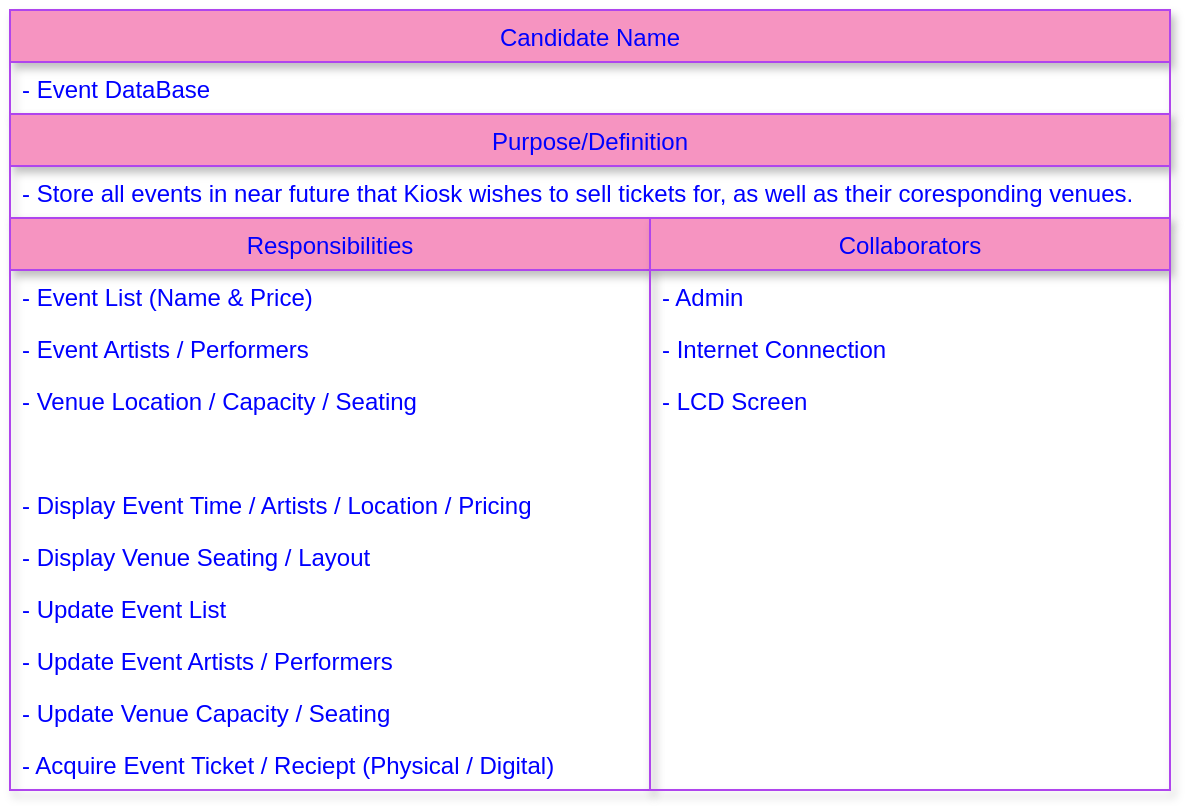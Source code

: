 <mxfile>
    <diagram id="FjSg_YINKme5Nnyj4efc" name="EventDB">
        <mxGraphModel dx="1900" dy="917" grid="0" gridSize="10" guides="1" tooltips="1" connect="1" arrows="1" fold="1" page="0" pageScale="1" pageWidth="850" pageHeight="1100" background="#ffffff" math="0" shadow="0">
            <root>
                <mxCell id="0"/>
                <mxCell id="1" parent="0"/>
                <mxCell id="2" value="Candidate Name" style="swimlane;fontStyle=0;childLayout=stackLayout;horizontal=1;startSize=26;horizontalStack=0;resizeParent=1;resizeParentMax=0;resizeLast=0;collapsible=1;marginBottom=0;rounded=0;sketch=0;strokeColor=#AF45ED;fillColor=#F694C1;fontColor=#0000FF;shadow=1;labelBackgroundColor=none;swimlaneFillColor=none;" parent="1" vertex="1">
                    <mxGeometry x="510" y="405" width="580" height="52" as="geometry">
                        <mxRectangle x="510" y="405" width="117" height="26" as="alternateBounds"/>
                    </mxGeometry>
                </mxCell>
                <mxCell id="3" value="- Event DataBase" style="text;strokeColor=none;fillColor=none;align=left;verticalAlign=top;spacingLeft=4;spacingRight=4;overflow=hidden;rotatable=0;points=[[0,0.5],[1,0.5]];portConstraint=eastwest;fontColor=#0000FF;shadow=1;" parent="2" vertex="1">
                    <mxGeometry y="26" width="580" height="26" as="geometry"/>
                </mxCell>
                <mxCell id="4" value="Purpose/Definition" style="swimlane;fontStyle=0;childLayout=stackLayout;horizontal=1;startSize=26;horizontalStack=0;resizeParent=1;resizeParentMax=0;resizeLast=0;collapsible=1;marginBottom=0;rounded=0;sketch=0;strokeColor=#AF45ED;fillColor=#F694C1;fontColor=#0000FF;shadow=1;" parent="1" vertex="1">
                    <mxGeometry x="510" y="457" width="580" height="52" as="geometry"/>
                </mxCell>
                <mxCell id="5" value="- Store all events in near future that Kiosk wishes to sell tickets for, as well as their coresponding venues." style="text;strokeColor=none;fillColor=none;align=left;verticalAlign=top;spacingLeft=4;spacingRight=4;overflow=hidden;rotatable=0;points=[[0,0.5],[1,0.5]];portConstraint=eastwest;fontColor=#0000FF;shadow=1;" parent="4" vertex="1">
                    <mxGeometry y="26" width="580" height="26" as="geometry"/>
                </mxCell>
                <mxCell id="6" value="Responsibilities" style="swimlane;fontStyle=0;childLayout=stackLayout;horizontal=1;startSize=26;horizontalStack=0;resizeParent=1;resizeParentMax=0;resizeLast=0;collapsible=1;marginBottom=0;rounded=0;sketch=0;strokeColor=#AF45ED;fillColor=#F694C1;fontColor=#0000FF;shadow=1;" parent="1" vertex="1">
                    <mxGeometry x="510" y="509" width="320" height="286" as="geometry"/>
                </mxCell>
                <mxCell id="7" value="- Event List (Name &amp; Price)" style="text;strokeColor=none;fillColor=none;align=left;verticalAlign=top;spacingLeft=4;spacingRight=4;overflow=hidden;rotatable=0;points=[[0,0.5],[1,0.5]];portConstraint=eastwest;fontColor=#0000FF;shadow=1;" parent="6" vertex="1">
                    <mxGeometry y="26" width="320" height="26" as="geometry"/>
                </mxCell>
                <mxCell id="8" value="- Event Artists / Performers" style="text;strokeColor=none;fillColor=none;align=left;verticalAlign=top;spacingLeft=4;spacingRight=4;overflow=hidden;rotatable=0;points=[[0,0.5],[1,0.5]];portConstraint=eastwest;fontColor=#0000FF;shadow=1;" parent="6" vertex="1">
                    <mxGeometry y="52" width="320" height="26" as="geometry"/>
                </mxCell>
                <mxCell id="9" value="- Venue Location / Capacity / Seating" style="text;strokeColor=none;fillColor=none;align=left;verticalAlign=top;spacingLeft=4;spacingRight=4;overflow=hidden;rotatable=0;points=[[0,0.5],[1,0.5]];portConstraint=eastwest;fontColor=#0000FF;shadow=1;" parent="6" vertex="1">
                    <mxGeometry y="78" width="320" height="26" as="geometry"/>
                </mxCell>
                <mxCell id="10" value=" " style="text;strokeColor=none;fillColor=none;align=left;verticalAlign=top;spacingLeft=4;spacingRight=4;overflow=hidden;rotatable=0;points=[[0,0.5],[1,0.5]];portConstraint=eastwest;fontColor=#0000FF;shadow=1;" parent="6" vertex="1">
                    <mxGeometry y="104" width="320" height="26" as="geometry"/>
                </mxCell>
                <mxCell id="11" value="- Display Event Time / Artists / Location / Pricing" style="text;strokeColor=none;fillColor=none;align=left;verticalAlign=top;spacingLeft=4;spacingRight=4;overflow=hidden;rotatable=0;points=[[0,0.5],[1,0.5]];portConstraint=eastwest;fontColor=#0000FF;shadow=1;" parent="6" vertex="1">
                    <mxGeometry y="130" width="320" height="26" as="geometry"/>
                </mxCell>
                <mxCell id="12" value="- Display Venue Seating / Layout" style="text;strokeColor=none;fillColor=none;align=left;verticalAlign=top;spacingLeft=4;spacingRight=4;overflow=hidden;rotatable=0;points=[[0,0.5],[1,0.5]];portConstraint=eastwest;fontColor=#0000FF;shadow=1;" parent="6" vertex="1">
                    <mxGeometry y="156" width="320" height="26" as="geometry"/>
                </mxCell>
                <mxCell id="13" value="- Update Event List" style="text;strokeColor=none;fillColor=none;align=left;verticalAlign=top;spacingLeft=4;spacingRight=4;overflow=hidden;rotatable=0;points=[[0,0.5],[1,0.5]];portConstraint=eastwest;fontColor=#0000FF;shadow=1;" parent="6" vertex="1">
                    <mxGeometry y="182" width="320" height="26" as="geometry"/>
                </mxCell>
                <mxCell id="14" value="- Update Event Artists / Performers" style="text;strokeColor=none;fillColor=none;align=left;verticalAlign=top;spacingLeft=4;spacingRight=4;overflow=hidden;rotatable=0;points=[[0,0.5],[1,0.5]];portConstraint=eastwest;fontColor=#0000FF;shadow=1;" parent="6" vertex="1">
                    <mxGeometry y="208" width="320" height="26" as="geometry"/>
                </mxCell>
                <mxCell id="15" value="- Update Venue Capacity / Seating" style="text;strokeColor=none;fillColor=none;align=left;verticalAlign=top;spacingLeft=4;spacingRight=4;overflow=hidden;rotatable=0;points=[[0,0.5],[1,0.5]];portConstraint=eastwest;fontColor=#0000FF;shadow=1;" parent="6" vertex="1">
                    <mxGeometry y="234" width="320" height="26" as="geometry"/>
                </mxCell>
                <mxCell id="16" value="- Acquire Event Ticket / Reciept (Physical / Digital)" style="text;strokeColor=none;fillColor=none;align=left;verticalAlign=top;spacingLeft=4;spacingRight=4;overflow=hidden;rotatable=0;points=[[0,0.5],[1,0.5]];portConstraint=eastwest;fontColor=#0000FF;shadow=1;" parent="6" vertex="1">
                    <mxGeometry y="260" width="320" height="26" as="geometry"/>
                </mxCell>
                <mxCell id="17" value="Collaborators" style="swimlane;fontStyle=0;childLayout=stackLayout;horizontal=1;startSize=26;horizontalStack=0;resizeParent=1;resizeParentMax=0;resizeLast=0;collapsible=1;marginBottom=0;rounded=0;sketch=0;strokeColor=#AF45ED;fillColor=#F694C1;fontColor=#0000FF;shadow=1;" parent="1" vertex="1">
                    <mxGeometry x="830" y="509" width="260" height="286" as="geometry"/>
                </mxCell>
                <mxCell id="18" value="- Admin" style="text;strokeColor=none;fillColor=none;align=left;verticalAlign=top;spacingLeft=4;spacingRight=4;overflow=hidden;rotatable=0;points=[[0,0.5],[1,0.5]];portConstraint=eastwest;fontColor=#0000FF;shadow=1;" parent="17" vertex="1">
                    <mxGeometry y="26" width="260" height="26" as="geometry"/>
                </mxCell>
                <mxCell id="19" value="- Internet Connection" style="text;strokeColor=none;fillColor=none;align=left;verticalAlign=top;spacingLeft=4;spacingRight=4;overflow=hidden;rotatable=0;points=[[0,0.5],[1,0.5]];portConstraint=eastwest;fontColor=#0000FF;shadow=1;" parent="17" vertex="1">
                    <mxGeometry y="52" width="260" height="26" as="geometry"/>
                </mxCell>
                <mxCell id="20" value="- LCD Screen " style="text;strokeColor=none;fillColor=none;align=left;verticalAlign=top;spacingLeft=4;spacingRight=4;overflow=hidden;rotatable=0;points=[[0,0.5],[1,0.5]];portConstraint=eastwest;fontColor=#0000FF;shadow=1;" parent="17" vertex="1">
                    <mxGeometry y="78" width="260" height="26" as="geometry"/>
                </mxCell>
                <mxCell id="21" value=" " style="text;strokeColor=none;fillColor=none;align=left;verticalAlign=top;spacingLeft=4;spacingRight=4;overflow=hidden;rotatable=0;points=[[0,0.5],[1,0.5]];portConstraint=eastwest;fontColor=#0000FF;shadow=1;" parent="17" vertex="1">
                    <mxGeometry y="104" width="260" height="26" as="geometry"/>
                </mxCell>
                <mxCell id="22" value=" " style="text;strokeColor=none;fillColor=none;align=left;verticalAlign=top;spacingLeft=4;spacingRight=4;overflow=hidden;rotatable=0;points=[[0,0.5],[1,0.5]];portConstraint=eastwest;fontColor=#0000FF;shadow=1;" parent="17" vertex="1">
                    <mxGeometry y="130" width="260" height="26" as="geometry"/>
                </mxCell>
                <mxCell id="23" value=" " style="text;strokeColor=none;fillColor=none;align=left;verticalAlign=top;spacingLeft=4;spacingRight=4;overflow=hidden;rotatable=0;points=[[0,0.5],[1,0.5]];portConstraint=eastwest;fontColor=#0000FF;shadow=1;" parent="17" vertex="1">
                    <mxGeometry y="156" width="260" height="26" as="geometry"/>
                </mxCell>
                <mxCell id="24" value=" " style="text;strokeColor=none;fillColor=none;align=left;verticalAlign=top;spacingLeft=4;spacingRight=4;overflow=hidden;rotatable=0;points=[[0,0.5],[1,0.5]];portConstraint=eastwest;fontColor=#0000FF;shadow=1;" parent="17" vertex="1">
                    <mxGeometry y="182" width="260" height="26" as="geometry"/>
                </mxCell>
                <mxCell id="25" value=" " style="text;strokeColor=none;fillColor=none;align=left;verticalAlign=top;spacingLeft=4;spacingRight=4;overflow=hidden;rotatable=0;points=[[0,0.5],[1,0.5]];portConstraint=eastwest;fontColor=#0000FF;shadow=1;" parent="17" vertex="1">
                    <mxGeometry y="208" width="260" height="26" as="geometry"/>
                </mxCell>
                <mxCell id="26" value=" " style="text;strokeColor=none;fillColor=none;align=left;verticalAlign=top;spacingLeft=4;spacingRight=4;overflow=hidden;rotatable=0;points=[[0,0.5],[1,0.5]];portConstraint=eastwest;fontColor=#0000FF;shadow=1;" parent="17" vertex="1">
                    <mxGeometry y="234" width="260" height="26" as="geometry"/>
                </mxCell>
                <mxCell id="27" value=" " style="text;strokeColor=none;fillColor=none;align=left;verticalAlign=top;spacingLeft=4;spacingRight=4;overflow=hidden;rotatable=0;points=[[0,0.5],[1,0.5]];portConstraint=eastwest;fontColor=#0000FF;shadow=1;" parent="17" vertex="1">
                    <mxGeometry y="260" width="260" height="26" as="geometry"/>
                </mxCell>
                <mxCell id="28" style="edgeStyle=orthogonalEdgeStyle;curved=0;rounded=1;sketch=0;orthogonalLoop=1;jettySize=auto;html=1;exitX=1;exitY=0.5;exitDx=0;exitDy=0;fontColor=#0000FF;strokeColor=#60E696;fillColor=#F694C1;shadow=1;" parent="17" edge="1">
                    <mxGeometry relative="1" as="geometry">
                        <mxPoint x="260" y="65" as="sourcePoint"/>
                        <mxPoint x="260" y="65" as="targetPoint"/>
                    </mxGeometry>
                </mxCell>
            </root>
        </mxGraphModel>
    </diagram>
    <diagram id="w1tb3Vfoe2zt9yUB-aCH" name="MediaDB">
        <mxGraphModel dx="1900" dy="917" grid="0" gridSize="10" guides="1" tooltips="1" connect="1" arrows="1" fold="1" page="0" pageScale="1" pageWidth="850" pageHeight="1100" background="#ffffff" math="0" shadow="0">
            <root>
                <mxCell id="XXQKiZ0G5kPXzrFTRMqJ-0"/>
                <mxCell id="XXQKiZ0G5kPXzrFTRMqJ-1" parent="XXQKiZ0G5kPXzrFTRMqJ-0"/>
                <mxCell id="XXQKiZ0G5kPXzrFTRMqJ-2" value="Candidate Name" style="swimlane;fontStyle=0;childLayout=stackLayout;horizontal=1;startSize=26;horizontalStack=0;resizeParent=1;resizeParentMax=0;resizeLast=0;collapsible=1;marginBottom=0;rounded=0;sketch=0;strokeColor=#AF45ED;fillColor=#F694C1;fontColor=#0000FF;shadow=1;" parent="XXQKiZ0G5kPXzrFTRMqJ-1" vertex="1">
                    <mxGeometry x="510" y="405" width="580" height="52" as="geometry"/>
                </mxCell>
                <mxCell id="XXQKiZ0G5kPXzrFTRMqJ-3" value="- Media DataBase" style="text;strokeColor=none;fillColor=none;align=left;verticalAlign=top;spacingLeft=4;spacingRight=4;overflow=hidden;rotatable=0;points=[[0,0.5],[1,0.5]];portConstraint=eastwest;fontColor=#0000FF;shadow=1;" parent="XXQKiZ0G5kPXzrFTRMqJ-2" vertex="1">
                    <mxGeometry y="26" width="580" height="26" as="geometry"/>
                </mxCell>
                <mxCell id="XXQKiZ0G5kPXzrFTRMqJ-4" value="Purpose/Definition" style="swimlane;fontStyle=0;childLayout=stackLayout;horizontal=1;startSize=26;horizontalStack=0;resizeParent=1;resizeParentMax=0;resizeLast=0;collapsible=1;marginBottom=0;rounded=0;sketch=0;strokeColor=#AF45ED;fillColor=#F694C1;fontColor=#0000FF;shadow=1;" parent="XXQKiZ0G5kPXzrFTRMqJ-1" vertex="1">
                    <mxGeometry x="510" y="457" width="580" height="52" as="geometry"/>
                </mxCell>
                <mxCell id="XXQKiZ0G5kPXzrFTRMqJ-5" value="- Display event preview (artists / venues), location preview, concert preview, " style="text;strokeColor=none;fillColor=none;align=left;verticalAlign=top;spacingLeft=4;spacingRight=4;overflow=hidden;rotatable=0;points=[[0,0.5],[1,0.5]];portConstraint=eastwest;fontColor=#0000FF;shadow=1;" parent="XXQKiZ0G5kPXzrFTRMqJ-4" vertex="1">
                    <mxGeometry y="26" width="580" height="26" as="geometry"/>
                </mxCell>
                <mxCell id="XXQKiZ0G5kPXzrFTRMqJ-6" value="Responsibilities" style="swimlane;fontStyle=0;childLayout=stackLayout;horizontal=1;startSize=26;horizontalStack=0;resizeParent=1;resizeParentMax=0;resizeLast=0;collapsible=1;marginBottom=0;rounded=0;sketch=0;strokeColor=#AF45ED;fillColor=#F694C1;fontColor=#0000FF;shadow=1;" parent="XXQKiZ0G5kPXzrFTRMqJ-1" vertex="1">
                    <mxGeometry x="510" y="509" width="320" height="286" as="geometry"/>
                </mxCell>
                <mxCell id="XXQKiZ0G5kPXzrFTRMqJ-7" value="- Venue Images / Videos" style="text;strokeColor=none;fillColor=none;align=left;verticalAlign=top;spacingLeft=4;spacingRight=4;overflow=hidden;rotatable=0;points=[[0,0.5],[1,0.5]];portConstraint=eastwest;fontColor=#0000FF;shadow=1;" parent="XXQKiZ0G5kPXzrFTRMqJ-6" vertex="1">
                    <mxGeometry y="26" width="320" height="26" as="geometry"/>
                </mxCell>
                <mxCell id="XXQKiZ0G5kPXzrFTRMqJ-8" value="- Past Event Images / Videos" style="text;strokeColor=none;fillColor=none;align=left;verticalAlign=top;spacingLeft=4;spacingRight=4;overflow=hidden;rotatable=0;points=[[0,0.5],[1,0.5]];portConstraint=eastwest;fontColor=#0000FF;shadow=1;" parent="XXQKiZ0G5kPXzrFTRMqJ-6" vertex="1">
                    <mxGeometry y="52" width="320" height="26" as="geometry"/>
                </mxCell>
                <mxCell id="XXQKiZ0G5kPXzrFTRMqJ-9" value="- Artist Performance Images / Previews" style="text;strokeColor=none;fillColor=none;align=left;verticalAlign=top;spacingLeft=4;spacingRight=4;overflow=hidden;rotatable=0;points=[[0,0.5],[1,0.5]];portConstraint=eastwest;fontColor=#0000FF;shadow=1;" parent="XXQKiZ0G5kPXzrFTRMqJ-6" vertex="1">
                    <mxGeometry y="78" width="320" height="26" as="geometry"/>
                </mxCell>
                <mxCell id="XXQKiZ0G5kPXzrFTRMqJ-10" value=" " style="text;strokeColor=none;fillColor=none;align=left;verticalAlign=top;spacingLeft=4;spacingRight=4;overflow=hidden;rotatable=0;points=[[0,0.5],[1,0.5]];portConstraint=eastwest;fontColor=#0000FF;shadow=1;" parent="XXQKiZ0G5kPXzrFTRMqJ-6" vertex="1">
                    <mxGeometry y="104" width="320" height="26" as="geometry"/>
                </mxCell>
                <mxCell id="XXQKiZ0G5kPXzrFTRMqJ-11" value=" " style="text;strokeColor=none;fillColor=none;align=left;verticalAlign=top;spacingLeft=4;spacingRight=4;overflow=hidden;rotatable=0;points=[[0,0.5],[1,0.5]];portConstraint=eastwest;fontColor=#0000FF;shadow=1;" parent="XXQKiZ0G5kPXzrFTRMqJ-6" vertex="1">
                    <mxGeometry y="130" width="320" height="26" as="geometry"/>
                </mxCell>
                <mxCell id="XXQKiZ0G5kPXzrFTRMqJ-12" value=" " style="text;strokeColor=none;fillColor=none;align=left;verticalAlign=top;spacingLeft=4;spacingRight=4;overflow=hidden;rotatable=0;points=[[0,0.5],[1,0.5]];portConstraint=eastwest;fontColor=#0000FF;shadow=1;" parent="XXQKiZ0G5kPXzrFTRMqJ-6" vertex="1">
                    <mxGeometry y="156" width="320" height="26" as="geometry"/>
                </mxCell>
                <mxCell id="XXQKiZ0G5kPXzrFTRMqJ-13" value=" " style="text;strokeColor=none;fillColor=none;align=left;verticalAlign=top;spacingLeft=4;spacingRight=4;overflow=hidden;rotatable=0;points=[[0,0.5],[1,0.5]];portConstraint=eastwest;fontColor=#0000FF;shadow=1;" parent="XXQKiZ0G5kPXzrFTRMqJ-6" vertex="1">
                    <mxGeometry y="182" width="320" height="26" as="geometry"/>
                </mxCell>
                <mxCell id="XXQKiZ0G5kPXzrFTRMqJ-14" value="- Update Artist Images / Previews" style="text;strokeColor=none;fillColor=none;align=left;verticalAlign=top;spacingLeft=4;spacingRight=4;overflow=hidden;rotatable=0;points=[[0,0.5],[1,0.5]];portConstraint=eastwest;fontColor=#0000FF;shadow=1;" parent="XXQKiZ0G5kPXzrFTRMqJ-6" vertex="1">
                    <mxGeometry y="208" width="320" height="26" as="geometry"/>
                </mxCell>
                <mxCell id="XXQKiZ0G5kPXzrFTRMqJ-15" value="- Update Past Event Images / Videos" style="text;strokeColor=none;fillColor=none;align=left;verticalAlign=top;spacingLeft=4;spacingRight=4;overflow=hidden;rotatable=0;points=[[0,0.5],[1,0.5]];portConstraint=eastwest;fontColor=#0000FF;shadow=1;" parent="XXQKiZ0G5kPXzrFTRMqJ-6" vertex="1">
                    <mxGeometry y="234" width="320" height="26" as="geometry"/>
                </mxCell>
                <mxCell id="XXQKiZ0G5kPXzrFTRMqJ-16" value="- Update Venue Images / Videos" style="text;strokeColor=none;fillColor=none;align=left;verticalAlign=top;spacingLeft=4;spacingRight=4;overflow=hidden;rotatable=0;points=[[0,0.5],[1,0.5]];portConstraint=eastwest;fontColor=#0000FF;shadow=1;" parent="XXQKiZ0G5kPXzrFTRMqJ-6" vertex="1">
                    <mxGeometry y="260" width="320" height="26" as="geometry"/>
                </mxCell>
                <mxCell id="XXQKiZ0G5kPXzrFTRMqJ-17" value="Collaborators" style="swimlane;fontStyle=0;childLayout=stackLayout;horizontal=1;startSize=26;horizontalStack=0;resizeParent=1;resizeParentMax=0;resizeLast=0;collapsible=1;marginBottom=0;rounded=0;sketch=0;strokeColor=#AF45ED;fillColor=#F694C1;fontColor=#0000FF;shadow=1;" parent="XXQKiZ0G5kPXzrFTRMqJ-1" vertex="1">
                    <mxGeometry x="830" y="509" width="260" height="286" as="geometry"/>
                </mxCell>
                <mxCell id="XXQKiZ0G5kPXzrFTRMqJ-18" value="- Admin" style="text;strokeColor=none;fillColor=none;align=left;verticalAlign=top;spacingLeft=4;spacingRight=4;overflow=hidden;rotatable=0;points=[[0,0.5],[1,0.5]];portConstraint=eastwest;fontColor=#0000FF;shadow=1;" parent="XXQKiZ0G5kPXzrFTRMqJ-17" vertex="1">
                    <mxGeometry y="26" width="260" height="26" as="geometry"/>
                </mxCell>
                <mxCell id="XXQKiZ0G5kPXzrFTRMqJ-19" value="- Internet Connection" style="text;strokeColor=none;fillColor=none;align=left;verticalAlign=top;spacingLeft=4;spacingRight=4;overflow=hidden;rotatable=0;points=[[0,0.5],[1,0.5]];portConstraint=eastwest;fontColor=#0000FF;shadow=1;" parent="XXQKiZ0G5kPXzrFTRMqJ-17" vertex="1">
                    <mxGeometry y="52" width="260" height="26" as="geometry"/>
                </mxCell>
                <mxCell id="XXQKiZ0G5kPXzrFTRMqJ-20" value="- LCD Screen " style="text;strokeColor=none;fillColor=none;align=left;verticalAlign=top;spacingLeft=4;spacingRight=4;overflow=hidden;rotatable=0;points=[[0,0.5],[1,0.5]];portConstraint=eastwest;fontColor=#0000FF;shadow=1;" parent="XXQKiZ0G5kPXzrFTRMqJ-17" vertex="1">
                    <mxGeometry y="78" width="260" height="26" as="geometry"/>
                </mxCell>
                <mxCell id="XXQKiZ0G5kPXzrFTRMqJ-21" value="- Speakers    " style="text;strokeColor=none;fillColor=none;align=left;verticalAlign=top;spacingLeft=4;spacingRight=4;overflow=hidden;rotatable=0;points=[[0,0.5],[1,0.5]];portConstraint=eastwest;fontColor=#0000FF;shadow=1;" parent="XXQKiZ0G5kPXzrFTRMqJ-17" vertex="1">
                    <mxGeometry y="104" width="260" height="26" as="geometry"/>
                </mxCell>
                <mxCell id="XXQKiZ0G5kPXzrFTRMqJ-22" value=" " style="text;strokeColor=none;fillColor=none;align=left;verticalAlign=top;spacingLeft=4;spacingRight=4;overflow=hidden;rotatable=0;points=[[0,0.5],[1,0.5]];portConstraint=eastwest;fontColor=#0000FF;shadow=1;" parent="XXQKiZ0G5kPXzrFTRMqJ-17" vertex="1">
                    <mxGeometry y="130" width="260" height="26" as="geometry"/>
                </mxCell>
                <mxCell id="XXQKiZ0G5kPXzrFTRMqJ-23" value=" " style="text;strokeColor=none;fillColor=none;align=left;verticalAlign=top;spacingLeft=4;spacingRight=4;overflow=hidden;rotatable=0;points=[[0,0.5],[1,0.5]];portConstraint=eastwest;fontColor=#0000FF;shadow=1;" parent="XXQKiZ0G5kPXzrFTRMqJ-17" vertex="1">
                    <mxGeometry y="156" width="260" height="26" as="geometry"/>
                </mxCell>
                <mxCell id="XXQKiZ0G5kPXzrFTRMqJ-24" value=" " style="text;strokeColor=none;fillColor=none;align=left;verticalAlign=top;spacingLeft=4;spacingRight=4;overflow=hidden;rotatable=0;points=[[0,0.5],[1,0.5]];portConstraint=eastwest;fontColor=#0000FF;shadow=1;" parent="XXQKiZ0G5kPXzrFTRMqJ-17" vertex="1">
                    <mxGeometry y="182" width="260" height="26" as="geometry"/>
                </mxCell>
                <mxCell id="XXQKiZ0G5kPXzrFTRMqJ-25" value=" " style="text;strokeColor=none;fillColor=none;align=left;verticalAlign=top;spacingLeft=4;spacingRight=4;overflow=hidden;rotatable=0;points=[[0,0.5],[1,0.5]];portConstraint=eastwest;fontColor=#0000FF;shadow=1;" parent="XXQKiZ0G5kPXzrFTRMqJ-17" vertex="1">
                    <mxGeometry y="208" width="260" height="26" as="geometry"/>
                </mxCell>
                <mxCell id="XXQKiZ0G5kPXzrFTRMqJ-26" value=" " style="text;strokeColor=none;fillColor=none;align=left;verticalAlign=top;spacingLeft=4;spacingRight=4;overflow=hidden;rotatable=0;points=[[0,0.5],[1,0.5]];portConstraint=eastwest;fontColor=#0000FF;shadow=1;" parent="XXQKiZ0G5kPXzrFTRMqJ-17" vertex="1">
                    <mxGeometry y="234" width="260" height="26" as="geometry"/>
                </mxCell>
                <mxCell id="XXQKiZ0G5kPXzrFTRMqJ-27" value=" " style="text;strokeColor=none;fillColor=none;align=left;verticalAlign=top;spacingLeft=4;spacingRight=4;overflow=hidden;rotatable=0;points=[[0,0.5],[1,0.5]];portConstraint=eastwest;fontColor=#0000FF;shadow=1;" parent="XXQKiZ0G5kPXzrFTRMqJ-17" vertex="1">
                    <mxGeometry y="260" width="260" height="26" as="geometry"/>
                </mxCell>
                <mxCell id="XXQKiZ0G5kPXzrFTRMqJ-28" style="edgeStyle=orthogonalEdgeStyle;curved=0;rounded=1;sketch=0;orthogonalLoop=1;jettySize=auto;html=1;exitX=1;exitY=0.5;exitDx=0;exitDy=0;fontColor=#0000FF;strokeColor=#60E696;fillColor=#F694C1;shadow=1;" parent="XXQKiZ0G5kPXzrFTRMqJ-17" edge="1">
                    <mxGeometry relative="1" as="geometry">
                        <mxPoint x="260" y="65" as="sourcePoint"/>
                        <mxPoint x="260" y="65" as="targetPoint"/>
                    </mxGeometry>
                </mxCell>
            </root>
        </mxGraphModel>
    </diagram>
    <diagram id="98OrsH335YajeqhrRZi_" name="CreditCardDB">
        <mxGraphModel dx="1900" dy="917" grid="0" gridSize="10" guides="1" tooltips="1" connect="1" arrows="1" fold="1" page="0" pageScale="1" pageWidth="850" pageHeight="1100" background="#ffffff" math="0" shadow="0">
            <root>
                <mxCell id="fw3wFlMT_4OZ7Xi3affg-0"/>
                <mxCell id="fw3wFlMT_4OZ7Xi3affg-1" parent="fw3wFlMT_4OZ7Xi3affg-0"/>
                <mxCell id="fw3wFlMT_4OZ7Xi3affg-2" value="Candidate Name" style="swimlane;fontStyle=0;childLayout=stackLayout;horizontal=1;startSize=26;horizontalStack=0;resizeParent=1;resizeParentMax=0;resizeLast=0;collapsible=1;marginBottom=0;rounded=0;sketch=0;strokeColor=#AF45ED;fillColor=#F694C1;fontColor=#0000FF;shadow=1;" parent="fw3wFlMT_4OZ7Xi3affg-1" vertex="1">
                    <mxGeometry x="510" y="405" width="580" height="52" as="geometry"/>
                </mxCell>
                <mxCell id="fw3wFlMT_4OZ7Xi3affg-3" value="- Credit Card DataBase" style="text;strokeColor=none;fillColor=none;align=left;verticalAlign=top;spacingLeft=4;spacingRight=4;overflow=hidden;rotatable=0;points=[[0,0.5],[1,0.5]];portConstraint=eastwest;fontColor=#0000FF;shadow=1;" parent="fw3wFlMT_4OZ7Xi3affg-2" vertex="1">
                    <mxGeometry y="26" width="580" height="26" as="geometry"/>
                </mxCell>
                <mxCell id="fw3wFlMT_4OZ7Xi3affg-4" value="Purpose/Definition" style="swimlane;fontStyle=0;childLayout=stackLayout;horizontal=1;startSize=26;horizontalStack=0;resizeParent=1;resizeParentMax=0;resizeLast=0;collapsible=1;marginBottom=0;rounded=0;sketch=0;strokeColor=#AF45ED;fillColor=#F694C1;fontColor=#0000FF;shadow=1;" parent="fw3wFlMT_4OZ7Xi3affg-1" vertex="1">
                    <mxGeometry x="510" y="457" width="580" height="52" as="geometry"/>
                </mxCell>
                <mxCell id="fw3wFlMT_4OZ7Xi3affg-5" value="- Verify and process credit card payments" style="text;strokeColor=none;fillColor=none;align=left;verticalAlign=top;spacingLeft=4;spacingRight=4;overflow=hidden;rotatable=0;points=[[0,0.5],[1,0.5]];portConstraint=eastwest;fontColor=#0000FF;shadow=1;" parent="fw3wFlMT_4OZ7Xi3affg-4" vertex="1">
                    <mxGeometry y="26" width="580" height="26" as="geometry"/>
                </mxCell>
                <mxCell id="fw3wFlMT_4OZ7Xi3affg-6" value="Responsibilities" style="swimlane;fontStyle=0;childLayout=stackLayout;horizontal=1;startSize=26;horizontalStack=0;resizeParent=1;resizeParentMax=0;resizeLast=0;collapsible=1;marginBottom=0;rounded=0;sketch=0;strokeColor=#AF45ED;fillColor=#F694C1;fontColor=#0000FF;shadow=1;" parent="fw3wFlMT_4OZ7Xi3affg-1" vertex="1">
                    <mxGeometry x="510" y="509" width="320" height="286" as="geometry"/>
                </mxCell>
                <mxCell id="fw3wFlMT_4OZ7Xi3affg-7" value="- Stored Information For Vaild Credit Cards " style="text;strokeColor=none;fillColor=none;align=left;verticalAlign=top;spacingLeft=4;spacingRight=4;overflow=hidden;rotatable=0;points=[[0,0.5],[1,0.5]];portConstraint=eastwest;fontColor=#0000FF;shadow=1;" parent="fw3wFlMT_4OZ7Xi3affg-6" vertex="1">
                    <mxGeometry y="26" width="320" height="26" as="geometry"/>
                </mxCell>
                <mxCell id="fw3wFlMT_4OZ7Xi3affg-8" value="- Payment Processing Cabability" style="text;strokeColor=none;fillColor=none;align=left;verticalAlign=top;spacingLeft=4;spacingRight=4;overflow=hidden;rotatable=0;points=[[0,0.5],[1,0.5]];portConstraint=eastwest;fontColor=#0000FF;shadow=1;" parent="fw3wFlMT_4OZ7Xi3affg-6" vertex="1">
                    <mxGeometry y="52" width="320" height="26" as="geometry"/>
                </mxCell>
                <mxCell id="fw3wFlMT_4OZ7Xi3affg-9" value=" " style="text;strokeColor=none;fillColor=none;align=left;verticalAlign=top;spacingLeft=4;spacingRight=4;overflow=hidden;rotatable=0;points=[[0,0.5],[1,0.5]];portConstraint=eastwest;fontColor=#0000FF;shadow=1;" parent="fw3wFlMT_4OZ7Xi3affg-6" vertex="1">
                    <mxGeometry y="78" width="320" height="26" as="geometry"/>
                </mxCell>
                <mxCell id="fw3wFlMT_4OZ7Xi3affg-10" value=" " style="text;strokeColor=none;fillColor=none;align=left;verticalAlign=top;spacingLeft=4;spacingRight=4;overflow=hidden;rotatable=0;points=[[0,0.5],[1,0.5]];portConstraint=eastwest;fontColor=#0000FF;shadow=1;" parent="fw3wFlMT_4OZ7Xi3affg-6" vertex="1">
                    <mxGeometry y="104" width="320" height="26" as="geometry"/>
                </mxCell>
                <mxCell id="fw3wFlMT_4OZ7Xi3affg-11" value=" " style="text;strokeColor=none;fillColor=none;align=left;verticalAlign=top;spacingLeft=4;spacingRight=4;overflow=hidden;rotatable=0;points=[[0,0.5],[1,0.5]];portConstraint=eastwest;fontColor=#0000FF;shadow=1;" parent="fw3wFlMT_4OZ7Xi3affg-6" vertex="1">
                    <mxGeometry y="130" width="320" height="26" as="geometry"/>
                </mxCell>
                <mxCell id="fw3wFlMT_4OZ7Xi3affg-12" value=" " style="text;strokeColor=none;fillColor=none;align=left;verticalAlign=top;spacingLeft=4;spacingRight=4;overflow=hidden;rotatable=0;points=[[0,0.5],[1,0.5]];portConstraint=eastwest;fontColor=#0000FF;shadow=1;" parent="fw3wFlMT_4OZ7Xi3affg-6" vertex="1">
                    <mxGeometry y="156" width="320" height="26" as="geometry"/>
                </mxCell>
                <mxCell id="fw3wFlMT_4OZ7Xi3affg-13" value=" " style="text;strokeColor=none;fillColor=none;align=left;verticalAlign=top;spacingLeft=4;spacingRight=4;overflow=hidden;rotatable=0;points=[[0,0.5],[1,0.5]];portConstraint=eastwest;fontColor=#0000FF;shadow=1;" parent="fw3wFlMT_4OZ7Xi3affg-6" vertex="1">
                    <mxGeometry y="182" width="320" height="26" as="geometry"/>
                </mxCell>
                <mxCell id="fw3wFlMT_4OZ7Xi3affg-14" value="- Process Payment" style="text;strokeColor=none;fillColor=none;align=left;verticalAlign=top;spacingLeft=4;spacingRight=4;overflow=hidden;rotatable=0;points=[[0,0.5],[1,0.5]];portConstraint=eastwest;fontColor=#0000FF;shadow=1;" parent="fw3wFlMT_4OZ7Xi3affg-6" vertex="1">
                    <mxGeometry y="208" width="320" height="26" as="geometry"/>
                </mxCell>
                <mxCell id="fw3wFlMT_4OZ7Xi3affg-15" value="- Verify Credit Card" style="text;strokeColor=none;fillColor=none;align=left;verticalAlign=top;spacingLeft=4;spacingRight=4;overflow=hidden;rotatable=0;points=[[0,0.5],[1,0.5]];portConstraint=eastwest;fontColor=#0000FF;shadow=1;" parent="fw3wFlMT_4OZ7Xi3affg-6" vertex="1">
                    <mxGeometry y="234" width="320" height="26" as="geometry"/>
                </mxCell>
                <mxCell id="fw3wFlMT_4OZ7Xi3affg-16" value="- Update Credit Card Info" style="text;strokeColor=none;fillColor=none;align=left;verticalAlign=top;spacingLeft=4;spacingRight=4;overflow=hidden;rotatable=0;points=[[0,0.5],[1,0.5]];portConstraint=eastwest;fontColor=#0000FF;shadow=1;" parent="fw3wFlMT_4OZ7Xi3affg-6" vertex="1">
                    <mxGeometry y="260" width="320" height="26" as="geometry"/>
                </mxCell>
                <mxCell id="fw3wFlMT_4OZ7Xi3affg-17" value="Collaborators" style="swimlane;fontStyle=0;childLayout=stackLayout;horizontal=1;startSize=26;horizontalStack=0;resizeParent=1;resizeParentMax=0;resizeLast=0;collapsible=1;marginBottom=0;rounded=0;sketch=0;strokeColor=#AF45ED;fillColor=#F694C1;fontColor=#0000FF;shadow=1;" parent="fw3wFlMT_4OZ7Xi3affg-1" vertex="1">
                    <mxGeometry x="830" y="509" width="260" height="286" as="geometry"/>
                </mxCell>
                <mxCell id="fw3wFlMT_4OZ7Xi3affg-18" value="- Admin" style="text;strokeColor=none;fillColor=none;align=left;verticalAlign=top;spacingLeft=4;spacingRight=4;overflow=hidden;rotatable=0;points=[[0,0.5],[1,0.5]];portConstraint=eastwest;fontColor=#0000FF;shadow=1;" parent="fw3wFlMT_4OZ7Xi3affg-17" vertex="1">
                    <mxGeometry y="26" width="260" height="26" as="geometry"/>
                </mxCell>
                <mxCell id="fw3wFlMT_4OZ7Xi3affg-19" value="- Internet Connection" style="text;strokeColor=none;fillColor=none;align=left;verticalAlign=top;spacingLeft=4;spacingRight=4;overflow=hidden;rotatable=0;points=[[0,0.5],[1,0.5]];portConstraint=eastwest;fontColor=#0000FF;shadow=1;" parent="fw3wFlMT_4OZ7Xi3affg-17" vertex="1">
                    <mxGeometry y="52" width="260" height="26" as="geometry"/>
                </mxCell>
                <mxCell id="fw3wFlMT_4OZ7Xi3affg-20" value="- LCD Screen " style="text;strokeColor=none;fillColor=none;align=left;verticalAlign=top;spacingLeft=4;spacingRight=4;overflow=hidden;rotatable=0;points=[[0,0.5],[1,0.5]];portConstraint=eastwest;fontColor=#0000FF;shadow=1;" parent="fw3wFlMT_4OZ7Xi3affg-17" vertex="1">
                    <mxGeometry y="78" width="260" height="26" as="geometry"/>
                </mxCell>
                <mxCell id="fw3wFlMT_4OZ7Xi3affg-21" value="- Speakers    " style="text;strokeColor=none;fillColor=none;align=left;verticalAlign=top;spacingLeft=4;spacingRight=4;overflow=hidden;rotatable=0;points=[[0,0.5],[1,0.5]];portConstraint=eastwest;fontColor=#0000FF;shadow=1;" parent="fw3wFlMT_4OZ7Xi3affg-17" vertex="1">
                    <mxGeometry y="104" width="260" height="26" as="geometry"/>
                </mxCell>
                <mxCell id="fw3wFlMT_4OZ7Xi3affg-22" value="- Credit Card Reader" style="text;strokeColor=none;fillColor=none;align=left;verticalAlign=top;spacingLeft=4;spacingRight=4;overflow=hidden;rotatable=0;points=[[0,0.5],[1,0.5]];portConstraint=eastwest;fontColor=#0000FF;shadow=1;" parent="fw3wFlMT_4OZ7Xi3affg-17" vertex="1">
                    <mxGeometry y="130" width="260" height="26" as="geometry"/>
                </mxCell>
                <mxCell id="fw3wFlMT_4OZ7Xi3affg-23" value=" " style="text;strokeColor=none;fillColor=none;align=left;verticalAlign=top;spacingLeft=4;spacingRight=4;overflow=hidden;rotatable=0;points=[[0,0.5],[1,0.5]];portConstraint=eastwest;fontColor=#0000FF;shadow=1;" parent="fw3wFlMT_4OZ7Xi3affg-17" vertex="1">
                    <mxGeometry y="156" width="260" height="26" as="geometry"/>
                </mxCell>
                <mxCell id="fw3wFlMT_4OZ7Xi3affg-24" value=" " style="text;strokeColor=none;fillColor=none;align=left;verticalAlign=top;spacingLeft=4;spacingRight=4;overflow=hidden;rotatable=0;points=[[0,0.5],[1,0.5]];portConstraint=eastwest;fontColor=#0000FF;shadow=1;" parent="fw3wFlMT_4OZ7Xi3affg-17" vertex="1">
                    <mxGeometry y="182" width="260" height="26" as="geometry"/>
                </mxCell>
                <mxCell id="fw3wFlMT_4OZ7Xi3affg-25" value=" " style="text;strokeColor=none;fillColor=none;align=left;verticalAlign=top;spacingLeft=4;spacingRight=4;overflow=hidden;rotatable=0;points=[[0,0.5],[1,0.5]];portConstraint=eastwest;fontColor=#0000FF;shadow=1;" parent="fw3wFlMT_4OZ7Xi3affg-17" vertex="1">
                    <mxGeometry y="208" width="260" height="26" as="geometry"/>
                </mxCell>
                <mxCell id="fw3wFlMT_4OZ7Xi3affg-26" value=" " style="text;strokeColor=none;fillColor=none;align=left;verticalAlign=top;spacingLeft=4;spacingRight=4;overflow=hidden;rotatable=0;points=[[0,0.5],[1,0.5]];portConstraint=eastwest;fontColor=#0000FF;shadow=1;" parent="fw3wFlMT_4OZ7Xi3affg-17" vertex="1">
                    <mxGeometry y="234" width="260" height="26" as="geometry"/>
                </mxCell>
                <mxCell id="fw3wFlMT_4OZ7Xi3affg-27" value=" " style="text;strokeColor=none;fillColor=none;align=left;verticalAlign=top;spacingLeft=4;spacingRight=4;overflow=hidden;rotatable=0;points=[[0,0.5],[1,0.5]];portConstraint=eastwest;fontColor=#0000FF;shadow=1;" parent="fw3wFlMT_4OZ7Xi3affg-17" vertex="1">
                    <mxGeometry y="260" width="260" height="26" as="geometry"/>
                </mxCell>
                <mxCell id="fw3wFlMT_4OZ7Xi3affg-28" style="edgeStyle=orthogonalEdgeStyle;curved=0;rounded=1;sketch=0;orthogonalLoop=1;jettySize=auto;html=1;exitX=1;exitY=0.5;exitDx=0;exitDy=0;fontColor=#0000FF;strokeColor=#60E696;fillColor=#F694C1;shadow=1;" parent="fw3wFlMT_4OZ7Xi3affg-17" edge="1">
                    <mxGeometry relative="1" as="geometry">
                        <mxPoint x="260" y="65" as="sourcePoint"/>
                        <mxPoint x="260" y="65" as="targetPoint"/>
                    </mxGeometry>
                </mxCell>
            </root>
        </mxGraphModel>
    </diagram>
    <diagram id="Fie63RYvD2v-8oFrDHRz" name="Admin">
        <mxGraphModel dx="1900" dy="917" grid="0" gridSize="10" guides="1" tooltips="1" connect="1" arrows="1" fold="1" page="0" pageScale="1" pageWidth="850" pageHeight="1100" background="#ffffff" math="0" shadow="0">
            <root>
                <mxCell id="LTpmileBdFUsl8n-OGbX-0"/>
                <mxCell id="LTpmileBdFUsl8n-OGbX-1" parent="LTpmileBdFUsl8n-OGbX-0"/>
                <mxCell id="LTpmileBdFUsl8n-OGbX-2" value="Candidate Name" style="swimlane;fontStyle=0;childLayout=stackLayout;horizontal=1;startSize=26;horizontalStack=0;resizeParent=1;resizeParentMax=0;resizeLast=0;collapsible=1;marginBottom=0;rounded=0;sketch=0;strokeColor=#AF45ED;fillColor=#F694C1;fontColor=#0000FF;shadow=1;" parent="LTpmileBdFUsl8n-OGbX-1" vertex="1">
                    <mxGeometry x="510" y="405" width="580" height="52" as="geometry"/>
                </mxCell>
                <mxCell id="LTpmileBdFUsl8n-OGbX-3" value="- Admin" style="text;strokeColor=none;fillColor=none;align=left;verticalAlign=top;spacingLeft=4;spacingRight=4;overflow=hidden;rotatable=0;points=[[0,0.5],[1,0.5]];portConstraint=eastwest;fontColor=#0000FF;shadow=1;" parent="LTpmileBdFUsl8n-OGbX-2" vertex="1">
                    <mxGeometry y="26" width="580" height="26" as="geometry"/>
                </mxCell>
                <mxCell id="LTpmileBdFUsl8n-OGbX-4" value="Purpose/Definition" style="swimlane;fontStyle=0;childLayout=stackLayout;horizontal=1;startSize=26;horizontalStack=0;resizeParent=1;resizeParentMax=0;resizeLast=0;collapsible=1;marginBottom=0;rounded=0;sketch=0;strokeColor=#AF45ED;fillColor=#F694C1;fontColor=#0000FF;shadow=1;" parent="LTpmileBdFUsl8n-OGbX-1" vertex="1">
                    <mxGeometry x="510" y="457" width="580" height="52" as="geometry"/>
                </mxCell>
                <mxCell id="LTpmileBdFUsl8n-OGbX-5" value="- Maintain up to date system; fix system issues; perform systems tests / queries" style="text;strokeColor=none;fillColor=none;align=left;verticalAlign=top;spacingLeft=4;spacingRight=4;overflow=hidden;rotatable=0;points=[[0,0.5],[1,0.5]];portConstraint=eastwest;fontColor=#0000FF;shadow=1;" parent="LTpmileBdFUsl8n-OGbX-4" vertex="1">
                    <mxGeometry y="26" width="580" height="26" as="geometry"/>
                </mxCell>
                <mxCell id="LTpmileBdFUsl8n-OGbX-6" value="Responsibilities" style="swimlane;fontStyle=0;childLayout=stackLayout;horizontal=1;startSize=26;horizontalStack=0;resizeParent=1;resizeParentMax=0;resizeLast=0;collapsible=1;marginBottom=0;rounded=0;sketch=0;strokeColor=#AF45ED;fillColor=#F694C1;fontColor=#0000FF;shadow=1;" parent="LTpmileBdFUsl8n-OGbX-1" vertex="1">
                    <mxGeometry x="510" y="509" width="320" height="312" as="geometry"/>
                </mxCell>
                <mxCell id="LTpmileBdFUsl8n-OGbX-7" value="- Admin Credentials" style="text;strokeColor=none;fillColor=none;align=left;verticalAlign=top;spacingLeft=4;spacingRight=4;overflow=hidden;rotatable=0;points=[[0,0.5],[1,0.5]];portConstraint=eastwest;fontColor=#0000FF;shadow=1;" parent="LTpmileBdFUsl8n-OGbX-6" vertex="1">
                    <mxGeometry y="26" width="320" height="26" as="geometry"/>
                </mxCell>
                <mxCell id="LTpmileBdFUsl8n-OGbX-8" value="- System Queries / Tests" style="text;strokeColor=none;fillColor=none;align=left;verticalAlign=top;spacingLeft=4;spacingRight=4;overflow=hidden;rotatable=0;points=[[0,0.5],[1,0.5]];portConstraint=eastwest;fontColor=#0000FF;shadow=1;" parent="LTpmileBdFUsl8n-OGbX-6" vertex="1">
                    <mxGeometry y="52" width="320" height="26" as="geometry"/>
                </mxCell>
                <mxCell id="LTpmileBdFUsl8n-OGbX-9" value="- System Specifications" style="text;strokeColor=none;fillColor=none;align=left;verticalAlign=top;spacingLeft=4;spacingRight=4;overflow=hidden;rotatable=0;points=[[0,0.5],[1,0.5]];portConstraint=eastwest;fontColor=#0000FF;shadow=1;" parent="LTpmileBdFUsl8n-OGbX-6" vertex="1">
                    <mxGeometry y="78" width="320" height="26" as="geometry"/>
                </mxCell>
                <mxCell id="LTpmileBdFUsl8n-OGbX-10" value=" " style="text;strokeColor=none;fillColor=none;align=left;verticalAlign=top;spacingLeft=4;spacingRight=4;overflow=hidden;rotatable=0;points=[[0,0.5],[1,0.5]];portConstraint=eastwest;fontColor=#0000FF;shadow=1;" parent="LTpmileBdFUsl8n-OGbX-6" vertex="1">
                    <mxGeometry y="104" width="320" height="26" as="geometry"/>
                </mxCell>
                <mxCell id="LTpmileBdFUsl8n-OGbX-11" value=" " style="text;strokeColor=none;fillColor=none;align=left;verticalAlign=top;spacingLeft=4;spacingRight=4;overflow=hidden;rotatable=0;points=[[0,0.5],[1,0.5]];portConstraint=eastwest;fontColor=#0000FF;shadow=1;" parent="LTpmileBdFUsl8n-OGbX-6" vertex="1">
                    <mxGeometry y="130" width="320" height="26" as="geometry"/>
                </mxCell>
                <mxCell id="LTpmileBdFUsl8n-OGbX-12" value=" " style="text;strokeColor=none;fillColor=none;align=left;verticalAlign=top;spacingLeft=4;spacingRight=4;overflow=hidden;rotatable=0;points=[[0,0.5],[1,0.5]];portConstraint=eastwest;fontColor=#0000FF;shadow=1;" parent="LTpmileBdFUsl8n-OGbX-6" vertex="1">
                    <mxGeometry y="156" width="320" height="26" as="geometry"/>
                </mxCell>
                <mxCell id="LTpmileBdFUsl8n-OGbX-13" value="- Update Admin Credentials" style="text;strokeColor=none;fillColor=none;align=left;verticalAlign=top;spacingLeft=4;spacingRight=4;overflow=hidden;rotatable=0;points=[[0,0.5],[1,0.5]];portConstraint=eastwest;fontColor=#0000FF;shadow=1;" parent="LTpmileBdFUsl8n-OGbX-6" vertex="1">
                    <mxGeometry y="182" width="320" height="26" as="geometry"/>
                </mxCell>
                <mxCell id="LTpmileBdFUsl8n-OGbX-14" value="- Update System Firmware" style="text;strokeColor=none;fillColor=none;align=left;verticalAlign=top;spacingLeft=4;spacingRight=4;overflow=hidden;rotatable=0;points=[[0,0.5],[1,0.5]];portConstraint=eastwest;fontColor=#0000FF;shadow=1;" parent="LTpmileBdFUsl8n-OGbX-6" vertex="1">
                    <mxGeometry y="208" width="320" height="26" as="geometry"/>
                </mxCell>
                <mxCell id="LTpmileBdFUsl8n-OGbX-15" value="- Run System Tests" style="text;strokeColor=none;fillColor=none;align=left;verticalAlign=top;spacingLeft=4;spacingRight=4;overflow=hidden;rotatable=0;points=[[0,0.5],[1,0.5]];portConstraint=eastwest;fontColor=#0000FF;shadow=1;" parent="LTpmileBdFUsl8n-OGbX-6" vertex="1">
                    <mxGeometry y="234" width="320" height="26" as="geometry"/>
                </mxCell>
                <mxCell id="LTpmileBdFUsl8n-OGbX-16" value="- Update System Queries / Tests / Specs" style="text;strokeColor=none;fillColor=none;align=left;verticalAlign=top;spacingLeft=4;spacingRight=4;overflow=hidden;rotatable=0;points=[[0,0.5],[1,0.5]];portConstraint=eastwest;fontColor=#0000FF;shadow=1;" parent="LTpmileBdFUsl8n-OGbX-6" vertex="1">
                    <mxGeometry y="260" width="320" height="26" as="geometry"/>
                </mxCell>
                <mxCell id="LTpmileBdFUsl8n-OGbX-17" value="- Run Database Update Queries" style="text;strokeColor=none;fillColor=none;align=left;verticalAlign=top;spacingLeft=4;spacingRight=4;overflow=hidden;rotatable=0;points=[[0,0.5],[1,0.5]];portConstraint=eastwest;fontColor=#0000FF;shadow=1;" parent="LTpmileBdFUsl8n-OGbX-6" vertex="1">
                    <mxGeometry y="286" width="320" height="26" as="geometry"/>
                </mxCell>
                <mxCell id="LTpmileBdFUsl8n-OGbX-18" value="Collaborators" style="swimlane;fontStyle=0;childLayout=stackLayout;horizontal=1;startSize=26;horizontalStack=0;resizeParent=1;resizeParentMax=0;resizeLast=0;collapsible=1;marginBottom=0;rounded=0;sketch=0;strokeColor=#AF45ED;fillColor=#F694C1;fontColor=#0000FF;shadow=1;" parent="LTpmileBdFUsl8n-OGbX-1" vertex="1">
                    <mxGeometry x="830" y="509" width="260" height="312" as="geometry"/>
                </mxCell>
                <mxCell id="LTpmileBdFUsl8n-OGbX-19" value="- Internet Connection" style="text;strokeColor=none;fillColor=none;align=left;verticalAlign=top;spacingLeft=4;spacingRight=4;overflow=hidden;rotatable=0;points=[[0,0.5],[1,0.5]];portConstraint=eastwest;fontColor=#0000FF;shadow=1;" parent="LTpmileBdFUsl8n-OGbX-18" vertex="1">
                    <mxGeometry y="26" width="260" height="26" as="geometry"/>
                </mxCell>
                <mxCell id="LTpmileBdFUsl8n-OGbX-20" value="- Admin" style="text;strokeColor=none;fillColor=none;align=left;verticalAlign=top;spacingLeft=4;spacingRight=4;overflow=hidden;rotatable=0;points=[[0,0.5],[1,0.5]];portConstraint=eastwest;fontColor=#0000FF;shadow=1;" parent="LTpmileBdFUsl8n-OGbX-18" vertex="1">
                    <mxGeometry y="52" width="260" height="26" as="geometry"/>
                </mxCell>
                <mxCell id="LTpmileBdFUsl8n-OGbX-21" value="- LCD Screen " style="text;strokeColor=none;fillColor=none;align=left;verticalAlign=top;spacingLeft=4;spacingRight=4;overflow=hidden;rotatable=0;points=[[0,0.5],[1,0.5]];portConstraint=eastwest;fontColor=#0000FF;shadow=1;" parent="LTpmileBdFUsl8n-OGbX-18" vertex="1">
                    <mxGeometry y="78" width="260" height="26" as="geometry"/>
                </mxCell>
                <mxCell id="LTpmileBdFUsl8n-OGbX-22" value="- Speakers    " style="text;strokeColor=none;fillColor=none;align=left;verticalAlign=top;spacingLeft=4;spacingRight=4;overflow=hidden;rotatable=0;points=[[0,0.5],[1,0.5]];portConstraint=eastwest;fontColor=#0000FF;shadow=1;" parent="LTpmileBdFUsl8n-OGbX-18" vertex="1">
                    <mxGeometry y="104" width="260" height="26" as="geometry"/>
                </mxCell>
                <mxCell id="LTpmileBdFUsl8n-OGbX-23" value="- Event DataBase" style="text;strokeColor=none;fillColor=none;align=left;verticalAlign=top;spacingLeft=4;spacingRight=4;overflow=hidden;rotatable=0;points=[[0,0.5],[1,0.5]];portConstraint=eastwest;fontColor=#0000FF;shadow=1;" parent="LTpmileBdFUsl8n-OGbX-18" vertex="1">
                    <mxGeometry y="130" width="260" height="26" as="geometry"/>
                </mxCell>
                <mxCell id="LTpmileBdFUsl8n-OGbX-24" value="- Media DataBase" style="text;strokeColor=none;fillColor=none;align=left;verticalAlign=top;spacingLeft=4;spacingRight=4;overflow=hidden;rotatable=0;points=[[0,0.5],[1,0.5]];portConstraint=eastwest;fontColor=#0000FF;shadow=1;" parent="LTpmileBdFUsl8n-OGbX-18" vertex="1">
                    <mxGeometry y="156" width="260" height="26" as="geometry"/>
                </mxCell>
                <mxCell id="LTpmileBdFUsl8n-OGbX-25" value="- Advertiser DataBase" style="text;strokeColor=none;fillColor=none;align=left;verticalAlign=top;spacingLeft=4;spacingRight=4;overflow=hidden;rotatable=0;points=[[0,0.5],[1,0.5]];portConstraint=eastwest;fontColor=#0000FF;shadow=1;" parent="LTpmileBdFUsl8n-OGbX-18" vertex="1">
                    <mxGeometry y="182" width="260" height="26" as="geometry"/>
                </mxCell>
                <mxCell id="LTpmileBdFUsl8n-OGbX-26" value="- Credit Card Reader + DataBase" style="text;strokeColor=none;fillColor=none;align=left;verticalAlign=top;spacingLeft=4;spacingRight=4;overflow=hidden;rotatable=0;points=[[0,0.5],[1,0.5]];portConstraint=eastwest;fontColor=#0000FF;shadow=1;" parent="LTpmileBdFUsl8n-OGbX-18" vertex="1">
                    <mxGeometry y="208" width="260" height="26" as="geometry"/>
                </mxCell>
                <mxCell id="LTpmileBdFUsl8n-OGbX-27" value="- Cash Exchanger" style="text;strokeColor=none;fillColor=none;align=left;verticalAlign=top;spacingLeft=4;spacingRight=4;overflow=hidden;rotatable=0;points=[[0,0.5],[1,0.5]];portConstraint=eastwest;fontColor=#0000FF;shadow=1;" parent="LTpmileBdFUsl8n-OGbX-18" vertex="1">
                    <mxGeometry y="234" width="260" height="26" as="geometry"/>
                </mxCell>
                <mxCell id="LTpmileBdFUsl8n-OGbX-28" value="- Bluetooth Module" style="text;strokeColor=none;fillColor=none;align=left;verticalAlign=top;spacingLeft=4;spacingRight=4;overflow=hidden;rotatable=0;points=[[0,0.5],[1,0.5]];portConstraint=eastwest;fontColor=#0000FF;shadow=1;" parent="LTpmileBdFUsl8n-OGbX-18" vertex="1">
                    <mxGeometry y="260" width="260" height="26" as="geometry"/>
                </mxCell>
                <mxCell id="LTpmileBdFUsl8n-OGbX-29" value="- Printer" style="text;strokeColor=none;fillColor=none;align=left;verticalAlign=top;spacingLeft=4;spacingRight=4;overflow=hidden;rotatable=0;points=[[0,0.5],[1,0.5]];portConstraint=eastwest;fontColor=#0000FF;shadow=1;" parent="LTpmileBdFUsl8n-OGbX-18" vertex="1">
                    <mxGeometry y="286" width="260" height="26" as="geometry"/>
                </mxCell>
                <mxCell id="LTpmileBdFUsl8n-OGbX-30" style="edgeStyle=orthogonalEdgeStyle;curved=0;rounded=1;sketch=0;orthogonalLoop=1;jettySize=auto;html=1;exitX=1;exitY=0.5;exitDx=0;exitDy=0;fontColor=#0000FF;strokeColor=#60E696;fillColor=#F694C1;shadow=1;" parent="LTpmileBdFUsl8n-OGbX-18" edge="1">
                    <mxGeometry relative="1" as="geometry">
                        <mxPoint x="260" y="65" as="sourcePoint"/>
                        <mxPoint x="260" y="65" as="targetPoint"/>
                    </mxGeometry>
                </mxCell>
            </root>
        </mxGraphModel>
    </diagram>
    <diagram id="XgfWNFXopzRVnf1imaVS" name="User">
        <mxGraphModel dx="2300" dy="1317" grid="0" gridSize="10" guides="1" tooltips="1" connect="1" arrows="1" fold="1" page="0" pageScale="1" pageWidth="850" pageHeight="1100" background="#ffffff" math="0" shadow="0">
            <root>
                <mxCell id="O1VrhB6XmFUVXczH1Wff-0"/>
                <mxCell id="O1VrhB6XmFUVXczH1Wff-1" parent="O1VrhB6XmFUVXczH1Wff-0"/>
                <mxCell id="O1VrhB6XmFUVXczH1Wff-2" value="Candidate Name" style="swimlane;fontStyle=0;childLayout=stackLayout;horizontal=1;startSize=26;horizontalStack=0;resizeParent=1;resizeParentMax=0;resizeLast=0;collapsible=1;marginBottom=0;rounded=0;sketch=0;strokeColor=#AF45ED;fillColor=#F694C1;fontColor=#0000FF;shadow=1;" parent="O1VrhB6XmFUVXczH1Wff-1" vertex="1">
                    <mxGeometry x="150" y="300" width="580" height="52" as="geometry">
                        <mxRectangle x="150" y="300" width="117" height="26" as="alternateBounds"/>
                    </mxGeometry>
                </mxCell>
                <mxCell id="O1VrhB6XmFUVXczH1Wff-3" value="- User (Ticket Buyer)" style="text;strokeColor=none;fillColor=none;align=left;verticalAlign=top;spacingLeft=4;spacingRight=4;overflow=hidden;rotatable=0;points=[[0,0.5],[1,0.5]];portConstraint=eastwest;fontColor=#0000FF;shadow=1;" parent="O1VrhB6XmFUVXczH1Wff-2" vertex="1">
                    <mxGeometry y="26" width="580" height="26" as="geometry"/>
                </mxCell>
                <mxCell id="O1VrhB6XmFUVXczH1Wff-4" value="Purpose/Definition" style="swimlane;fontStyle=0;childLayout=stackLayout;horizontal=1;startSize=26;horizontalStack=0;resizeParent=1;resizeParentMax=0;resizeLast=0;collapsible=1;marginBottom=0;rounded=0;sketch=0;strokeColor=#AF45ED;fillColor=#F694C1;fontColor=#0000FF;shadow=1;" parent="O1VrhB6XmFUVXczH1Wff-1" vertex="1">
                    <mxGeometry x="150" y="352" width="580" height="52" as="geometry">
                        <mxRectangle x="150" y="352" width="125" height="26" as="alternateBounds"/>
                    </mxGeometry>
                </mxCell>
                <mxCell id="O1VrhB6XmFUVXczH1Wff-5" value="- User interfaces with Kiosk to buy tickets to movies/ concerts/ plays they wish to attend." style="text;strokeColor=none;fillColor=none;align=left;verticalAlign=top;spacingLeft=4;spacingRight=4;overflow=hidden;rotatable=0;points=[[0,0.5],[1,0.5]];portConstraint=eastwest;fontColor=#0000FF;shadow=1;" parent="O1VrhB6XmFUVXczH1Wff-4" vertex="1">
                    <mxGeometry y="26" width="580" height="26" as="geometry"/>
                </mxCell>
                <mxCell id="O1VrhB6XmFUVXczH1Wff-6" value="Responsibilities" style="swimlane;fontStyle=0;childLayout=stackLayout;horizontal=1;startSize=26;horizontalStack=0;resizeParent=1;resizeParentMax=0;resizeLast=0;collapsible=1;marginBottom=0;rounded=0;sketch=0;strokeColor=#AF45ED;fillColor=#F694C1;fontColor=#0000FF;shadow=1;" parent="O1VrhB6XmFUVXczH1Wff-1" vertex="1">
                    <mxGeometry x="150" y="404" width="320" height="312" as="geometry"/>
                </mxCell>
                <mxCell id="O1VrhB6XmFUVXczH1Wff-7" value="- Cash Balance" style="text;strokeColor=none;fillColor=none;align=left;verticalAlign=top;spacingLeft=4;spacingRight=4;overflow=hidden;rotatable=0;points=[[0,0.5],[1,0.5]];portConstraint=eastwest;fontColor=#0000FF;shadow=1;" parent="O1VrhB6XmFUVXczH1Wff-6" vertex="1">
                    <mxGeometry y="26" width="320" height="26" as="geometry"/>
                </mxCell>
                <mxCell id="O1VrhB6XmFUVXczH1Wff-8" value="- CreditCard Limit" style="text;strokeColor=none;fillColor=none;align=left;verticalAlign=top;spacingLeft=4;spacingRight=4;overflow=hidden;rotatable=0;points=[[0,0.5],[1,0.5]];portConstraint=eastwest;fontColor=#0000FF;shadow=1;" parent="O1VrhB6XmFUVXczH1Wff-6" vertex="1">
                    <mxGeometry y="52" width="320" height="26" as="geometry"/>
                </mxCell>
                <mxCell id="O1VrhB6XmFUVXczH1Wff-9" value="- Bluetooth Capabilities" style="text;strokeColor=none;fillColor=none;align=left;verticalAlign=top;spacingLeft=4;spacingRight=4;overflow=hidden;rotatable=0;points=[[0,0.5],[1,0.5]];portConstraint=eastwest;fontColor=#0000FF;shadow=1;" parent="O1VrhB6XmFUVXczH1Wff-6" vertex="1">
                    <mxGeometry y="78" width="320" height="26" as="geometry"/>
                </mxCell>
                <mxCell id="O1VrhB6XmFUVXczH1Wff-10" value=" " style="text;strokeColor=none;fillColor=none;align=left;verticalAlign=top;spacingLeft=4;spacingRight=4;overflow=hidden;rotatable=0;points=[[0,0.5],[1,0.5]];portConstraint=eastwest;fontColor=#0000FF;shadow=1;" parent="O1VrhB6XmFUVXczH1Wff-6" vertex="1">
                    <mxGeometry y="104" width="320" height="26" as="geometry"/>
                </mxCell>
                <mxCell id="O1VrhB6XmFUVXczH1Wff-11" value=" " style="text;strokeColor=none;fillColor=none;align=left;verticalAlign=top;spacingLeft=4;spacingRight=4;overflow=hidden;rotatable=0;points=[[0,0.5],[1,0.5]];portConstraint=eastwest;fontColor=#0000FF;shadow=1;" parent="O1VrhB6XmFUVXczH1Wff-6" vertex="1">
                    <mxGeometry y="130" width="320" height="26" as="geometry"/>
                </mxCell>
                <mxCell id="O1VrhB6XmFUVXczH1Wff-12" value=" " style="text;strokeColor=none;fillColor=none;align=left;verticalAlign=top;spacingLeft=4;spacingRight=4;overflow=hidden;rotatable=0;points=[[0,0.5],[1,0.5]];portConstraint=eastwest;fontColor=#0000FF;shadow=1;" parent="O1VrhB6XmFUVXczH1Wff-6" vertex="1">
                    <mxGeometry y="156" width="320" height="26" as="geometry"/>
                </mxCell>
                <mxCell id="O1VrhB6XmFUVXczH1Wff-13" value="- View Advertisment" style="text;strokeColor=none;fillColor=none;align=left;verticalAlign=top;spacingLeft=4;spacingRight=4;overflow=hidden;rotatable=0;points=[[0,0.5],[1,0.5]];portConstraint=eastwest;fontColor=#0000FF;shadow=1;" parent="O1VrhB6XmFUVXczH1Wff-6" vertex="1">
                    <mxGeometry y="182" width="320" height="26" as="geometry"/>
                </mxCell>
                <mxCell id="O1VrhB6XmFUVXczH1Wff-14" value="- Select Event    " style="text;strokeColor=none;fillColor=none;align=left;verticalAlign=top;spacingLeft=4;spacingRight=4;overflow=hidden;rotatable=0;points=[[0,0.5],[1,0.5]];portConstraint=eastwest;fontColor=#0000FF;shadow=1;" parent="O1VrhB6XmFUVXczH1Wff-6" vertex="1">
                    <mxGeometry y="208" width="320" height="26" as="geometry"/>
                </mxCell>
                <mxCell id="O1VrhB6XmFUVXczH1Wff-15" value="- Preview Event" style="text;strokeColor=none;fillColor=none;align=left;verticalAlign=top;spacingLeft=4;spacingRight=4;overflow=hidden;rotatable=0;points=[[0,0.5],[1,0.5]];portConstraint=eastwest;fontColor=#0000FF;shadow=1;" parent="O1VrhB6XmFUVXczH1Wff-6" vertex="1">
                    <mxGeometry y="234" width="320" height="26" as="geometry"/>
                </mxCell>
                <mxCell id="O1VrhB6XmFUVXczH1Wff-16" value="- Purchase Event Ticket (Credit / Cash)" style="text;strokeColor=none;fillColor=none;align=left;verticalAlign=top;spacingLeft=4;spacingRight=4;overflow=hidden;rotatable=0;points=[[0,0.5],[1,0.5]];portConstraint=eastwest;fontColor=#0000FF;shadow=1;" parent="O1VrhB6XmFUVXczH1Wff-6" vertex="1">
                    <mxGeometry y="260" width="320" height="26" as="geometry"/>
                </mxCell>
                <mxCell id="O1VrhB6XmFUVXczH1Wff-17" value="- Acquire Event Ticket / Reciept (Physical / Digital)" style="text;strokeColor=none;fillColor=none;align=left;verticalAlign=top;spacingLeft=4;spacingRight=4;overflow=hidden;rotatable=0;points=[[0,0.5],[1,0.5]];portConstraint=eastwest;fontColor=#0000FF;shadow=1;" parent="O1VrhB6XmFUVXczH1Wff-6" vertex="1">
                    <mxGeometry y="286" width="320" height="26" as="geometry"/>
                </mxCell>
                <mxCell id="O1VrhB6XmFUVXczH1Wff-18" value="Collaborators" style="swimlane;fontStyle=0;childLayout=stackLayout;horizontal=1;startSize=26;horizontalStack=0;resizeParent=1;resizeParentMax=0;resizeLast=0;collapsible=1;marginBottom=0;rounded=0;sketch=0;strokeColor=#AF45ED;fillColor=#F694C1;fontColor=#0000FF;shadow=1;" parent="O1VrhB6XmFUVXczH1Wff-1" vertex="1">
                    <mxGeometry x="470" y="404" width="260" height="312" as="geometry"/>
                </mxCell>
                <mxCell id="O1VrhB6XmFUVXczH1Wff-19" value="- LCD Screen " style="text;strokeColor=none;fillColor=none;align=left;verticalAlign=top;spacingLeft=4;spacingRight=4;overflow=hidden;rotatable=0;points=[[0,0.5],[1,0.5]];portConstraint=eastwest;fontColor=#0000FF;shadow=1;" parent="O1VrhB6XmFUVXczH1Wff-18" vertex="1">
                    <mxGeometry y="26" width="260" height="26" as="geometry"/>
                </mxCell>
                <mxCell id="O1VrhB6XmFUVXczH1Wff-20" value="- Speakers    " style="text;strokeColor=none;fillColor=none;align=left;verticalAlign=top;spacingLeft=4;spacingRight=4;overflow=hidden;rotatable=0;points=[[0,0.5],[1,0.5]];portConstraint=eastwest;fontColor=#0000FF;shadow=1;" parent="O1VrhB6XmFUVXczH1Wff-18" vertex="1">
                    <mxGeometry y="52" width="260" height="26" as="geometry"/>
                </mxCell>
                <mxCell id="O1VrhB6XmFUVXczH1Wff-21" value="- Event DataBase" style="text;strokeColor=none;fillColor=none;align=left;verticalAlign=top;spacingLeft=4;spacingRight=4;overflow=hidden;rotatable=0;points=[[0,0.5],[1,0.5]];portConstraint=eastwest;fontColor=#0000FF;shadow=1;" parent="O1VrhB6XmFUVXczH1Wff-18" vertex="1">
                    <mxGeometry y="78" width="260" height="26" as="geometry"/>
                </mxCell>
                <mxCell id="O1VrhB6XmFUVXczH1Wff-22" value="- Media DataBase" style="text;strokeColor=none;fillColor=none;align=left;verticalAlign=top;spacingLeft=4;spacingRight=4;overflow=hidden;rotatable=0;points=[[0,0.5],[1,0.5]];portConstraint=eastwest;fontColor=#0000FF;shadow=1;" parent="O1VrhB6XmFUVXczH1Wff-18" vertex="1">
                    <mxGeometry y="104" width="260" height="26" as="geometry"/>
                </mxCell>
                <mxCell id="O1VrhB6XmFUVXczH1Wff-23" value="- Cash Exchanger" style="text;strokeColor=none;fillColor=none;align=left;verticalAlign=top;spacingLeft=4;spacingRight=4;overflow=hidden;rotatable=0;points=[[0,0.5],[1,0.5]];portConstraint=eastwest;fontColor=#0000FF;shadow=1;" parent="O1VrhB6XmFUVXczH1Wff-18" vertex="1">
                    <mxGeometry y="130" width="260" height="26" as="geometry"/>
                </mxCell>
                <mxCell id="O1VrhB6XmFUVXczH1Wff-24" value="- Printer" style="text;strokeColor=none;fillColor=none;align=left;verticalAlign=top;spacingLeft=4;spacingRight=4;overflow=hidden;rotatable=0;points=[[0,0.5],[1,0.5]];portConstraint=eastwest;fontColor=#0000FF;shadow=1;" parent="O1VrhB6XmFUVXczH1Wff-18" vertex="1">
                    <mxGeometry y="156" width="260" height="26" as="geometry"/>
                </mxCell>
                <mxCell id="O1VrhB6XmFUVXczH1Wff-25" value="- Credit Card Reader + DataBase" style="text;strokeColor=none;fillColor=none;align=left;verticalAlign=top;spacingLeft=4;spacingRight=4;overflow=hidden;rotatable=0;points=[[0,0.5],[1,0.5]];portConstraint=eastwest;fontColor=#0000FF;shadow=1;" parent="O1VrhB6XmFUVXczH1Wff-18" vertex="1">
                    <mxGeometry y="182" width="260" height="26" as="geometry"/>
                </mxCell>
                <mxCell id="O1VrhB6XmFUVXczH1Wff-26" value="- Bluetooth Module" style="text;strokeColor=none;fillColor=none;align=left;verticalAlign=top;spacingLeft=4;spacingRight=4;overflow=hidden;rotatable=0;points=[[0,0.5],[1,0.5]];portConstraint=eastwest;fontColor=#0000FF;shadow=1;" parent="O1VrhB6XmFUVXczH1Wff-18" vertex="1">
                    <mxGeometry y="208" width="260" height="26" as="geometry"/>
                </mxCell>
                <mxCell id="O1VrhB6XmFUVXczH1Wff-27" value="- Advertisment DataBase" style="text;strokeColor=none;fillColor=none;align=left;verticalAlign=top;spacingLeft=4;spacingRight=4;overflow=hidden;rotatable=0;points=[[0,0.5],[1,0.5]];portConstraint=eastwest;fontColor=#0000FF;shadow=1;" parent="O1VrhB6XmFUVXczH1Wff-18" vertex="1">
                    <mxGeometry y="234" width="260" height="26" as="geometry"/>
                </mxCell>
                <mxCell id="O1VrhB6XmFUVXczH1Wff-28" value=" " style="text;strokeColor=none;fillColor=none;align=left;verticalAlign=top;spacingLeft=4;spacingRight=4;overflow=hidden;rotatable=0;points=[[0,0.5],[1,0.5]];portConstraint=eastwest;fontColor=#0000FF;shadow=1;" parent="O1VrhB6XmFUVXczH1Wff-18" vertex="1">
                    <mxGeometry y="260" width="260" height="26" as="geometry"/>
                </mxCell>
                <mxCell id="O1VrhB6XmFUVXczH1Wff-29" value=" " style="text;strokeColor=none;fillColor=none;align=left;verticalAlign=top;spacingLeft=4;spacingRight=4;overflow=hidden;rotatable=0;points=[[0,0.5],[1,0.5]];portConstraint=eastwest;fontColor=#0000FF;shadow=1;" parent="O1VrhB6XmFUVXczH1Wff-18" vertex="1">
                    <mxGeometry y="286" width="260" height="26" as="geometry"/>
                </mxCell>
                <mxCell id="O1VrhB6XmFUVXczH1Wff-30" style="edgeStyle=orthogonalEdgeStyle;curved=0;rounded=1;sketch=0;orthogonalLoop=1;jettySize=auto;html=1;exitX=1;exitY=0.5;exitDx=0;exitDy=0;fontColor=#0000FF;strokeColor=#60E696;fillColor=#F694C1;shadow=1;" parent="O1VrhB6XmFUVXczH1Wff-18" source="O1VrhB6XmFUVXczH1Wff-23" target="O1VrhB6XmFUVXczH1Wff-23" edge="1">
                    <mxGeometry relative="1" as="geometry"/>
                </mxCell>
            </root>
        </mxGraphModel>
    </diagram>
    <diagram id="2BznOse-fqZHoZar4VHl" name="PushShift">
        <mxGraphModel dx="2300" dy="1317" grid="0" gridSize="10" guides="1" tooltips="1" connect="1" arrows="1" fold="1" page="0" pageScale="1" pageWidth="850" pageHeight="1100" background="#ffffff" math="0" shadow="0">
            <root>
                <mxCell id="v5ILuXLSrn0JniTpnWLS-0"/>
                <mxCell id="v5ILuXLSrn0JniTpnWLS-1" parent="v5ILuXLSrn0JniTpnWLS-0"/>
                <mxCell id="v5ILuXLSrn0JniTpnWLS-2" style="edgeStyle=orthogonalEdgeStyle;curved=0;rounded=1;sketch=0;orthogonalLoop=1;jettySize=auto;html=1;exitX=0;exitY=0.5;exitDx=0;exitDy=0;entryX=0.5;entryY=0;entryDx=0;entryDy=0;fontColor=#095C86;strokeColor=#60E696;fillColor=#F694C1;endArrow=open;endFill=0;shadow=1;" parent="v5ILuXLSrn0JniTpnWLS-1" source="v5ILuXLSrn0JniTpnWLS-3" target="v5ILuXLSrn0JniTpnWLS-5" edge="1">
                    <mxGeometry relative="1" as="geometry"/>
                </mxCell>
                <mxCell id="v5ILuXLSrn0JniTpnWLS-3" value="" style="ellipse;whiteSpace=wrap;html=1;aspect=fixed;rounded=0;sketch=0;fontColor=#095C86;strokeColor=#AF45ED;fillColor=#F694C1;shadow=1;" parent="v5ILuXLSrn0JniTpnWLS-1" vertex="1">
                    <mxGeometry x="372.5" y="30" width="40" height="40" as="geometry"/>
                </mxCell>
                <mxCell id="v5ILuXLSrn0JniTpnWLS-4" style="edgeStyle=orthogonalEdgeStyle;curved=0;rounded=1;sketch=0;orthogonalLoop=1;jettySize=auto;html=1;exitX=1;exitY=0.5;exitDx=0;exitDy=0;entryX=0.5;entryY=0;entryDx=0;entryDy=0;fontColor=#095C86;strokeColor=#60E696;fillColor=#F694C1;endArrow=open;endFill=0;shadow=1;" parent="v5ILuXLSrn0JniTpnWLS-1" source="v5ILuXLSrn0JniTpnWLS-5" target="v5ILuXLSrn0JniTpnWLS-29" edge="1">
                    <mxGeometry relative="1" as="geometry">
                        <Array as="points">
                            <mxPoint x="426" y="90"/>
                            <mxPoint x="426" y="74"/>
                            <mxPoint x="504" y="74"/>
                        </Array>
                    </mxGeometry>
                </mxCell>
                <mxCell id="v5ILuXLSrn0JniTpnWLS-5" value="Start Program" style="rounded=1;whiteSpace=wrap;html=1;sketch=0;fontColor=#095C86;strokeColor=#AF45ED;fillColor=#F694C1;shadow=1;" parent="v5ILuXLSrn0JniTpnWLS-1" vertex="1">
                    <mxGeometry x="218.5" y="70" width="125" height="40" as="geometry"/>
                </mxCell>
                <mxCell id="v5ILuXLSrn0JniTpnWLS-6" value="" style="ellipse;whiteSpace=wrap;html=1;aspect=fixed;rounded=1;sketch=0;fontColor=#095C86;fillColor=none;strokeWidth=4;strokeColor=#AF45ED;shadow=1;" parent="v5ILuXLSrn0JniTpnWLS-1" vertex="1">
                    <mxGeometry x="154" y="995" width="50" height="50" as="geometry"/>
                </mxCell>
                <mxCell id="v5ILuXLSrn0JniTpnWLS-7" value="" style="ellipse;whiteSpace=wrap;html=1;aspect=fixed;rounded=0;sketch=0;fontColor=#095C86;strokeColor=#AF45ED;fillColor=#F694C1;shadow=1;" parent="v5ILuXLSrn0JniTpnWLS-1" vertex="1">
                    <mxGeometry x="165" y="1006" width="28" height="28" as="geometry"/>
                </mxCell>
                <mxCell id="v5ILuXLSrn0JniTpnWLS-8" style="edgeStyle=orthogonalEdgeStyle;curved=0;rounded=1;sketch=0;orthogonalLoop=1;jettySize=auto;html=1;exitX=1;exitY=0.5;exitDx=0;exitDy=0;entryX=0.5;entryY=0;entryDx=0;entryDy=0;fontColor=#095C86;strokeColor=#60E696;fillColor=#F694C1;endArrow=open;endFill=0;shadow=1;" parent="v5ILuXLSrn0JniTpnWLS-1" source="v5ILuXLSrn0JniTpnWLS-10" target="v5ILuXLSrn0JniTpnWLS-14" edge="1">
                    <mxGeometry relative="1" as="geometry"/>
                </mxCell>
                <mxCell id="v5ILuXLSrn0JniTpnWLS-9" style="edgeStyle=orthogonalEdgeStyle;curved=0;rounded=1;sketch=0;orthogonalLoop=1;jettySize=auto;html=1;exitX=0;exitY=0.5;exitDx=0;exitDy=0;entryX=0.5;entryY=0;entryDx=0;entryDy=0;fontColor=#095C86;strokeColor=#60E696;fillColor=#F694C1;endArrow=open;endFill=0;shadow=1;" parent="v5ILuXLSrn0JniTpnWLS-1" source="v5ILuXLSrn0JniTpnWLS-10" target="v5ILuXLSrn0JniTpnWLS-12" edge="1">
                    <mxGeometry relative="1" as="geometry"/>
                </mxCell>
                <mxCell id="v5ILuXLSrn0JniTpnWLS-10" value="" style="rhombus;whiteSpace=wrap;html=1;rounded=0;sketch=0;fontColor=#095C86;strokeColor=#AF45ED;fillColor=#F694C1;shadow=1;" parent="v5ILuXLSrn0JniTpnWLS-1" vertex="1">
                    <mxGeometry x="369" y="180" width="50" height="50" as="geometry"/>
                </mxCell>
                <mxCell id="v5ILuXLSrn0JniTpnWLS-11" style="edgeStyle=orthogonalEdgeStyle;curved=0;rounded=1;sketch=0;orthogonalLoop=1;jettySize=auto;html=1;exitX=0;exitY=0.5;exitDx=0;exitDy=0;entryX=0.5;entryY=0;entryDx=0;entryDy=0;fontColor=#095C86;strokeColor=#60E696;fillColor=#F694C1;endArrow=open;endFill=0;shadow=1;" parent="v5ILuXLSrn0JniTpnWLS-1" source="v5ILuXLSrn0JniTpnWLS-12" target="v5ILuXLSrn0JniTpnWLS-36" edge="1">
                    <mxGeometry relative="1" as="geometry"/>
                </mxCell>
                <mxCell id="v5ILuXLSrn0JniTpnWLS-12" value="Prompt User: 'Collect Submissions As Well?'" style="rounded=1;whiteSpace=wrap;html=1;sketch=0;fontColor=#095C86;strokeColor=#AF45ED;fillColor=#F694C1;shadow=1;" parent="v5ILuXLSrn0JniTpnWLS-1" vertex="1">
                    <mxGeometry x="218.5" y="230" width="125" height="40" as="geometry"/>
                </mxCell>
                <mxCell id="v5ILuXLSrn0JniTpnWLS-13" style="edgeStyle=orthogonalEdgeStyle;curved=0;rounded=1;sketch=0;orthogonalLoop=1;jettySize=auto;html=1;exitX=1;exitY=0.5;exitDx=0;exitDy=0;entryX=0.5;entryY=0;entryDx=0;entryDy=0;fontColor=#095C86;strokeColor=#60E696;fillColor=#F694C1;endArrow=open;endFill=0;shadow=1;" parent="v5ILuXLSrn0JniTpnWLS-1" source="v5ILuXLSrn0JniTpnWLS-14" target="v5ILuXLSrn0JniTpnWLS-34" edge="1">
                    <mxGeometry relative="1" as="geometry"/>
                </mxCell>
                <mxCell id="v5ILuXLSrn0JniTpnWLS-14" value="&lt;span&gt;Prompt User: 'Collect Commets As Well?'&lt;/span&gt;" style="rounded=1;whiteSpace=wrap;html=1;sketch=0;fontColor=#095C86;strokeColor=#AF45ED;fillColor=#F694C1;shadow=1;" parent="v5ILuXLSrn0JniTpnWLS-1" vertex="1">
                    <mxGeometry x="441" y="230" width="125" height="40" as="geometry"/>
                </mxCell>
                <mxCell id="v5ILuXLSrn0JniTpnWLS-15" style="edgeStyle=orthogonalEdgeStyle;curved=0;rounded=1;sketch=0;orthogonalLoop=1;jettySize=auto;html=1;exitX=0.75;exitY=1;exitDx=0;exitDy=0;entryX=1;entryY=0;entryDx=0;entryDy=0;fontColor=#095C86;strokeColor=#60E696;fillColor=#F694C1;endArrow=open;endFill=0;shadow=1;" parent="v5ILuXLSrn0JniTpnWLS-1" source="v5ILuXLSrn0JniTpnWLS-16" target="v5ILuXLSrn0JniTpnWLS-48" edge="1">
                    <mxGeometry relative="1" as="geometry">
                        <Array as="points">
                            <mxPoint x="351" y="404"/>
                            <mxPoint x="271" y="404"/>
                        </Array>
                    </mxGeometry>
                </mxCell>
                <mxCell id="v5ILuXLSrn0JniTpnWLS-16" value="Set DataType To Comments" style="rounded=1;whiteSpace=wrap;html=1;sketch=0;fontColor=#095C86;strokeColor=#AF45ED;fillColor=#F694C1;shadow=1;" parent="v5ILuXLSrn0JniTpnWLS-1" vertex="1">
                    <mxGeometry x="257.5" y="356" width="125" height="40" as="geometry"/>
                </mxCell>
                <mxCell id="v5ILuXLSrn0JniTpnWLS-17" style="edgeStyle=orthogonalEdgeStyle;curved=0;rounded=1;sketch=0;orthogonalLoop=1;jettySize=auto;html=1;exitX=0.5;exitY=1;exitDx=0;exitDy=0;fontColor=#095C86;strokeColor=#60E696;fillColor=#F694C1;endArrow=open;endFill=0;shadow=1;" parent="v5ILuXLSrn0JniTpnWLS-1" source="v5ILuXLSrn0JniTpnWLS-18" target="v5ILuXLSrn0JniTpnWLS-50" edge="1">
                    <mxGeometry relative="1" as="geometry">
                        <Array as="points">
                            <mxPoint x="394" y="481"/>
                            <mxPoint x="345" y="481"/>
                            <mxPoint x="345" y="464"/>
                            <mxPoint x="259" y="464"/>
                        </Array>
                    </mxGeometry>
                </mxCell>
                <mxCell id="v5ILuXLSrn0JniTpnWLS-18" value="" style="rhombus;whiteSpace=wrap;html=1;rounded=0;sketch=0;fontColor=#095C86;strokeColor=#AF45ED;fillColor=#F694C1;shadow=1;" parent="v5ILuXLSrn0JniTpnWLS-1" vertex="1">
                    <mxGeometry x="369" y="411" width="50" height="50" as="geometry"/>
                </mxCell>
                <mxCell id="v5ILuXLSrn0JniTpnWLS-19" style="edgeStyle=orthogonalEdgeStyle;curved=0;rounded=1;sketch=0;orthogonalLoop=1;jettySize=auto;html=1;exitX=0;exitY=0.5;exitDx=0;exitDy=0;entryX=0.25;entryY=0;entryDx=0;entryDy=0;fontColor=#095C86;strokeColor=#60E696;fillColor=#F694C1;endArrow=open;endFill=0;shadow=1;" parent="v5ILuXLSrn0JniTpnWLS-1" source="v5ILuXLSrn0JniTpnWLS-21" target="v5ILuXLSrn0JniTpnWLS-40" edge="1">
                    <mxGeometry relative="1" as="geometry"/>
                </mxCell>
                <mxCell id="v5ILuXLSrn0JniTpnWLS-20" style="edgeStyle=orthogonalEdgeStyle;curved=0;rounded=1;sketch=0;orthogonalLoop=1;jettySize=auto;html=1;exitX=1;exitY=0.5;exitDx=0;exitDy=0;entryX=0.5;entryY=0;entryDx=0;entryDy=0;fontColor=#095C86;strokeColor=#60E696;fillColor=#F694C1;endArrow=open;endFill=0;shadow=1;" parent="v5ILuXLSrn0JniTpnWLS-1" source="v5ILuXLSrn0JniTpnWLS-21" target="v5ILuXLSrn0JniTpnWLS-44" edge="1">
                    <mxGeometry relative="1" as="geometry"/>
                </mxCell>
                <mxCell id="v5ILuXLSrn0JniTpnWLS-21" value="" style="rhombus;whiteSpace=wrap;html=1;rounded=0;sketch=0;fontColor=#095C86;strokeColor=#AF45ED;fillColor=#F694C1;shadow=1;" parent="v5ILuXLSrn0JniTpnWLS-1" vertex="1">
                    <mxGeometry x="497.5" y="303" width="50" height="50" as="geometry"/>
                </mxCell>
                <mxCell id="v5ILuXLSrn0JniTpnWLS-22" style="edgeStyle=orthogonalEdgeStyle;curved=0;rounded=1;sketch=0;orthogonalLoop=1;jettySize=auto;html=1;exitX=1;exitY=0.5;exitDx=0;exitDy=0;entryX=0.75;entryY=0;entryDx=0;entryDy=0;fontColor=#095C86;strokeColor=#60E696;fillColor=#F694C1;endArrow=open;endFill=0;shadow=1;" parent="v5ILuXLSrn0JniTpnWLS-1" source="v5ILuXLSrn0JniTpnWLS-24" target="v5ILuXLSrn0JniTpnWLS-16" edge="1">
                    <mxGeometry relative="1" as="geometry"/>
                </mxCell>
                <mxCell id="v5ILuXLSrn0JniTpnWLS-23" style="edgeStyle=orthogonalEdgeStyle;curved=0;rounded=1;sketch=0;orthogonalLoop=1;jettySize=auto;html=1;exitX=0;exitY=0.5;exitDx=0;exitDy=0;entryX=0.5;entryY=0;entryDx=0;entryDy=0;fontColor=#095C86;strokeColor=#60E696;fillColor=#F694C1;endArrow=open;endFill=0;shadow=1;" parent="v5ILuXLSrn0JniTpnWLS-1" source="v5ILuXLSrn0JniTpnWLS-24" target="v5ILuXLSrn0JniTpnWLS-42" edge="1">
                    <mxGeometry relative="1" as="geometry"/>
                </mxCell>
                <mxCell id="v5ILuXLSrn0JniTpnWLS-24" value="" style="rhombus;whiteSpace=wrap;html=1;rounded=0;sketch=0;fontColor=#095C86;strokeColor=#AF45ED;fillColor=#F694C1;shadow=1;" parent="v5ILuXLSrn0JniTpnWLS-1" vertex="1">
                    <mxGeometry x="239.5" y="303" width="50" height="50" as="geometry"/>
                </mxCell>
                <mxCell id="v5ILuXLSrn0JniTpnWLS-25" style="edgeStyle=orthogonalEdgeStyle;curved=0;rounded=1;sketch=0;orthogonalLoop=1;jettySize=auto;html=1;exitX=0.25;exitY=1;exitDx=0;exitDy=0;entryX=0.5;entryY=0;entryDx=0;entryDy=0;fontColor=#095C86;strokeColor=#60E696;fillColor=#F694C1;endArrow=open;endFill=0;shadow=1;" parent="v5ILuXLSrn0JniTpnWLS-1" source="v5ILuXLSrn0JniTpnWLS-27" target="v5ILuXLSrn0JniTpnWLS-54" edge="1">
                    <mxGeometry relative="1" as="geometry"/>
                </mxCell>
                <mxCell id="v5ILuXLSrn0JniTpnWLS-26" style="edgeStyle=orthogonalEdgeStyle;curved=0;rounded=1;sketch=0;orthogonalLoop=1;jettySize=auto;html=1;exitX=0.75;exitY=1;exitDx=0;exitDy=0;entryX=0.5;entryY=0;entryDx=0;entryDy=0;fontColor=#095C86;strokeColor=#60E696;fillColor=#F694C1;endArrow=open;endFill=0;shadow=1;" parent="v5ILuXLSrn0JniTpnWLS-1" source="v5ILuXLSrn0JniTpnWLS-27" target="v5ILuXLSrn0JniTpnWLS-59" edge="1">
                    <mxGeometry relative="1" as="geometry"/>
                </mxCell>
                <mxCell id="v5ILuXLSrn0JniTpnWLS-27" value="" style="rounded=0;whiteSpace=wrap;html=1;sketch=0;fontColor=#095C86;strokeColor=#AF45ED;fillColor=#F694C1;shadow=1;" parent="v5ILuXLSrn0JniTpnWLS-1" vertex="1">
                    <mxGeometry x="307.5" y="544" width="127" height="20" as="geometry"/>
                </mxCell>
                <mxCell id="v5ILuXLSrn0JniTpnWLS-28" style="edgeStyle=orthogonalEdgeStyle;curved=0;rounded=1;sketch=0;orthogonalLoop=1;jettySize=auto;html=1;exitX=0;exitY=0.5;exitDx=0;exitDy=0;entryX=0.5;entryY=0;entryDx=0;entryDy=0;fontColor=#095C86;strokeColor=#60E696;fillColor=#F694C1;endArrow=open;endFill=0;shadow=1;" parent="v5ILuXLSrn0JniTpnWLS-1" source="v5ILuXLSrn0JniTpnWLS-29" target="v5ILuXLSrn0JniTpnWLS-32" edge="1">
                    <mxGeometry relative="1" as="geometry"/>
                </mxCell>
                <mxCell id="v5ILuXLSrn0JniTpnWLS-29" value="Prompt User For Data Type" style="rounded=1;whiteSpace=wrap;html=1;sketch=0;fontColor=#095C86;strokeColor=#AF45ED;fillColor=#F694C1;shadow=1;" parent="v5ILuXLSrn0JniTpnWLS-1" vertex="1">
                    <mxGeometry x="441" y="100" width="125" height="40" as="geometry"/>
                </mxCell>
                <mxCell id="v5ILuXLSrn0JniTpnWLS-30" value="&lt;font color=&quot;#ff99cc&quot; style=&quot;font-size: 14px&quot;&gt;[Comments]&amp;nbsp; &amp;nbsp; &amp;nbsp; &amp;nbsp; &amp;nbsp; &amp;nbsp; &amp;nbsp; &amp;nbsp; &amp;nbsp; [Submissions]&lt;/font&gt;" style="text;html=1;strokeColor=none;fillColor=none;align=center;verticalAlign=middle;whiteSpace=wrap;rounded=0;sketch=0;fontColor=#095C86;shadow=1;" parent="v5ILuXLSrn0JniTpnWLS-1" vertex="1">
                    <mxGeometry x="260.5" y="183" width="275" height="20" as="geometry"/>
                </mxCell>
                <mxCell id="v5ILuXLSrn0JniTpnWLS-31" style="edgeStyle=orthogonalEdgeStyle;curved=0;rounded=1;sketch=0;orthogonalLoop=1;jettySize=auto;html=1;exitX=1;exitY=0.5;exitDx=0;exitDy=0;entryX=0.5;entryY=0;entryDx=0;entryDy=0;fontColor=#095C86;strokeColor=#60E696;fillColor=#F694C1;endArrow=open;endFill=0;shadow=1;" parent="v5ILuXLSrn0JniTpnWLS-1" source="v5ILuXLSrn0JniTpnWLS-32" target="v5ILuXLSrn0JniTpnWLS-10" edge="1">
                    <mxGeometry relative="1" as="geometry"/>
                </mxCell>
                <mxCell id="v5ILuXLSrn0JniTpnWLS-32" value="Get User Input" style="rounded=1;whiteSpace=wrap;html=1;sketch=0;fontColor=#095C86;strokeColor=#AF45ED;fillColor=#F694C1;shadow=1;" parent="v5ILuXLSrn0JniTpnWLS-1" vertex="1">
                    <mxGeometry x="218.5" y="139" width="125" height="40" as="geometry"/>
                </mxCell>
                <mxCell id="v5ILuXLSrn0JniTpnWLS-33" style="edgeStyle=orthogonalEdgeStyle;curved=0;rounded=1;sketch=0;orthogonalLoop=1;jettySize=auto;html=1;exitX=0.5;exitY=1;exitDx=0;exitDy=0;entryX=0.5;entryY=0;entryDx=0;entryDy=0;fontColor=#095C86;strokeColor=#60E696;fillColor=#F694C1;endArrow=open;endFill=0;shadow=1;" parent="v5ILuXLSrn0JniTpnWLS-1" source="v5ILuXLSrn0JniTpnWLS-34" target="v5ILuXLSrn0JniTpnWLS-21" edge="1">
                    <mxGeometry relative="1" as="geometry"/>
                </mxCell>
                <mxCell id="v5ILuXLSrn0JniTpnWLS-34" value="Get User Input" style="rounded=1;whiteSpace=wrap;html=1;sketch=0;fontColor=#095C86;strokeColor=#AF45ED;fillColor=#F694C1;shadow=1;" parent="v5ILuXLSrn0JniTpnWLS-1" vertex="1">
                    <mxGeometry x="607.5" y="244" width="125" height="40" as="geometry"/>
                </mxCell>
                <mxCell id="v5ILuXLSrn0JniTpnWLS-35" style="edgeStyle=orthogonalEdgeStyle;curved=0;rounded=1;sketch=0;orthogonalLoop=1;jettySize=auto;html=1;exitX=0.5;exitY=1;exitDx=0;exitDy=0;entryX=0.5;entryY=0;entryDx=0;entryDy=0;fontColor=#095C86;strokeColor=#60E696;fillColor=#F694C1;endArrow=open;endFill=0;shadow=1;" parent="v5ILuXLSrn0JniTpnWLS-1" source="v5ILuXLSrn0JniTpnWLS-36" target="v5ILuXLSrn0JniTpnWLS-24" edge="1">
                    <mxGeometry relative="1" as="geometry"/>
                </mxCell>
                <mxCell id="v5ILuXLSrn0JniTpnWLS-36" value="Get User Input" style="rounded=1;whiteSpace=wrap;html=1;sketch=0;fontColor=#095C86;strokeColor=#AF45ED;fillColor=#F694C1;shadow=1;" parent="v5ILuXLSrn0JniTpnWLS-1" vertex="1">
                    <mxGeometry x="57.5" y="244" width="125" height="40" as="geometry"/>
                </mxCell>
                <mxCell id="v5ILuXLSrn0JniTpnWLS-37" value="&lt;font color=&quot;#ff99cc&quot; style=&quot;font-size: 14px&quot;&gt;[No]&amp;nbsp; &amp;nbsp; &amp;nbsp; &amp;nbsp; &amp;nbsp; &amp;nbsp; &amp;nbsp; &amp;nbsp; &amp;nbsp; &amp;nbsp; &amp;nbsp;[Yes]&lt;/font&gt;" style="text;html=1;strokeColor=none;fillColor=none;align=center;verticalAlign=middle;whiteSpace=wrap;rounded=0;sketch=0;fontColor=#095C86;shadow=1;" parent="v5ILuXLSrn0JniTpnWLS-1" vertex="1">
                    <mxGeometry x="392.5" y="306" width="260" height="20" as="geometry"/>
                </mxCell>
                <mxCell id="v5ILuXLSrn0JniTpnWLS-38" value="&lt;font color=&quot;#ff99cc&quot; style=&quot;font-size: 14px&quot;&gt;[Yes]&amp;nbsp; &amp;nbsp; &amp;nbsp; &amp;nbsp; &amp;nbsp; &amp;nbsp; &amp;nbsp; &amp;nbsp; &amp;nbsp; &amp;nbsp; &amp;nbsp;[No]&lt;/font&gt;" style="text;html=1;strokeColor=none;fillColor=none;align=center;verticalAlign=middle;whiteSpace=wrap;rounded=0;sketch=0;fontColor=#095C86;shadow=1;" parent="v5ILuXLSrn0JniTpnWLS-1" vertex="1">
                    <mxGeometry x="132.5" y="306" width="260" height="20" as="geometry"/>
                </mxCell>
                <mxCell id="v5ILuXLSrn0JniTpnWLS-39" style="edgeStyle=orthogonalEdgeStyle;curved=0;rounded=1;sketch=0;orthogonalLoop=1;jettySize=auto;html=1;exitX=0.25;exitY=1;exitDx=0;exitDy=0;entryX=0;entryY=0;entryDx=0;entryDy=0;fontColor=#095C86;strokeColor=#60E696;fillColor=#F694C1;endArrow=open;endFill=0;shadow=1;" parent="v5ILuXLSrn0JniTpnWLS-1" source="v5ILuXLSrn0JniTpnWLS-40" target="v5ILuXLSrn0JniTpnWLS-46" edge="1">
                    <mxGeometry relative="1" as="geometry">
                        <Array as="points">
                            <mxPoint x="434" y="404"/>
                            <mxPoint x="518" y="404"/>
                        </Array>
                    </mxGeometry>
                </mxCell>
                <mxCell id="v5ILuXLSrn0JniTpnWLS-40" value="Set DataType To Submissions" style="rounded=1;whiteSpace=wrap;html=1;sketch=0;fontColor=#095C86;strokeColor=#AF45ED;fillColor=#F694C1;shadow=1;" parent="v5ILuXLSrn0JniTpnWLS-1" vertex="1">
                    <mxGeometry x="402.5" y="356" width="125" height="40" as="geometry"/>
                </mxCell>
                <mxCell id="v5ILuXLSrn0JniTpnWLS-41" style="edgeStyle=orthogonalEdgeStyle;curved=0;rounded=1;sketch=0;orthogonalLoop=1;jettySize=auto;html=1;exitX=0.5;exitY=1;exitDx=0;exitDy=0;entryX=0;entryY=0;entryDx=0;entryDy=0;fontColor=#095C86;strokeColor=#60E696;fillColor=#F694C1;endArrow=open;endFill=0;shadow=1;" parent="v5ILuXLSrn0JniTpnWLS-1" source="v5ILuXLSrn0JniTpnWLS-42" target="v5ILuXLSrn0JniTpnWLS-48" edge="1">
                    <mxGeometry relative="1" as="geometry">
                        <Array as="points">
                            <mxPoint x="162" y="404"/>
                            <mxPoint x="246" y="404"/>
                        </Array>
                    </mxGeometry>
                </mxCell>
                <mxCell id="v5ILuXLSrn0JniTpnWLS-42" value="Set DataType To Comments &amp;amp; Submissions" style="rounded=1;whiteSpace=wrap;html=1;sketch=0;fontColor=#095C86;strokeColor=#AF45ED;fillColor=#F694C1;shadow=1;" parent="v5ILuXLSrn0JniTpnWLS-1" vertex="1">
                    <mxGeometry x="89.5" y="356" width="145" height="40" as="geometry"/>
                </mxCell>
                <mxCell id="v5ILuXLSrn0JniTpnWLS-43" style="edgeStyle=orthogonalEdgeStyle;curved=0;rounded=1;sketch=0;orthogonalLoop=1;jettySize=auto;html=1;exitX=0.5;exitY=1;exitDx=0;exitDy=0;entryX=1;entryY=0;entryDx=0;entryDy=0;fontColor=#095C86;strokeColor=#60E696;fillColor=#F694C1;endArrow=open;endFill=0;shadow=1;" parent="v5ILuXLSrn0JniTpnWLS-1" source="v5ILuXLSrn0JniTpnWLS-44" target="v5ILuXLSrn0JniTpnWLS-46" edge="1">
                    <mxGeometry relative="1" as="geometry">
                        <Array as="points">
                            <mxPoint x="623" y="404"/>
                            <mxPoint x="543" y="404"/>
                        </Array>
                    </mxGeometry>
                </mxCell>
                <mxCell id="v5ILuXLSrn0JniTpnWLS-44" value="Set DataType To Comments &amp;amp; Submissions" style="rounded=1;whiteSpace=wrap;html=1;sketch=0;fontColor=#095C86;strokeColor=#AF45ED;fillColor=#F694C1;shadow=1;" parent="v5ILuXLSrn0JniTpnWLS-1" vertex="1">
                    <mxGeometry x="550.5" y="356" width="145" height="40" as="geometry"/>
                </mxCell>
                <mxCell id="v5ILuXLSrn0JniTpnWLS-45" style="edgeStyle=orthogonalEdgeStyle;curved=0;rounded=1;sketch=0;orthogonalLoop=1;jettySize=auto;html=1;exitX=0;exitY=0.5;exitDx=0;exitDy=0;entryX=1;entryY=0.5;entryDx=0;entryDy=0;fontColor=#095C86;strokeColor=#60E696;fillColor=#F694C1;endArrow=open;endFill=0;shadow=1;" parent="v5ILuXLSrn0JniTpnWLS-1" source="v5ILuXLSrn0JniTpnWLS-46" target="v5ILuXLSrn0JniTpnWLS-18" edge="1">
                    <mxGeometry relative="1" as="geometry"/>
                </mxCell>
                <mxCell id="v5ILuXLSrn0JniTpnWLS-46" value="" style="rhombus;whiteSpace=wrap;html=1;rounded=0;sketch=0;fontColor=#095C86;strokeColor=#AF45ED;fillColor=#F694C1;shadow=1;" parent="v5ILuXLSrn0JniTpnWLS-1" vertex="1">
                    <mxGeometry x="505.5" y="411" width="50" height="50" as="geometry"/>
                </mxCell>
                <mxCell id="v5ILuXLSrn0JniTpnWLS-47" style="edgeStyle=orthogonalEdgeStyle;curved=0;rounded=1;sketch=0;orthogonalLoop=1;jettySize=auto;html=1;exitX=1;exitY=0.5;exitDx=0;exitDy=0;entryX=0;entryY=0.5;entryDx=0;entryDy=0;fontColor=#095C86;strokeColor=#60E696;fillColor=#F694C1;endArrow=open;endFill=0;shadow=1;" parent="v5ILuXLSrn0JniTpnWLS-1" source="v5ILuXLSrn0JniTpnWLS-48" target="v5ILuXLSrn0JniTpnWLS-18" edge="1">
                    <mxGeometry relative="1" as="geometry"/>
                </mxCell>
                <mxCell id="v5ILuXLSrn0JniTpnWLS-48" value="" style="rhombus;whiteSpace=wrap;html=1;rounded=0;sketch=0;fontColor=#095C86;strokeColor=#AF45ED;fillColor=#F694C1;shadow=1;" parent="v5ILuXLSrn0JniTpnWLS-1" vertex="1">
                    <mxGeometry x="233.5" y="411" width="50" height="50" as="geometry"/>
                </mxCell>
                <mxCell id="v5ILuXLSrn0JniTpnWLS-49" style="edgeStyle=orthogonalEdgeStyle;curved=0;rounded=1;sketch=0;orthogonalLoop=1;jettySize=auto;html=1;exitX=1;exitY=0.5;exitDx=0;exitDy=0;entryX=0.5;entryY=0;entryDx=0;entryDy=0;fontColor=#095C86;strokeColor=#60E696;fillColor=#F694C1;endArrow=open;endFill=0;shadow=1;" parent="v5ILuXLSrn0JniTpnWLS-1" source="v5ILuXLSrn0JniTpnWLS-50" target="v5ILuXLSrn0JniTpnWLS-52" edge="1">
                    <mxGeometry relative="1" as="geometry"/>
                </mxCell>
                <mxCell id="v5ILuXLSrn0JniTpnWLS-50" value="Prompt Earliest Post" style="rounded=1;whiteSpace=wrap;html=1;sketch=0;fontColor=#095C86;strokeColor=#AF45ED;fillColor=#F694C1;shadow=1;" parent="v5ILuXLSrn0JniTpnWLS-1" vertex="1">
                    <mxGeometry x="196" y="484" width="125" height="40" as="geometry"/>
                </mxCell>
                <mxCell id="v5ILuXLSrn0JniTpnWLS-51" style="edgeStyle=orthogonalEdgeStyle;curved=0;rounded=1;sketch=0;orthogonalLoop=1;jettySize=auto;html=1;entryX=0.5;entryY=0;entryDx=0;entryDy=0;fontColor=#095C86;strokeColor=#60E696;fillColor=#F694C1;endArrow=open;endFill=0;shadow=1;" parent="v5ILuXLSrn0JniTpnWLS-1" source="v5ILuXLSrn0JniTpnWLS-52" target="v5ILuXLSrn0JniTpnWLS-27" edge="1">
                    <mxGeometry relative="1" as="geometry"/>
                </mxCell>
                <mxCell id="v5ILuXLSrn0JniTpnWLS-52" value="Get User Input" style="rounded=1;whiteSpace=wrap;html=1;sketch=0;fontColor=#095C86;strokeColor=#AF45ED;fillColor=#F694C1;shadow=1;" parent="v5ILuXLSrn0JniTpnWLS-1" vertex="1">
                    <mxGeometry x="468" y="504" width="125" height="40" as="geometry"/>
                </mxCell>
                <mxCell id="v5ILuXLSrn0JniTpnWLS-53" style="edgeStyle=orthogonalEdgeStyle;curved=0;rounded=1;sketch=0;orthogonalLoop=1;jettySize=auto;html=1;exitX=0.5;exitY=1;exitDx=0;exitDy=0;entryX=0.5;entryY=0;entryDx=0;entryDy=0;fontColor=#095C86;strokeColor=#60E696;fillColor=#F694C1;endArrow=open;endFill=0;shadow=1;" parent="v5ILuXLSrn0JniTpnWLS-1" source="v5ILuXLSrn0JniTpnWLS-54" target="v5ILuXLSrn0JniTpnWLS-56" edge="1">
                    <mxGeometry relative="1" as="geometry"/>
                </mxCell>
                <mxCell id="v5ILuXLSrn0JniTpnWLS-54" value="Prompt latest&amp;nbsp;post" style="rounded=1;whiteSpace=wrap;html=1;sketch=0;fontColor=#095C86;strokeColor=#AF45ED;fillColor=#F694C1;shadow=1;" parent="v5ILuXLSrn0JniTpnWLS-1" vertex="1">
                    <mxGeometry x="57.5" y="550" width="125" height="40" as="geometry"/>
                </mxCell>
                <mxCell id="v5ILuXLSrn0JniTpnWLS-55" style="edgeStyle=orthogonalEdgeStyle;curved=0;rounded=1;sketch=0;orthogonalLoop=1;jettySize=auto;html=1;exitX=0.5;exitY=1;exitDx=0;exitDy=0;entryX=0.5;entryY=0;entryDx=0;entryDy=0;fontColor=#095C86;strokeColor=#60E696;fillColor=#F694C1;endArrow=open;endFill=0;shadow=1;" parent="v5ILuXLSrn0JniTpnWLS-1" source="v5ILuXLSrn0JniTpnWLS-56" target="v5ILuXLSrn0JniTpnWLS-69" edge="1">
                    <mxGeometry relative="1" as="geometry"/>
                </mxCell>
                <mxCell id="v5ILuXLSrn0JniTpnWLS-56" value="Get User Input" style="rounded=1;whiteSpace=wrap;html=1;sketch=0;fontColor=#095C86;strokeColor=#AF45ED;fillColor=#F694C1;shadow=1;" parent="v5ILuXLSrn0JniTpnWLS-1" vertex="1">
                    <mxGeometry x="197.5" y="613" width="125" height="40" as="geometry"/>
                </mxCell>
                <mxCell id="v5ILuXLSrn0JniTpnWLS-57" style="edgeStyle=orthogonalEdgeStyle;curved=0;rounded=1;sketch=0;orthogonalLoop=1;jettySize=auto;html=1;exitX=0;exitY=0.5;exitDx=0;exitDy=0;entryX=0.5;entryY=0;entryDx=0;entryDy=0;fontColor=#095C86;strokeColor=#60E696;fillColor=#F694C1;endArrow=open;endFill=0;shadow=1;" parent="v5ILuXLSrn0JniTpnWLS-1" source="v5ILuXLSrn0JniTpnWLS-59" target="v5ILuXLSrn0JniTpnWLS-62" edge="1">
                    <mxGeometry relative="1" as="geometry"/>
                </mxCell>
                <mxCell id="v5ILuXLSrn0JniTpnWLS-58" style="edgeStyle=orthogonalEdgeStyle;curved=0;rounded=1;sketch=0;orthogonalLoop=1;jettySize=auto;html=1;exitX=1;exitY=0.5;exitDx=0;exitDy=0;entryX=0.5;entryY=0;entryDx=0;entryDy=0;fontColor=#095C86;strokeColor=#60E696;fillColor=#F694C1;endArrow=open;endFill=0;shadow=1;" parent="v5ILuXLSrn0JniTpnWLS-1" source="v5ILuXLSrn0JniTpnWLS-59" target="v5ILuXLSrn0JniTpnWLS-64" edge="1">
                    <mxGeometry relative="1" as="geometry"/>
                </mxCell>
                <mxCell id="v5ILuXLSrn0JniTpnWLS-59" value="" style="rhombus;whiteSpace=wrap;html=1;rounded=0;sketch=0;fontColor=#095C86;strokeColor=#AF45ED;fillColor=#F694C1;shadow=1;" parent="v5ILuXLSrn0JniTpnWLS-1" vertex="1">
                    <mxGeometry x="503" y="579" width="50" height="50" as="geometry"/>
                </mxCell>
                <mxCell id="v5ILuXLSrn0JniTpnWLS-60" value="&lt;font color=&quot;#ff99cc&quot; style=&quot;font-size: 14px&quot;&gt;[Input == 0]&amp;nbsp; &amp;nbsp; &amp;nbsp; &amp;nbsp; &amp;nbsp; &amp;nbsp; &amp;nbsp;&amp;nbsp;&lt;/font&gt;&lt;span style=&quot;color: rgb(255 , 153 , 204) ; font-size: 14px&quot;&gt;[Input in UTC]&lt;/span&gt;" style="text;html=1;strokeColor=none;fillColor=none;align=center;verticalAlign=middle;whiteSpace=wrap;rounded=0;sketch=0;fontColor=#095C86;shadow=1;" parent="v5ILuXLSrn0JniTpnWLS-1" vertex="1">
                    <mxGeometry x="426" y="584" width="220" height="20" as="geometry"/>
                </mxCell>
                <mxCell id="v5ILuXLSrn0JniTpnWLS-61" style="edgeStyle=orthogonalEdgeStyle;curved=0;rounded=1;sketch=0;orthogonalLoop=1;jettySize=auto;html=1;entryX=0;entryY=0.5;entryDx=0;entryDy=0;fontColor=#095C86;strokeColor=#60E696;fillColor=#F694C1;endArrow=open;endFill=0;shadow=1;" parent="v5ILuXLSrn0JniTpnWLS-1" source="v5ILuXLSrn0JniTpnWLS-62" target="v5ILuXLSrn0JniTpnWLS-66" edge="1">
                    <mxGeometry relative="1" as="geometry"/>
                </mxCell>
                <mxCell id="v5ILuXLSrn0JniTpnWLS-62" value="Set Earliest As 0000000000" style="rounded=1;whiteSpace=wrap;html=1;sketch=0;fontColor=#095C86;strokeColor=#AF45ED;fillColor=#F694C1;shadow=1;" parent="v5ILuXLSrn0JniTpnWLS-1" vertex="1">
                    <mxGeometry x="391" y="629" width="125" height="40" as="geometry"/>
                </mxCell>
                <mxCell id="v5ILuXLSrn0JniTpnWLS-63" style="edgeStyle=orthogonalEdgeStyle;curved=0;rounded=1;sketch=0;orthogonalLoop=1;jettySize=auto;html=1;entryX=1;entryY=0.5;entryDx=0;entryDy=0;fontColor=#095C86;strokeColor=#60E696;fillColor=#F694C1;endArrow=open;endFill=0;shadow=1;" parent="v5ILuXLSrn0JniTpnWLS-1" source="v5ILuXLSrn0JniTpnWLS-64" target="v5ILuXLSrn0JniTpnWLS-66" edge="1">
                    <mxGeometry relative="1" as="geometry"/>
                </mxCell>
                <mxCell id="v5ILuXLSrn0JniTpnWLS-64" value="Set Earliest As Given UTC" style="rounded=1;whiteSpace=wrap;html=1;sketch=0;fontColor=#095C86;strokeColor=#AF45ED;fillColor=#F694C1;shadow=1;" parent="v5ILuXLSrn0JniTpnWLS-1" vertex="1">
                    <mxGeometry x="545" y="629" width="125" height="40" as="geometry"/>
                </mxCell>
                <mxCell id="v5ILuXLSrn0JniTpnWLS-65" style="edgeStyle=orthogonalEdgeStyle;curved=0;rounded=1;sketch=0;orthogonalLoop=1;jettySize=auto;html=1;exitX=0.5;exitY=1;exitDx=0;exitDy=0;entryX=1;entryY=0.5;entryDx=0;entryDy=0;fontColor=#095C86;strokeColor=#60E696;fillColor=#F694C1;endArrow=open;endFill=0;shadow=1;" parent="v5ILuXLSrn0JniTpnWLS-1" source="v5ILuXLSrn0JniTpnWLS-66" target="v5ILuXLSrn0JniTpnWLS-78" edge="1">
                    <mxGeometry relative="1" as="geometry"/>
                </mxCell>
                <mxCell id="v5ILuXLSrn0JniTpnWLS-66" value="" style="rhombus;whiteSpace=wrap;html=1;rounded=0;sketch=0;fontColor=#095C86;strokeColor=#AF45ED;fillColor=#F694C1;shadow=1;" parent="v5ILuXLSrn0JniTpnWLS-1" vertex="1">
                    <mxGeometry x="503" y="667" width="50" height="50" as="geometry"/>
                </mxCell>
                <mxCell id="v5ILuXLSrn0JniTpnWLS-67" style="edgeStyle=orthogonalEdgeStyle;curved=0;rounded=1;sketch=0;orthogonalLoop=1;jettySize=auto;html=1;exitX=0;exitY=0.5;exitDx=0;exitDy=0;entryX=0.5;entryY=0;entryDx=0;entryDy=0;fontColor=#095C86;strokeColor=#60E696;fillColor=#F694C1;endArrow=open;endFill=0;shadow=1;" parent="v5ILuXLSrn0JniTpnWLS-1" source="v5ILuXLSrn0JniTpnWLS-69" target="v5ILuXLSrn0JniTpnWLS-72" edge="1">
                    <mxGeometry relative="1" as="geometry"/>
                </mxCell>
                <mxCell id="v5ILuXLSrn0JniTpnWLS-68" style="edgeStyle=orthogonalEdgeStyle;curved=0;rounded=1;sketch=0;orthogonalLoop=1;jettySize=auto;html=1;exitX=1;exitY=0.5;exitDx=0;exitDy=0;entryX=0.5;entryY=0;entryDx=0;entryDy=0;fontColor=#095C86;strokeColor=#60E696;fillColor=#F694C1;endArrow=open;endFill=0;shadow=1;" parent="v5ILuXLSrn0JniTpnWLS-1" source="v5ILuXLSrn0JniTpnWLS-69" target="v5ILuXLSrn0JniTpnWLS-74" edge="1">
                    <mxGeometry relative="1" as="geometry"/>
                </mxCell>
                <mxCell id="v5ILuXLSrn0JniTpnWLS-69" value="" style="rhombus;whiteSpace=wrap;html=1;rounded=0;sketch=0;fontColor=#095C86;strokeColor=#AF45ED;fillColor=#F694C1;shadow=1;" parent="v5ILuXLSrn0JniTpnWLS-1" vertex="1">
                    <mxGeometry x="154" y="686" width="50" height="50" as="geometry"/>
                </mxCell>
                <mxCell id="v5ILuXLSrn0JniTpnWLS-70" value="&lt;font color=&quot;#ff99cc&quot; style=&quot;font-size: 14px&quot;&gt;[Input == 0]&amp;nbsp; &amp;nbsp; &amp;nbsp; &amp;nbsp; &amp;nbsp; &amp;nbsp; &amp;nbsp;&amp;nbsp;&lt;/font&gt;&lt;span style=&quot;color: rgb(255 , 153 , 204) ; font-size: 14px&quot;&gt;[Input in UTC]&lt;/span&gt;" style="text;html=1;strokeColor=none;fillColor=none;align=center;verticalAlign=middle;whiteSpace=wrap;rounded=0;sketch=0;fontColor=#095C86;shadow=1;" parent="v5ILuXLSrn0JniTpnWLS-1" vertex="1">
                    <mxGeometry x="72.5" y="690" width="220" height="20" as="geometry"/>
                </mxCell>
                <mxCell id="v5ILuXLSrn0JniTpnWLS-71" style="edgeStyle=orthogonalEdgeStyle;curved=0;rounded=1;sketch=0;orthogonalLoop=1;jettySize=auto;html=1;exitX=0.5;exitY=1;exitDx=0;exitDy=0;entryX=0;entryY=0.5;entryDx=0;entryDy=0;fontColor=#095C86;strokeColor=#60E696;fillColor=#F694C1;endArrow=open;endFill=0;shadow=1;" parent="v5ILuXLSrn0JniTpnWLS-1" source="v5ILuXLSrn0JniTpnWLS-72" target="v5ILuXLSrn0JniTpnWLS-76" edge="1">
                    <mxGeometry relative="1" as="geometry"/>
                </mxCell>
                <mxCell id="v5ILuXLSrn0JniTpnWLS-72" value="Set Latest As 9999999999" style="rounded=1;whiteSpace=wrap;html=1;sketch=0;fontColor=#095C86;strokeColor=#AF45ED;fillColor=#F694C1;shadow=1;" parent="v5ILuXLSrn0JniTpnWLS-1" vertex="1">
                    <mxGeometry x="40" y="746" width="125" height="40" as="geometry"/>
                </mxCell>
                <mxCell id="v5ILuXLSrn0JniTpnWLS-73" style="edgeStyle=orthogonalEdgeStyle;curved=0;rounded=1;sketch=0;orthogonalLoop=1;jettySize=auto;html=1;exitX=0.5;exitY=1;exitDx=0;exitDy=0;entryX=1;entryY=0.5;entryDx=0;entryDy=0;fontColor=#095C86;strokeColor=#60E696;fillColor=#F694C1;endArrow=open;endFill=0;shadow=1;" parent="v5ILuXLSrn0JniTpnWLS-1" source="v5ILuXLSrn0JniTpnWLS-74" target="v5ILuXLSrn0JniTpnWLS-76" edge="1">
                    <mxGeometry relative="1" as="geometry"/>
                </mxCell>
                <mxCell id="v5ILuXLSrn0JniTpnWLS-74" value="Set Latest As Given UTC" style="rounded=1;whiteSpace=wrap;html=1;sketch=0;fontColor=#095C86;strokeColor=#AF45ED;fillColor=#F694C1;shadow=1;" parent="v5ILuXLSrn0JniTpnWLS-1" vertex="1">
                    <mxGeometry x="194" y="746" width="125" height="40" as="geometry"/>
                </mxCell>
                <mxCell id="v5ILuXLSrn0JniTpnWLS-75" style="edgeStyle=orthogonalEdgeStyle;curved=0;rounded=1;sketch=0;orthogonalLoop=1;jettySize=auto;html=1;exitX=0.5;exitY=1;exitDx=0;exitDy=0;entryX=0;entryY=0.5;entryDx=0;entryDy=0;fontColor=#095C86;strokeColor=#60E696;fillColor=#F694C1;endArrow=open;endFill=0;shadow=1;" parent="v5ILuXLSrn0JniTpnWLS-1" source="v5ILuXLSrn0JniTpnWLS-76" target="v5ILuXLSrn0JniTpnWLS-78" edge="1">
                    <mxGeometry relative="1" as="geometry">
                        <Array as="points">
                            <mxPoint x="179" y="854"/>
                            <mxPoint x="236" y="854"/>
                            <mxPoint x="236" y="834"/>
                            <mxPoint x="286" y="834"/>
                            <mxPoint x="286" y="807"/>
                        </Array>
                    </mxGeometry>
                </mxCell>
                <mxCell id="v5ILuXLSrn0JniTpnWLS-76" value="" style="rhombus;whiteSpace=wrap;html=1;rounded=0;sketch=0;fontColor=#095C86;strokeColor=#AF45ED;fillColor=#F694C1;shadow=1;" parent="v5ILuXLSrn0JniTpnWLS-1" vertex="1">
                    <mxGeometry x="154" y="796" width="50" height="50" as="geometry"/>
                </mxCell>
                <mxCell id="v5ILuXLSrn0JniTpnWLS-77" style="edgeStyle=orthogonalEdgeStyle;curved=0;rounded=1;sketch=0;orthogonalLoop=1;jettySize=auto;html=1;exitX=0.5;exitY=1;exitDx=0;exitDy=0;entryX=0.5;entryY=0;entryDx=0;entryDy=0;fontColor=#095C86;strokeColor=#60E696;fillColor=#F694C1;endArrow=open;endFill=0;shadow=1;" parent="v5ILuXLSrn0JniTpnWLS-1" source="v5ILuXLSrn0JniTpnWLS-78" target="v5ILuXLSrn0JniTpnWLS-80" edge="1">
                    <mxGeometry relative="1" as="geometry"/>
                </mxCell>
                <mxCell id="v5ILuXLSrn0JniTpnWLS-78" value="" style="rounded=0;whiteSpace=wrap;html=1;sketch=0;fontColor=#095C86;strokeColor=#AF45ED;fillColor=#F694C1;shadow=1;" parent="v5ILuXLSrn0JniTpnWLS-1" vertex="1">
                    <mxGeometry x="378.5" y="797" width="127" height="20" as="geometry"/>
                </mxCell>
                <mxCell id="v5ILuXLSrn0JniTpnWLS-79" style="edgeStyle=orthogonalEdgeStyle;curved=0;rounded=1;sketch=0;orthogonalLoop=1;jettySize=auto;html=1;exitX=1;exitY=0.5;exitDx=0;exitDy=0;entryX=0;entryY=0.5;entryDx=0;entryDy=0;fontColor=#095C86;strokeColor=#60E696;fillColor=#F694C1;endArrow=open;endFill=0;shadow=1;" parent="v5ILuXLSrn0JniTpnWLS-1" source="v5ILuXLSrn0JniTpnWLS-80" target="v5ILuXLSrn0JniTpnWLS-82" edge="1">
                    <mxGeometry relative="1" as="geometry"/>
                </mxCell>
                <mxCell id="v5ILuXLSrn0JniTpnWLS-80" value="Query Databade" style="rounded=1;whiteSpace=wrap;html=1;sketch=0;fontColor=#095C86;strokeColor=#AF45ED;fillColor=#F694C1;shadow=1;" parent="v5ILuXLSrn0JniTpnWLS-1" vertex="1">
                    <mxGeometry x="240" y="857" width="125" height="40" as="geometry"/>
                </mxCell>
                <mxCell id="v5ILuXLSrn0JniTpnWLS-81" style="edgeStyle=orthogonalEdgeStyle;curved=0;rounded=1;sketch=0;orthogonalLoop=1;jettySize=auto;html=1;exitX=0.5;exitY=1;exitDx=0;exitDy=0;entryX=0.5;entryY=0;entryDx=0;entryDy=0;fontColor=#095C86;strokeColor=#60E696;fillColor=#F694C1;endArrow=open;endFill=0;shadow=1;" parent="v5ILuXLSrn0JniTpnWLS-1" source="v5ILuXLSrn0JniTpnWLS-82" target="v5ILuXLSrn0JniTpnWLS-84" edge="1">
                    <mxGeometry relative="1" as="geometry"/>
                </mxCell>
                <mxCell id="v5ILuXLSrn0JniTpnWLS-82" value="Return Query" style="rounded=1;whiteSpace=wrap;html=1;sketch=0;fontColor=#095C86;strokeColor=#AF45ED;fillColor=#F694C1;shadow=1;" parent="v5ILuXLSrn0JniTpnWLS-1" vertex="1">
                    <mxGeometry x="468" y="877" width="125" height="40" as="geometry"/>
                </mxCell>
                <mxCell id="v5ILuXLSrn0JniTpnWLS-83" style="edgeStyle=orthogonalEdgeStyle;curved=0;rounded=1;sketch=0;orthogonalLoop=1;jettySize=auto;html=1;exitX=1;exitY=0.5;exitDx=0;exitDy=0;entryX=0;entryY=0.5;entryDx=0;entryDy=0;fontColor=#095C86;strokeColor=#60E696;fillColor=#F694C1;endArrow=open;endFill=0;shadow=1;" parent="v5ILuXLSrn0JniTpnWLS-1" source="v5ILuXLSrn0JniTpnWLS-84" target="v5ILuXLSrn0JniTpnWLS-86" edge="1">
                    <mxGeometry relative="1" as="geometry"/>
                </mxCell>
                <mxCell id="v5ILuXLSrn0JniTpnWLS-84" value="Write Data To File" style="rounded=1;whiteSpace=wrap;html=1;sketch=0;fontColor=#095C86;strokeColor=#AF45ED;fillColor=#F694C1;shadow=1;" parent="v5ILuXLSrn0JniTpnWLS-1" vertex="1">
                    <mxGeometry x="240" y="933" width="125" height="40" as="geometry"/>
                </mxCell>
                <mxCell id="v5ILuXLSrn0JniTpnWLS-85" style="edgeStyle=orthogonalEdgeStyle;curved=0;rounded=1;sketch=0;orthogonalLoop=1;jettySize=auto;html=1;exitX=0.5;exitY=1;exitDx=0;exitDy=0;entryX=1;entryY=0.5;entryDx=0;entryDy=0;fontColor=#095C86;strokeColor=#60E696;fillColor=#F694C1;endArrow=open;endFill=0;shadow=1;" parent="v5ILuXLSrn0JniTpnWLS-1" source="v5ILuXLSrn0JniTpnWLS-86" target="v5ILuXLSrn0JniTpnWLS-7" edge="1">
                    <mxGeometry relative="1" as="geometry"/>
                </mxCell>
                <mxCell id="v5ILuXLSrn0JniTpnWLS-86" value="Save File To Local" style="rounded=1;whiteSpace=wrap;html=1;sketch=0;fontColor=#095C86;strokeColor=#AF45ED;fillColor=#F694C1;shadow=1;" parent="v5ILuXLSrn0JniTpnWLS-1" vertex="1">
                    <mxGeometry x="468" y="956" width="125" height="40" as="geometry"/>
                </mxCell>
            </root>
        </mxGraphModel>
    </diagram>
    <diagram id="yq6fal5KbOCvf49uCbnh" name="PushShift Swim">
        <mxGraphModel dx="2700" dy="1317" grid="0" gridSize="10" guides="1" tooltips="1" connect="1" arrows="1" fold="1" page="0" pageScale="1" pageWidth="850" pageHeight="1100" background="#ffffff" math="0" shadow="0">
            <root>
                <mxCell id="bL9QrLojC1jBEWXterRV-0"/>
                <mxCell id="bL9QrLojC1jBEWXterRV-1" parent="bL9QrLojC1jBEWXterRV-0"/>
                <mxCell id="bL9QrLojC1jBEWXterRV-2" style="edgeStyle=orthogonalEdgeStyle;curved=0;rounded=1;sketch=0;orthogonalLoop=1;jettySize=auto;html=1;exitX=1;exitY=0.5;exitDx=0;exitDy=0;entryX=0.5;entryY=0;entryDx=0;entryDy=0;fontColor=#095C86;strokeColor=#60E696;fillColor=#F694C1;shadow=1;endArrow=open;endFill=0;" parent="bL9QrLojC1jBEWXterRV-1" source="bL9QrLojC1jBEWXterRV-6" target="bL9QrLojC1jBEWXterRV-13" edge="1">
                    <mxGeometry relative="1" as="geometry"/>
                </mxCell>
                <mxCell id="bL9QrLojC1jBEWXterRV-3" value="User" style="swimlane;fillColor=#F694C1;strokeColor=#AF45ED;fontColor=#095C86;shadow=1;" parent="bL9QrLojC1jBEWXterRV-1" vertex="1">
                    <mxGeometry x="-30" y="10" width="190" height="1155" as="geometry">
                        <mxRectangle x="85" y="223" width="60" height="23" as="alternateBounds"/>
                    </mxGeometry>
                </mxCell>
                <mxCell id="bL9QrLojC1jBEWXterRV-4" style="edgeStyle=orthogonalEdgeStyle;rounded=0;orthogonalLoop=1;jettySize=auto;html=1;exitX=0.5;exitY=1;exitDx=0;exitDy=0;entryX=0.5;entryY=0;entryDx=0;entryDy=0;strokeColor=#60E696;fontColor=#095C86;shadow=1;endArrow=open;endFill=0;" parent="bL9QrLojC1jBEWXterRV-3" source="bL9QrLojC1jBEWXterRV-5" target="bL9QrLojC1jBEWXterRV-6" edge="1">
                    <mxGeometry relative="1" as="geometry"/>
                </mxCell>
                <mxCell id="bL9QrLojC1jBEWXterRV-5" value="" style="ellipse;whiteSpace=wrap;html=1;aspect=fixed;rounded=0;sketch=0;fontColor=#095C86;strokeColor=#AF45ED;fillColor=#F694C1;shadow=1;" parent="bL9QrLojC1jBEWXterRV-3" vertex="1">
                    <mxGeometry x="65" y="30" width="40" height="40" as="geometry"/>
                </mxCell>
                <mxCell id="bL9QrLojC1jBEWXterRV-6" value="Start Program" style="rounded=1;whiteSpace=wrap;html=1;sketch=0;fontColor=#095C86;strokeColor=#AF45ED;fillColor=#F694C1;shadow=1;" parent="bL9QrLojC1jBEWXterRV-3" vertex="1">
                    <mxGeometry x="22.5" y="90" width="125" height="40" as="geometry"/>
                </mxCell>
                <mxCell id="bL9QrLojC1jBEWXterRV-7" value="Get User Input" style="rounded=1;whiteSpace=wrap;html=1;sketch=0;fontColor=#095C86;strokeColor=#AF45ED;fillColor=#F694C1;shadow=1;" parent="bL9QrLojC1jBEWXterRV-3" vertex="1">
                    <mxGeometry x="22.5" y="160" width="125" height="40" as="geometry"/>
                </mxCell>
                <mxCell id="bL9QrLojC1jBEWXterRV-8" value="Get User Input" style="rounded=1;whiteSpace=wrap;html=1;sketch=0;fontColor=#095C86;strokeColor=#AF45ED;fillColor=#F694C1;shadow=1;" parent="bL9QrLojC1jBEWXterRV-3" vertex="1">
                    <mxGeometry x="22.5" y="226" width="125" height="40" as="geometry"/>
                </mxCell>
                <mxCell id="bL9QrLojC1jBEWXterRV-9" value="Get User Input" style="rounded=1;whiteSpace=wrap;html=1;sketch=0;fontColor=#095C86;strokeColor=#AF45ED;fillColor=#F694C1;shadow=1;" parent="bL9QrLojC1jBEWXterRV-3" vertex="1">
                    <mxGeometry x="22.5" y="295" width="125" height="40" as="geometry"/>
                </mxCell>
                <mxCell id="bL9QrLojC1jBEWXterRV-10" value="Get User Input" style="rounded=1;whiteSpace=wrap;html=1;sketch=0;fontColor=#095C86;strokeColor=#AF45ED;fillColor=#F694C1;shadow=1;" parent="bL9QrLojC1jBEWXterRV-3" vertex="1">
                    <mxGeometry x="22.5" y="559" width="125" height="40" as="geometry"/>
                </mxCell>
                <mxCell id="bL9QrLojC1jBEWXterRV-11" value="Get User Input" style="rounded=1;whiteSpace=wrap;html=1;sketch=0;fontColor=#095C86;strokeColor=#AF45ED;fillColor=#F694C1;shadow=1;" parent="bL9QrLojC1jBEWXterRV-3" vertex="1">
                    <mxGeometry x="22.5" y="811" width="125" height="40" as="geometry"/>
                </mxCell>
                <mxCell id="bL9QrLojC1jBEWXterRV-12" value="Python Script" style="swimlane;fillColor=#F694C1;strokeColor=#AF45ED;fontColor=#095C86;shadow=1;" parent="bL9QrLojC1jBEWXterRV-1" vertex="1">
                    <mxGeometry x="160" y="10" width="670" height="1155" as="geometry"/>
                </mxCell>
                <mxCell id="bL9QrLojC1jBEWXterRV-13" value="Prompt User For Data Type" style="rounded=1;whiteSpace=wrap;html=1;sketch=0;fontColor=#095C86;strokeColor=#AF45ED;fillColor=#F694C1;shadow=1;" parent="bL9QrLojC1jBEWXterRV-12" vertex="1">
                    <mxGeometry x="70" y="50" width="125" height="40" as="geometry"/>
                </mxCell>
                <mxCell id="bL9QrLojC1jBEWXterRV-14" value="&lt;span&gt;Prompt User: 'Collect Commets As Well?'&lt;/span&gt;" style="rounded=1;whiteSpace=wrap;html=1;sketch=0;fontColor=#095C86;strokeColor=#AF45ED;fillColor=#F694C1;shadow=1;" parent="bL9QrLojC1jBEWXterRV-12" vertex="1">
                    <mxGeometry x="188" y="200" width="125" height="40" as="geometry"/>
                </mxCell>
                <mxCell id="bL9QrLojC1jBEWXterRV-15" value="Prompt User: 'Collect Submissions As Well?'" style="rounded=1;whiteSpace=wrap;html=1;sketch=0;fontColor=#095C86;strokeColor=#AF45ED;fillColor=#F694C1;shadow=1;" parent="bL9QrLojC1jBEWXterRV-12" vertex="1">
                    <mxGeometry x="10" y="200" width="125" height="40" as="geometry"/>
                </mxCell>
                <mxCell id="bL9QrLojC1jBEWXterRV-16" style="edgeStyle=orthogonalEdgeStyle;curved=0;rounded=1;sketch=0;orthogonalLoop=1;jettySize=auto;html=1;exitX=0.5;exitY=1;exitDx=0;exitDy=0;entryX=1;entryY=0.5;entryDx=0;entryDy=0;fontColor=#095C86;strokeColor=#60E696;fillColor=#F694C1;shadow=1;endArrow=open;endFill=0;" parent="bL9QrLojC1jBEWXterRV-12" source="bL9QrLojC1jBEWXterRV-17" target="bL9QrLojC1jBEWXterRV-33" edge="1">
                    <mxGeometry relative="1" as="geometry"/>
                </mxCell>
                <mxCell id="bL9QrLojC1jBEWXterRV-17" value="Set DataType To Comments" style="rounded=1;whiteSpace=wrap;html=1;sketch=0;fontColor=#095C86;strokeColor=#AF45ED;fillColor=#F694C1;shadow=1;" parent="bL9QrLojC1jBEWXterRV-12" vertex="1">
                    <mxGeometry x="150" y="405" width="125" height="40" as="geometry"/>
                </mxCell>
                <mxCell id="bL9QrLojC1jBEWXterRV-18" style="edgeStyle=orthogonalEdgeStyle;curved=0;rounded=1;sketch=0;orthogonalLoop=1;jettySize=auto;html=1;exitX=0;exitY=1;exitDx=0;exitDy=0;entryX=0.25;entryY=0;entryDx=0;entryDy=0;fontColor=#095C86;strokeColor=#60E696;fillColor=#F694C1;shadow=1;endArrow=open;endFill=0;" parent="bL9QrLojC1jBEWXterRV-12" source="bL9QrLojC1jBEWXterRV-20" target="bL9QrLojC1jBEWXterRV-23" edge="1">
                    <mxGeometry relative="1" as="geometry">
                        <Array as="points">
                            <mxPoint x="73" y="385"/>
                            <mxPoint x="36" y="385"/>
                        </Array>
                    </mxGeometry>
                </mxCell>
                <mxCell id="bL9QrLojC1jBEWXterRV-19" style="edgeStyle=orthogonalEdgeStyle;curved=0;rounded=1;sketch=0;orthogonalLoop=1;jettySize=auto;html=1;exitX=1;exitY=1;exitDx=0;exitDy=0;entryX=0.75;entryY=0;entryDx=0;entryDy=0;fontColor=#095C86;strokeColor=#60E696;fillColor=#F694C1;shadow=1;endArrow=open;endFill=0;" parent="bL9QrLojC1jBEWXterRV-12" source="bL9QrLojC1jBEWXterRV-20" target="bL9QrLojC1jBEWXterRV-17" edge="1">
                    <mxGeometry relative="1" as="geometry">
                        <Array as="points">
                            <mxPoint x="244" y="383"/>
                        </Array>
                    </mxGeometry>
                </mxCell>
                <mxCell id="bL9QrLojC1jBEWXterRV-20" value="" style="rhombus;whiteSpace=wrap;html=1;rounded=0;sketch=0;fontColor=#095C86;strokeColor=#AF45ED;fillColor=#F694C1;shadow=1;" parent="bL9QrLojC1jBEWXterRV-12" vertex="1">
                    <mxGeometry x="60" y="345" width="50" height="50" as="geometry"/>
                </mxCell>
                <mxCell id="bL9QrLojC1jBEWXterRV-21" value="&lt;font color=&quot;#ff99cc&quot; style=&quot;font-size: 14px&quot;&gt;[Yes]&amp;nbsp; &amp;nbsp; &amp;nbsp; &amp;nbsp; &amp;nbsp; &amp;nbsp; &amp;nbsp; &amp;nbsp; &amp;nbsp; &amp;nbsp; &amp;nbsp;[No]&lt;/font&gt;" style="text;html=1;strokeColor=none;fillColor=none;align=center;verticalAlign=middle;whiteSpace=wrap;rounded=0;sketch=0;fontColor=#095C86;shadow=1;" parent="bL9QrLojC1jBEWXterRV-12" vertex="1">
                    <mxGeometry x="-41" y="363" width="260" height="20" as="geometry"/>
                </mxCell>
                <mxCell id="bL9QrLojC1jBEWXterRV-22" style="edgeStyle=orthogonalEdgeStyle;curved=0;rounded=1;sketch=0;orthogonalLoop=1;jettySize=auto;html=1;exitX=0.5;exitY=1;exitDx=0;exitDy=0;entryX=0;entryY=0.5;entryDx=0;entryDy=0;fontColor=#095C86;strokeColor=#60E696;fillColor=#F694C1;shadow=1;endArrow=open;endFill=0;" parent="bL9QrLojC1jBEWXterRV-12" source="bL9QrLojC1jBEWXterRV-23" target="bL9QrLojC1jBEWXterRV-33" edge="1">
                    <mxGeometry relative="1" as="geometry"/>
                </mxCell>
                <mxCell id="bL9QrLojC1jBEWXterRV-23" value="Set DataType To Comments &amp;amp; Submissions" style="rounded=1;whiteSpace=wrap;html=1;sketch=0;fontColor=#095C86;strokeColor=#AF45ED;fillColor=#F694C1;shadow=1;" parent="bL9QrLojC1jBEWXterRV-12" vertex="1">
                    <mxGeometry y="405" width="145" height="40" as="geometry"/>
                </mxCell>
                <mxCell id="bL9QrLojC1jBEWXterRV-24" style="edgeStyle=orthogonalEdgeStyle;curved=0;rounded=1;sketch=0;orthogonalLoop=1;jettySize=auto;html=1;exitX=1;exitY=1;exitDx=0;exitDy=0;entryX=0.5;entryY=0;entryDx=0;entryDy=0;fontColor=#095C86;strokeColor=#60E696;fillColor=#F694C1;shadow=1;endArrow=open;endFill=0;" parent="bL9QrLojC1jBEWXterRV-12" source="bL9QrLojC1jBEWXterRV-26" target="bL9QrLojC1jBEWXterRV-31" edge="1">
                    <mxGeometry relative="1" as="geometry"/>
                </mxCell>
                <mxCell id="bL9QrLojC1jBEWXterRV-25" style="edgeStyle=orthogonalEdgeStyle;curved=0;rounded=1;sketch=0;orthogonalLoop=1;jettySize=auto;html=1;exitX=0;exitY=1;exitDx=0;exitDy=0;entryX=0.5;entryY=0;entryDx=0;entryDy=0;fontColor=#095C86;strokeColor=#60E696;fillColor=#F694C1;shadow=1;endArrow=open;endFill=0;" parent="bL9QrLojC1jBEWXterRV-12" source="bL9QrLojC1jBEWXterRV-26" target="bL9QrLojC1jBEWXterRV-29" edge="1">
                    <mxGeometry relative="1" as="geometry">
                        <Array as="points">
                            <mxPoint x="376" y="322"/>
                        </Array>
                    </mxGeometry>
                </mxCell>
                <mxCell id="bL9QrLojC1jBEWXterRV-26" value="" style="rhombus;whiteSpace=wrap;html=1;rounded=0;sketch=0;fontColor=#095C86;strokeColor=#AF45ED;fillColor=#F694C1;shadow=1;" parent="bL9QrLojC1jBEWXterRV-12" vertex="1">
                    <mxGeometry x="430" y="285" width="50" height="50" as="geometry"/>
                </mxCell>
                <mxCell id="bL9QrLojC1jBEWXterRV-27" value="&lt;font color=&quot;#ff99cc&quot; style=&quot;font-size: 14px&quot;&gt;[No]&amp;nbsp; &amp;nbsp; &amp;nbsp; &amp;nbsp; &amp;nbsp; &amp;nbsp; &amp;nbsp; &amp;nbsp; &amp;nbsp; &amp;nbsp; &amp;nbsp;[Yes]&lt;/font&gt;" style="text;html=1;strokeColor=none;fillColor=none;align=center;verticalAlign=middle;whiteSpace=wrap;rounded=0;sketch=0;fontColor=#095C86;shadow=1;" parent="bL9QrLojC1jBEWXterRV-12" vertex="1">
                    <mxGeometry x="328" y="301" width="260" height="20" as="geometry"/>
                </mxCell>
                <mxCell id="bL9QrLojC1jBEWXterRV-28" style="edgeStyle=orthogonalEdgeStyle;curved=0;rounded=1;sketch=0;orthogonalLoop=1;jettySize=auto;html=1;exitX=0.5;exitY=1;exitDx=0;exitDy=0;entryX=0;entryY=0.5;entryDx=0;entryDy=0;fontColor=#095C86;strokeColor=#60E696;fillColor=#F694C1;shadow=1;endArrow=open;endFill=0;" parent="bL9QrLojC1jBEWXterRV-12" source="bL9QrLojC1jBEWXterRV-29" target="bL9QrLojC1jBEWXterRV-35" edge="1">
                    <mxGeometry relative="1" as="geometry"/>
                </mxCell>
                <mxCell id="bL9QrLojC1jBEWXterRV-29" value="Set DataType To Submissions" style="rounded=1;whiteSpace=wrap;html=1;sketch=0;fontColor=#095C86;strokeColor=#AF45ED;fillColor=#F694C1;shadow=1;" parent="bL9QrLojC1jBEWXterRV-12" vertex="1">
                    <mxGeometry x="313" y="365" width="125" height="40" as="geometry"/>
                </mxCell>
                <mxCell id="bL9QrLojC1jBEWXterRV-30" style="edgeStyle=orthogonalEdgeStyle;curved=0;rounded=1;sketch=0;orthogonalLoop=1;jettySize=auto;html=1;exitX=0.5;exitY=1;exitDx=0;exitDy=0;entryX=1;entryY=0.5;entryDx=0;entryDy=0;fontColor=#095C86;strokeColor=#60E696;fillColor=#F694C1;shadow=1;endArrow=open;endFill=0;" parent="bL9QrLojC1jBEWXterRV-12" source="bL9QrLojC1jBEWXterRV-31" target="bL9QrLojC1jBEWXterRV-35" edge="1">
                    <mxGeometry relative="1" as="geometry"/>
                </mxCell>
                <mxCell id="bL9QrLojC1jBEWXterRV-31" value="Set DataType To Comments &amp;amp; Submissions" style="rounded=1;whiteSpace=wrap;html=1;sketch=0;fontColor=#095C86;strokeColor=#AF45ED;fillColor=#F694C1;shadow=1;" parent="bL9QrLojC1jBEWXterRV-12" vertex="1">
                    <mxGeometry x="490" y="365" width="145" height="40" as="geometry"/>
                </mxCell>
                <mxCell id="bL9QrLojC1jBEWXterRV-32" style="edgeStyle=orthogonalEdgeStyle;curved=0;rounded=1;sketch=0;orthogonalLoop=1;jettySize=auto;html=1;exitX=0.5;exitY=1;exitDx=0;exitDy=0;entryX=0;entryY=0.5;entryDx=0;entryDy=0;fontColor=#095C86;strokeColor=#60E696;fillColor=#F694C1;shadow=1;endArrow=open;endFill=0;" parent="bL9QrLojC1jBEWXterRV-12" source="bL9QrLojC1jBEWXterRV-33" target="bL9QrLojC1jBEWXterRV-37" edge="1">
                    <mxGeometry relative="1" as="geometry"/>
                </mxCell>
                <mxCell id="bL9QrLojC1jBEWXterRV-33" value="" style="rhombus;whiteSpace=wrap;html=1;rounded=0;sketch=0;fontColor=#095C86;strokeColor=#AF45ED;fillColor=#F694C1;shadow=1;" parent="bL9QrLojC1jBEWXterRV-12" vertex="1">
                    <mxGeometry x="125" y="465" width="50" height="50" as="geometry"/>
                </mxCell>
                <mxCell id="bL9QrLojC1jBEWXterRV-34" style="edgeStyle=orthogonalEdgeStyle;curved=0;rounded=1;sketch=0;orthogonalLoop=1;jettySize=auto;html=1;exitX=0.5;exitY=1;exitDx=0;exitDy=0;entryX=1;entryY=0.5;entryDx=0;entryDy=0;fontColor=#095C86;strokeColor=#60E696;fillColor=#F694C1;shadow=1;endArrow=open;endFill=0;" parent="bL9QrLojC1jBEWXterRV-12" source="bL9QrLojC1jBEWXterRV-35" target="bL9QrLojC1jBEWXterRV-37" edge="1">
                    <mxGeometry relative="1" as="geometry"/>
                </mxCell>
                <mxCell id="bL9QrLojC1jBEWXterRV-35" value="" style="rhombus;whiteSpace=wrap;html=1;rounded=0;sketch=0;fontColor=#095C86;strokeColor=#AF45ED;fillColor=#F694C1;shadow=1;" parent="bL9QrLojC1jBEWXterRV-12" vertex="1">
                    <mxGeometry x="430" y="415" width="50" height="50" as="geometry"/>
                </mxCell>
                <mxCell id="bL9QrLojC1jBEWXterRV-36" style="edgeStyle=orthogonalEdgeStyle;curved=0;rounded=1;sketch=0;orthogonalLoop=1;jettySize=auto;html=1;exitX=0.5;exitY=1;exitDx=0;exitDy=0;entryX=1;entryY=0.5;entryDx=0;entryDy=0;fontColor=#095C86;strokeColor=#60E696;fillColor=#F694C1;shadow=1;endArrow=open;endFill=0;" parent="bL9QrLojC1jBEWXterRV-12" source="bL9QrLojC1jBEWXterRV-37" target="bL9QrLojC1jBEWXterRV-38" edge="1">
                    <mxGeometry relative="1" as="geometry"/>
                </mxCell>
                <mxCell id="bL9QrLojC1jBEWXterRV-37" value="" style="rhombus;whiteSpace=wrap;html=1;rounded=0;sketch=0;fontColor=#095C86;strokeColor=#AF45ED;fillColor=#F694C1;shadow=1;" parent="bL9QrLojC1jBEWXterRV-12" vertex="1">
                    <mxGeometry x="280" y="509" width="50" height="50" as="geometry"/>
                </mxCell>
                <mxCell id="bL9QrLojC1jBEWXterRV-38" value="Prompt Earliest Post" style="rounded=1;whiteSpace=wrap;html=1;sketch=0;fontColor=#095C86;strokeColor=#AF45ED;fillColor=#F694C1;shadow=1;" parent="bL9QrLojC1jBEWXterRV-12" vertex="1">
                    <mxGeometry x="24" y="559" width="125" height="40" as="geometry"/>
                </mxCell>
                <mxCell id="bL9QrLojC1jBEWXterRV-39" value="" style="ellipse;whiteSpace=wrap;html=1;aspect=fixed;rounded=1;sketch=0;fontColor=#095C86;fillColor=none;strokeWidth=4;strokeColor=#AF45ED;shadow=1;" parent="bL9QrLojC1jBEWXterRV-12" vertex="1">
                    <mxGeometry x="114" y="1077" width="50" height="50" as="geometry"/>
                </mxCell>
                <mxCell id="bL9QrLojC1jBEWXterRV-40" value="" style="ellipse;whiteSpace=wrap;html=1;aspect=fixed;rounded=0;sketch=0;fontColor=#095C86;strokeColor=#AF45ED;fillColor=#F694C1;shadow=1;" parent="bL9QrLojC1jBEWXterRV-12" vertex="1">
                    <mxGeometry x="125" y="1088" width="28" height="28" as="geometry"/>
                </mxCell>
                <mxCell id="bL9QrLojC1jBEWXterRV-41" style="edgeStyle=orthogonalEdgeStyle;curved=0;rounded=1;sketch=0;orthogonalLoop=1;jettySize=auto;html=1;exitX=0.5;exitY=1;exitDx=0;exitDy=0;entryX=0.5;entryY=0;entryDx=0;entryDy=0;fontColor=#095C86;strokeColor=#60E696;fillColor=#F694C1;shadow=1;endArrow=open;endFill=0;" parent="bL9QrLojC1jBEWXterRV-12" source="bL9QrLojC1jBEWXterRV-42" target="bL9QrLojC1jBEWXterRV-43" edge="1">
                    <mxGeometry relative="1" as="geometry"/>
                </mxCell>
                <mxCell id="bL9QrLojC1jBEWXterRV-42" value="" style="rounded=0;whiteSpace=wrap;html=1;sketch=0;fontColor=#095C86;strokeColor=#AF45ED;fillColor=#F694C1;shadow=1;" parent="bL9QrLojC1jBEWXterRV-12" vertex="1">
                    <mxGeometry x="322" y="961" width="127" height="20" as="geometry"/>
                </mxCell>
                <mxCell id="bL9QrLojC1jBEWXterRV-43" value="Query Databade" style="rounded=1;whiteSpace=wrap;html=1;sketch=0;fontColor=#095C86;strokeColor=#AF45ED;fillColor=#F694C1;shadow=1;" parent="bL9QrLojC1jBEWXterRV-12" vertex="1">
                    <mxGeometry x="324" y="1001" width="125" height="40" as="geometry"/>
                </mxCell>
                <mxCell id="bL9QrLojC1jBEWXterRV-44" style="edgeStyle=orthogonalEdgeStyle;curved=0;rounded=1;sketch=0;orthogonalLoop=1;jettySize=auto;html=1;exitX=0;exitY=0.5;exitDx=0;exitDy=0;entryX=1;entryY=0.5;entryDx=0;entryDy=0;fontColor=#095C86;strokeColor=#60E696;fillColor=#F694C1;shadow=1;endArrow=open;endFill=0;" parent="bL9QrLojC1jBEWXterRV-12" source="bL9QrLojC1jBEWXterRV-45" target="bL9QrLojC1jBEWXterRV-47" edge="1">
                    <mxGeometry relative="1" as="geometry"/>
                </mxCell>
                <mxCell id="bL9QrLojC1jBEWXterRV-45" value="Write Data To File" style="rounded=1;whiteSpace=wrap;html=1;sketch=0;fontColor=#095C86;strokeColor=#AF45ED;fillColor=#F694C1;shadow=1;" parent="bL9QrLojC1jBEWXterRV-12" vertex="1">
                    <mxGeometry x="520" y="1041" width="125" height="40" as="geometry"/>
                </mxCell>
                <mxCell id="bL9QrLojC1jBEWXterRV-46" style="edgeStyle=orthogonalEdgeStyle;curved=0;rounded=1;sketch=0;orthogonalLoop=1;jettySize=auto;html=1;exitX=0;exitY=0.5;exitDx=0;exitDy=0;entryX=1;entryY=0.5;entryDx=0;entryDy=0;fontColor=#095C86;strokeColor=#60E696;fillColor=#F694C1;shadow=1;endArrow=open;endFill=0;" parent="bL9QrLojC1jBEWXterRV-12" source="bL9QrLojC1jBEWXterRV-47" target="bL9QrLojC1jBEWXterRV-40" edge="1">
                    <mxGeometry relative="1" as="geometry"/>
                </mxCell>
                <mxCell id="bL9QrLojC1jBEWXterRV-47" value="Save File To Local" style="rounded=1;whiteSpace=wrap;html=1;sketch=0;fontColor=#095C86;strokeColor=#AF45ED;fillColor=#F694C1;shadow=1;" parent="bL9QrLojC1jBEWXterRV-12" vertex="1">
                    <mxGeometry x="324" y="1081" width="125" height="40" as="geometry"/>
                </mxCell>
                <mxCell id="bL9QrLojC1jBEWXterRV-48" value="Prompt latest&amp;nbsp;post" style="rounded=1;whiteSpace=wrap;html=1;sketch=0;fontColor=#095C86;strokeColor=#AF45ED;fillColor=#F694C1;shadow=1;" parent="bL9QrLojC1jBEWXterRV-12" vertex="1">
                    <mxGeometry x="25" y="741" width="125" height="40" as="geometry"/>
                </mxCell>
                <mxCell id="bL9QrLojC1jBEWXterRV-49" value="" style="rhombus;whiteSpace=wrap;html=1;rounded=0;sketch=0;fontColor=#095C86;strokeColor=#AF45ED;fillColor=#F694C1;shadow=1;" parent="bL9QrLojC1jBEWXterRV-12" vertex="1">
                    <mxGeometry x="114" y="841" width="50" height="50" as="geometry"/>
                </mxCell>
                <mxCell id="bL9QrLojC1jBEWXterRV-50" value="&lt;font color=&quot;#ff99cc&quot; style=&quot;font-size: 14px&quot;&gt;[Input == 0]&amp;nbsp; &amp;nbsp; &amp;nbsp; &amp;nbsp; &amp;nbsp; &amp;nbsp; &amp;nbsp;&amp;nbsp;&lt;/font&gt;&lt;span style=&quot;color: rgb(255 , 153 , 204) ; font-size: 14px&quot;&gt;[Input in UTC]&lt;/span&gt;" style="text;html=1;strokeColor=none;fillColor=none;align=center;verticalAlign=middle;whiteSpace=wrap;rounded=0;sketch=0;fontColor=#095C86;shadow=1;" parent="bL9QrLojC1jBEWXterRV-12" vertex="1">
                    <mxGeometry x="32.5" y="841" width="220" height="20" as="geometry"/>
                </mxCell>
                <mxCell id="bL9QrLojC1jBEWXterRV-51" value="Set Latest As 9999999999" style="rounded=1;whiteSpace=wrap;html=1;sketch=0;fontColor=#095C86;strokeColor=#AF45ED;fillColor=#F694C1;shadow=1;" parent="bL9QrLojC1jBEWXterRV-12" vertex="1">
                    <mxGeometry y="901" width="125" height="40" as="geometry"/>
                </mxCell>
                <mxCell id="bL9QrLojC1jBEWXterRV-52" style="edgeStyle=orthogonalEdgeStyle;curved=0;rounded=1;sketch=0;orthogonalLoop=1;jettySize=auto;html=1;exitX=0;exitY=0.5;exitDx=0;exitDy=0;entryX=0.5;entryY=0;entryDx=0;entryDy=0;fontColor=#095C86;strokeColor=#60E696;fillColor=#F694C1;shadow=1;endArrow=open;endFill=0;" parent="bL9QrLojC1jBEWXterRV-12" source="bL9QrLojC1jBEWXterRV-49" target="bL9QrLojC1jBEWXterRV-51" edge="1">
                    <mxGeometry relative="1" as="geometry"/>
                </mxCell>
                <mxCell id="bL9QrLojC1jBEWXterRV-53" value="Set Latest As Given UTC" style="rounded=1;whiteSpace=wrap;html=1;sketch=0;fontColor=#095C86;strokeColor=#AF45ED;fillColor=#F694C1;shadow=1;" parent="bL9QrLojC1jBEWXterRV-12" vertex="1">
                    <mxGeometry x="154" y="901" width="125" height="40" as="geometry"/>
                </mxCell>
                <mxCell id="bL9QrLojC1jBEWXterRV-54" style="edgeStyle=orthogonalEdgeStyle;curved=0;rounded=1;sketch=0;orthogonalLoop=1;jettySize=auto;html=1;exitX=1;exitY=0.5;exitDx=0;exitDy=0;entryX=0.5;entryY=0;entryDx=0;entryDy=0;fontColor=#095C86;strokeColor=#60E696;fillColor=#F694C1;shadow=1;endArrow=open;endFill=0;" parent="bL9QrLojC1jBEWXterRV-12" source="bL9QrLojC1jBEWXterRV-49" target="bL9QrLojC1jBEWXterRV-53" edge="1">
                    <mxGeometry relative="1" as="geometry"/>
                </mxCell>
                <mxCell id="bL9QrLojC1jBEWXterRV-55" value="" style="rhombus;whiteSpace=wrap;html=1;rounded=0;sketch=0;fontColor=#095C86;strokeColor=#AF45ED;fillColor=#F694C1;shadow=1;" parent="bL9QrLojC1jBEWXterRV-12" vertex="1">
                    <mxGeometry x="114" y="951" width="50" height="50" as="geometry"/>
                </mxCell>
                <mxCell id="bL9QrLojC1jBEWXterRV-56" style="edgeStyle=orthogonalEdgeStyle;curved=0;rounded=1;sketch=0;orthogonalLoop=1;jettySize=auto;html=1;exitX=0.5;exitY=1;exitDx=0;exitDy=0;entryX=0;entryY=0.5;entryDx=0;entryDy=0;fontColor=#095C86;strokeColor=#60E696;fillColor=#F694C1;shadow=1;endArrow=open;endFill=0;" parent="bL9QrLojC1jBEWXterRV-12" source="bL9QrLojC1jBEWXterRV-55" target="bL9QrLojC1jBEWXterRV-42" edge="1">
                    <mxGeometry relative="1" as="geometry"/>
                </mxCell>
                <mxCell id="bL9QrLojC1jBEWXterRV-57" style="edgeStyle=orthogonalEdgeStyle;curved=0;rounded=1;sketch=0;orthogonalLoop=1;jettySize=auto;html=1;exitX=0.5;exitY=1;exitDx=0;exitDy=0;entryX=0;entryY=0.5;entryDx=0;entryDy=0;fontColor=#095C86;strokeColor=#60E696;fillColor=#F694C1;shadow=1;endArrow=open;endFill=0;" parent="bL9QrLojC1jBEWXterRV-12" source="bL9QrLojC1jBEWXterRV-51" target="bL9QrLojC1jBEWXterRV-55" edge="1">
                    <mxGeometry relative="1" as="geometry"/>
                </mxCell>
                <mxCell id="bL9QrLojC1jBEWXterRV-58" style="edgeStyle=orthogonalEdgeStyle;curved=0;rounded=1;sketch=0;orthogonalLoop=1;jettySize=auto;html=1;exitX=0.5;exitY=1;exitDx=0;exitDy=0;entryX=1;entryY=0.5;entryDx=0;entryDy=0;fontColor=#095C86;strokeColor=#60E696;fillColor=#F694C1;shadow=1;endArrow=open;endFill=0;" parent="bL9QrLojC1jBEWXterRV-12" source="bL9QrLojC1jBEWXterRV-53" target="bL9QrLojC1jBEWXterRV-55" edge="1">
                    <mxGeometry relative="1" as="geometry"/>
                </mxCell>
                <mxCell id="bL9QrLojC1jBEWXterRV-59" value="" style="rhombus;whiteSpace=wrap;html=1;rounded=0;sketch=0;fontColor=#095C86;strokeColor=#AF45ED;fillColor=#F694C1;shadow=1;" parent="bL9QrLojC1jBEWXterRV-12" vertex="1">
                    <mxGeometry x="313" y="651" width="50" height="50" as="geometry"/>
                </mxCell>
                <mxCell id="bL9QrLojC1jBEWXterRV-60" value="&lt;font color=&quot;#ff99cc&quot; style=&quot;font-size: 14px&quot;&gt;[Input == 0]&amp;nbsp; &amp;nbsp; &amp;nbsp; &amp;nbsp; &amp;nbsp; &amp;nbsp; &amp;nbsp;&amp;nbsp;&lt;/font&gt;&lt;span style=&quot;color: rgb(255 , 153 , 204) ; font-size: 14px&quot;&gt;[Input in UTC]&lt;/span&gt;" style="text;html=1;strokeColor=none;fillColor=none;align=center;verticalAlign=middle;whiteSpace=wrap;rounded=0;sketch=0;fontColor=#095C86;shadow=1;" parent="bL9QrLojC1jBEWXterRV-12" vertex="1">
                    <mxGeometry x="236" y="651" width="220" height="20" as="geometry"/>
                </mxCell>
                <mxCell id="bL9QrLojC1jBEWXterRV-61" value="Set Earliest As 0000000000" style="rounded=1;whiteSpace=wrap;html=1;sketch=0;fontColor=#095C86;strokeColor=#AF45ED;fillColor=#F694C1;shadow=1;" parent="bL9QrLojC1jBEWXterRV-12" vertex="1">
                    <mxGeometry x="201" y="716" width="125" height="40" as="geometry"/>
                </mxCell>
                <mxCell id="bL9QrLojC1jBEWXterRV-62" style="edgeStyle=orthogonalEdgeStyle;curved=0;rounded=1;sketch=0;orthogonalLoop=1;jettySize=auto;html=1;exitX=0;exitY=0.5;exitDx=0;exitDy=0;entryX=0.5;entryY=0;entryDx=0;entryDy=0;fontColor=#095C86;strokeColor=#60E696;fillColor=#F694C1;shadow=1;endArrow=open;endFill=0;" parent="bL9QrLojC1jBEWXterRV-12" source="bL9QrLojC1jBEWXterRV-59" target="bL9QrLojC1jBEWXterRV-61" edge="1">
                    <mxGeometry relative="1" as="geometry"/>
                </mxCell>
                <mxCell id="bL9QrLojC1jBEWXterRV-63" value="Set Earliest As Given UTC" style="rounded=1;whiteSpace=wrap;html=1;sketch=0;fontColor=#095C86;strokeColor=#AF45ED;fillColor=#F694C1;shadow=1;" parent="bL9QrLojC1jBEWXterRV-12" vertex="1">
                    <mxGeometry x="355" y="716" width="125" height="40" as="geometry"/>
                </mxCell>
                <mxCell id="bL9QrLojC1jBEWXterRV-64" style="edgeStyle=orthogonalEdgeStyle;curved=0;rounded=1;sketch=0;orthogonalLoop=1;jettySize=auto;html=1;exitX=1;exitY=0.5;exitDx=0;exitDy=0;entryX=0.5;entryY=0;entryDx=0;entryDy=0;fontColor=#095C86;strokeColor=#60E696;fillColor=#F694C1;shadow=1;endArrow=open;endFill=0;" parent="bL9QrLojC1jBEWXterRV-12" source="bL9QrLojC1jBEWXterRV-59" target="bL9QrLojC1jBEWXterRV-63" edge="1">
                    <mxGeometry relative="1" as="geometry"/>
                </mxCell>
                <mxCell id="bL9QrLojC1jBEWXterRV-65" value="" style="rhombus;whiteSpace=wrap;html=1;rounded=0;sketch=0;fontColor=#095C86;strokeColor=#AF45ED;fillColor=#F694C1;shadow=1;" parent="bL9QrLojC1jBEWXterRV-12" vertex="1">
                    <mxGeometry x="313" y="766" width="50" height="50" as="geometry"/>
                </mxCell>
                <mxCell id="bL9QrLojC1jBEWXterRV-66" style="edgeStyle=orthogonalEdgeStyle;curved=0;rounded=1;sketch=0;orthogonalLoop=1;jettySize=auto;html=1;exitX=0.5;exitY=1;exitDx=0;exitDy=0;entryX=1;entryY=0.5;entryDx=0;entryDy=0;fontColor=#095C86;strokeColor=#60E696;fillColor=#F694C1;shadow=1;endArrow=open;endFill=0;" parent="bL9QrLojC1jBEWXterRV-12" source="bL9QrLojC1jBEWXterRV-65" target="bL9QrLojC1jBEWXterRV-42" edge="1">
                    <mxGeometry relative="1" as="geometry"/>
                </mxCell>
                <mxCell id="bL9QrLojC1jBEWXterRV-67" style="edgeStyle=orthogonalEdgeStyle;curved=0;rounded=1;sketch=0;orthogonalLoop=1;jettySize=auto;html=1;entryX=0;entryY=0.5;entryDx=0;entryDy=0;fontColor=#095C86;strokeColor=#60E696;fillColor=#F694C1;shadow=1;endArrow=open;endFill=0;" parent="bL9QrLojC1jBEWXterRV-12" source="bL9QrLojC1jBEWXterRV-61" target="bL9QrLojC1jBEWXterRV-65" edge="1">
                    <mxGeometry relative="1" as="geometry"/>
                </mxCell>
                <mxCell id="bL9QrLojC1jBEWXterRV-68" style="edgeStyle=orthogonalEdgeStyle;curved=0;rounded=1;sketch=0;orthogonalLoop=1;jettySize=auto;html=1;exitX=0.5;exitY=1;exitDx=0;exitDy=0;entryX=1;entryY=0.5;entryDx=0;entryDy=0;fontColor=#095C86;strokeColor=#60E696;fillColor=#F694C1;shadow=1;endArrow=open;endFill=0;" parent="bL9QrLojC1jBEWXterRV-12" source="bL9QrLojC1jBEWXterRV-63" target="bL9QrLojC1jBEWXterRV-65" edge="1">
                    <mxGeometry relative="1" as="geometry"/>
                </mxCell>
                <mxCell id="bL9QrLojC1jBEWXterRV-69" style="edgeStyle=orthogonalEdgeStyle;curved=0;rounded=1;sketch=0;orthogonalLoop=1;jettySize=auto;html=1;exitX=0.5;exitY=1;exitDx=0;exitDy=0;entryX=0.5;entryY=0;entryDx=0;entryDy=0;fontColor=#095C86;strokeColor=#60E696;fillColor=#F694C1;shadow=1;endArrow=open;endFill=0;" parent="bL9QrLojC1jBEWXterRV-12" source="bL9QrLojC1jBEWXterRV-70" target="bL9QrLojC1jBEWXterRV-48" edge="1">
                    <mxGeometry relative="1" as="geometry"/>
                </mxCell>
                <mxCell id="bL9QrLojC1jBEWXterRV-70" value="" style="rounded=0;whiteSpace=wrap;html=1;sketch=0;fontColor=#095C86;strokeColor=#AF45ED;fillColor=#F694C1;shadow=1;" parent="bL9QrLojC1jBEWXterRV-12" vertex="1">
                    <mxGeometry x="23" y="641" width="127" height="20" as="geometry"/>
                </mxCell>
                <mxCell id="bL9QrLojC1jBEWXterRV-71" style="edgeStyle=orthogonalEdgeStyle;curved=0;rounded=1;sketch=0;orthogonalLoop=1;jettySize=auto;html=1;exitX=1;exitY=0.5;exitDx=0;exitDy=0;entryX=0.5;entryY=0;entryDx=0;entryDy=0;fontColor=#095C86;strokeColor=#60E696;fillColor=#F694C1;shadow=1;endArrow=open;endFill=0;" parent="bL9QrLojC1jBEWXterRV-12" source="bL9QrLojC1jBEWXterRV-70" target="bL9QrLojC1jBEWXterRV-59" edge="1">
                    <mxGeometry relative="1" as="geometry"/>
                </mxCell>
                <mxCell id="bL9QrLojC1jBEWXterRV-72" value="" style="rhombus;whiteSpace=wrap;html=1;rounded=0;sketch=0;fontColor=#095C86;strokeColor=#AF45ED;fillColor=#F694C1;shadow=1;" parent="bL9QrLojC1jBEWXterRV-12" vertex="1">
                    <mxGeometry x="430" y="125" width="50" height="50" as="geometry"/>
                </mxCell>
                <mxCell id="bL9QrLojC1jBEWXterRV-73" style="edgeStyle=orthogonalEdgeStyle;curved=0;rounded=1;sketch=0;orthogonalLoop=1;jettySize=auto;html=1;exitX=1;exitY=0.5;exitDx=0;exitDy=0;entryX=1;entryY=0.5;entryDx=0;entryDy=0;fontColor=#095C86;strokeColor=#60E696;fillColor=#F694C1;shadow=1;endArrow=open;endFill=0;" parent="bL9QrLojC1jBEWXterRV-12" source="bL9QrLojC1jBEWXterRV-72" target="bL9QrLojC1jBEWXterRV-14" edge="1">
                    <mxGeometry relative="1" as="geometry">
                        <Array as="points">
                            <mxPoint x="570" y="150"/>
                            <mxPoint x="570" y="220"/>
                        </Array>
                    </mxGeometry>
                </mxCell>
                <mxCell id="bL9QrLojC1jBEWXterRV-74" style="edgeStyle=orthogonalEdgeStyle;curved=0;rounded=1;sketch=0;orthogonalLoop=1;jettySize=auto;html=1;exitX=0;exitY=0.5;exitDx=0;exitDy=0;entryX=0.5;entryY=0;entryDx=0;entryDy=0;fontColor=#095C86;strokeColor=#60E696;fillColor=#F694C1;shadow=1;endArrow=open;endFill=0;" parent="bL9QrLojC1jBEWXterRV-12" source="bL9QrLojC1jBEWXterRV-72" target="bL9QrLojC1jBEWXterRV-15" edge="1">
                    <mxGeometry relative="1" as="geometry">
                        <Array as="points">
                            <mxPoint x="320" y="150"/>
                            <mxPoint x="320" y="187"/>
                            <mxPoint x="73" y="187"/>
                        </Array>
                    </mxGeometry>
                </mxCell>
                <mxCell id="bL9QrLojC1jBEWXterRV-75" value="&lt;font color=&quot;#ff99cc&quot; style=&quot;font-size: 14px&quot;&gt;[Comments]&amp;nbsp; &amp;nbsp; &amp;nbsp; &amp;nbsp; &amp;nbsp; &amp;nbsp; &amp;nbsp; &amp;nbsp; &amp;nbsp; [Submissions]&lt;/font&gt;" style="text;html=1;strokeColor=none;fillColor=none;align=center;verticalAlign=middle;whiteSpace=wrap;rounded=0;sketch=0;fontColor=#095C86;shadow=1;" parent="bL9QrLojC1jBEWXterRV-12" vertex="1">
                    <mxGeometry x="317.5" y="125" width="275" height="20" as="geometry"/>
                </mxCell>
                <mxCell id="bL9QrLojC1jBEWXterRV-76" value="Pushshift.io DB" style="swimlane;startSize=23;fillColor=#F694C1;strokeColor=#AF45ED;fontColor=#095C86;shadow=1;" parent="bL9QrLojC1jBEWXterRV-1" vertex="1">
                    <mxGeometry x="830" y="10" width="170" height="1155" as="geometry">
                        <mxRectangle x="945" y="223" width="120" height="23" as="alternateBounds"/>
                    </mxGeometry>
                </mxCell>
                <mxCell id="bL9QrLojC1jBEWXterRV-77" value="Return Query" style="rounded=1;whiteSpace=wrap;html=1;sketch=0;fontColor=#095C86;strokeColor=#AF45ED;fillColor=#F694C1;shadow=1;" parent="bL9QrLojC1jBEWXterRV-76" vertex="1">
                    <mxGeometry x="40" y="1001" width="125" height="40" as="geometry"/>
                </mxCell>
                <mxCell id="bL9QrLojC1jBEWXterRV-78" style="edgeStyle=orthogonalEdgeStyle;curved=0;rounded=1;sketch=0;orthogonalLoop=1;jettySize=auto;html=1;exitX=0;exitY=0.5;exitDx=0;exitDy=0;entryX=0.5;entryY=0;entryDx=0;entryDy=0;fontColor=#095C86;strokeColor=#60E696;fillColor=#F694C1;shadow=1;endArrow=open;endFill=0;" parent="bL9QrLojC1jBEWXterRV-1" source="bL9QrLojC1jBEWXterRV-15" target="bL9QrLojC1jBEWXterRV-8" edge="1">
                    <mxGeometry relative="1" as="geometry">
                        <Array as="points">
                            <mxPoint x="120" y="230"/>
                            <mxPoint x="120" y="215"/>
                            <mxPoint x="55" y="215"/>
                        </Array>
                    </mxGeometry>
                </mxCell>
                <mxCell id="bL9QrLojC1jBEWXterRV-79" style="edgeStyle=orthogonalEdgeStyle;curved=0;rounded=1;sketch=0;orthogonalLoop=1;jettySize=auto;html=1;exitX=0;exitY=0.5;exitDx=0;exitDy=0;entryX=0.5;entryY=0;entryDx=0;entryDy=0;fontColor=#095C86;strokeColor=#60E696;fillColor=#F694C1;shadow=1;endArrow=open;endFill=0;" parent="bL9QrLojC1jBEWXterRV-1" source="bL9QrLojC1jBEWXterRV-14" target="bL9QrLojC1jBEWXterRV-9" edge="1">
                    <mxGeometry relative="1" as="geometry">
                        <Array as="points">
                            <mxPoint x="335" y="230"/>
                            <mxPoint x="335" y="287"/>
                            <mxPoint x="55" y="287"/>
                        </Array>
                    </mxGeometry>
                </mxCell>
                <mxCell id="bL9QrLojC1jBEWXterRV-80" style="edgeStyle=orthogonalEdgeStyle;curved=0;rounded=1;sketch=0;orthogonalLoop=1;jettySize=auto;html=1;exitX=1;exitY=0.5;exitDx=0;exitDy=0;entryX=0.5;entryY=0;entryDx=0;entryDy=0;fontColor=#095C86;strokeColor=#60E696;fillColor=#F694C1;shadow=1;endArrow=open;endFill=0;" parent="bL9QrLojC1jBEWXterRV-1" source="bL9QrLojC1jBEWXterRV-9" target="bL9QrLojC1jBEWXterRV-26" edge="1">
                    <mxGeometry relative="1" as="geometry">
                        <Array as="points">
                            <mxPoint x="470" y="325"/>
                            <mxPoint x="470" y="275"/>
                            <mxPoint x="615" y="275"/>
                        </Array>
                    </mxGeometry>
                </mxCell>
                <mxCell id="bL9QrLojC1jBEWXterRV-81" style="edgeStyle=orthogonalEdgeStyle;curved=0;rounded=1;sketch=0;orthogonalLoop=1;jettySize=auto;html=1;exitX=0;exitY=0.5;exitDx=0;exitDy=0;entryX=1;entryY=0.5;entryDx=0;entryDy=0;fontColor=#095C86;strokeColor=#60E696;fillColor=#F694C1;shadow=1;endArrow=open;endFill=0;" parent="bL9QrLojC1jBEWXterRV-1" source="bL9QrLojC1jBEWXterRV-38" target="bL9QrLojC1jBEWXterRV-10" edge="1">
                    <mxGeometry relative="1" as="geometry"/>
                </mxCell>
                <mxCell id="bL9QrLojC1jBEWXterRV-82" style="edgeStyle=orthogonalEdgeStyle;curved=0;rounded=1;sketch=0;orthogonalLoop=1;jettySize=auto;html=1;exitX=0.5;exitY=1;exitDx=0;exitDy=0;entryX=0.5;entryY=0;entryDx=0;entryDy=0;fontColor=#095C86;strokeColor=#60E696;fillColor=#F694C1;shadow=1;endArrow=open;endFill=0;" parent="bL9QrLojC1jBEWXterRV-1" source="bL9QrLojC1jBEWXterRV-10" target="bL9QrLojC1jBEWXterRV-70" edge="1">
                    <mxGeometry relative="1" as="geometry"/>
                </mxCell>
                <mxCell id="bL9QrLojC1jBEWXterRV-83" style="edgeStyle=orthogonalEdgeStyle;curved=0;rounded=1;sketch=0;orthogonalLoop=1;jettySize=auto;html=1;exitX=1;exitY=0.5;exitDx=0;exitDy=0;entryX=0.5;entryY=0;entryDx=0;entryDy=0;fontColor=#095C86;strokeColor=#60E696;fillColor=#F694C1;shadow=1;endArrow=open;endFill=0;" parent="bL9QrLojC1jBEWXterRV-1" source="bL9QrLojC1jBEWXterRV-11" target="bL9QrLojC1jBEWXterRV-49" edge="1">
                    <mxGeometry relative="1" as="geometry">
                        <Array as="points">
                            <mxPoint x="165" y="841"/>
                            <mxPoint x="165" y="827"/>
                            <mxPoint x="299" y="827"/>
                        </Array>
                    </mxGeometry>
                </mxCell>
                <mxCell id="bL9QrLojC1jBEWXterRV-84" style="edgeStyle=orthogonalEdgeStyle;curved=0;rounded=1;sketch=0;orthogonalLoop=1;jettySize=auto;html=1;exitX=0.5;exitY=1;exitDx=0;exitDy=0;entryX=0.5;entryY=0;entryDx=0;entryDy=0;fontColor=#095C86;strokeColor=#60E696;fillColor=#F694C1;shadow=1;endArrow=open;endFill=0;" parent="bL9QrLojC1jBEWXterRV-1" source="bL9QrLojC1jBEWXterRV-13" target="bL9QrLojC1jBEWXterRV-7" edge="1">
                    <mxGeometry relative="1" as="geometry">
                        <Array as="points">
                            <mxPoint x="293" y="155"/>
                            <mxPoint x="55" y="155"/>
                        </Array>
                    </mxGeometry>
                </mxCell>
                <mxCell id="bL9QrLojC1jBEWXterRV-85" style="edgeStyle=orthogonalEdgeStyle;curved=0;rounded=1;sketch=0;orthogonalLoop=1;jettySize=auto;html=1;exitX=1;exitY=0.5;exitDx=0;exitDy=0;entryX=0;entryY=0.5;entryDx=0;entryDy=0;fontColor=#095C86;strokeColor=#60E696;fillColor=#F694C1;shadow=1;endArrow=open;endFill=0;" parent="bL9QrLojC1jBEWXterRV-1" source="bL9QrLojC1jBEWXterRV-43" target="bL9QrLojC1jBEWXterRV-77" edge="1">
                    <mxGeometry relative="1" as="geometry"/>
                </mxCell>
                <mxCell id="bL9QrLojC1jBEWXterRV-86" style="edgeStyle=orthogonalEdgeStyle;curved=0;rounded=1;sketch=0;orthogonalLoop=1;jettySize=auto;html=1;exitX=0.5;exitY=1;exitDx=0;exitDy=0;entryX=1;entryY=0.5;entryDx=0;entryDy=0;fontColor=#095C86;strokeColor=#60E696;fillColor=#F694C1;shadow=1;endArrow=open;endFill=0;" parent="bL9QrLojC1jBEWXterRV-1" source="bL9QrLojC1jBEWXterRV-77" target="bL9QrLojC1jBEWXterRV-45" edge="1">
                    <mxGeometry relative="1" as="geometry"/>
                </mxCell>
                <mxCell id="bL9QrLojC1jBEWXterRV-87" style="edgeStyle=orthogonalEdgeStyle;curved=0;rounded=1;sketch=0;orthogonalLoop=1;jettySize=auto;html=1;exitX=1;exitY=0.5;exitDx=0;exitDy=0;fontColor=#095C86;strokeColor=#60E696;fillColor=#F694C1;entryX=0.5;entryY=0;entryDx=0;entryDy=0;shadow=1;endArrow=open;endFill=0;" parent="bL9QrLojC1jBEWXterRV-1" source="bL9QrLojC1jBEWXterRV-7" target="bL9QrLojC1jBEWXterRV-72" edge="1">
                    <mxGeometry relative="1" as="geometry">
                        <mxPoint x="535" y="87" as="targetPoint"/>
                        <Array as="points">
                            <mxPoint x="155" y="190"/>
                            <mxPoint x="155" y="177"/>
                            <mxPoint x="354" y="177"/>
                            <mxPoint x="354" y="115"/>
                            <mxPoint x="615" y="115"/>
                        </Array>
                    </mxGeometry>
                </mxCell>
                <mxCell id="bL9QrLojC1jBEWXterRV-88" style="edgeStyle=orthogonalEdgeStyle;curved=0;rounded=1;sketch=0;orthogonalLoop=1;jettySize=auto;html=1;exitX=1;exitY=0.5;exitDx=0;exitDy=0;entryX=0.5;entryY=0;entryDx=0;entryDy=0;fontColor=#095C86;strokeColor=#60E696;fillColor=#F694C1;shadow=1;endArrow=open;endFill=0;" parent="bL9QrLojC1jBEWXterRV-1" source="bL9QrLojC1jBEWXterRV-8" target="bL9QrLojC1jBEWXterRV-20" edge="1">
                    <mxGeometry relative="1" as="geometry"/>
                </mxCell>
                <mxCell id="bL9QrLojC1jBEWXterRV-89" style="edgeStyle=orthogonalEdgeStyle;curved=0;rounded=1;sketch=0;orthogonalLoop=1;jettySize=auto;html=1;exitX=0;exitY=0.5;exitDx=0;exitDy=0;entryX=0.5;entryY=0;entryDx=0;entryDy=0;fontColor=#095C86;strokeColor=#60E696;fillColor=#F694C1;shadow=1;endArrow=open;endFill=0;" parent="bL9QrLojC1jBEWXterRV-1" source="bL9QrLojC1jBEWXterRV-48" target="bL9QrLojC1jBEWXterRV-11" edge="1">
                    <mxGeometry relative="1" as="geometry"/>
                </mxCell>
            </root>
        </mxGraphModel>
    </diagram>
    <diagram id="4msqCQAzVgTUrGWa5Ce3" name="Truck">
        <mxGraphModel dx="2700" dy="1317" grid="0" gridSize="10" guides="1" tooltips="1" connect="1" arrows="1" fold="1" page="0" pageScale="1" pageWidth="850" pageHeight="1100" background="#ffffff" math="0" shadow="0">
            <root>
                <mxCell id="4nYKWWPiqerDNMj7BbCG-0"/>
                <mxCell id="4nYKWWPiqerDNMj7BbCG-1" parent="4nYKWWPiqerDNMj7BbCG-0"/>
                <mxCell id="4nYKWWPiqerDNMj7BbCG-2" style="edgeStyle=orthogonalEdgeStyle;rounded=0;orthogonalLoop=1;jettySize=auto;html=1;exitX=0.5;exitY=1;exitDx=0;exitDy=0;entryX=0.5;entryY=0;entryDx=0;entryDy=0;strokeColor=#60E696;fontColor=#095C86;endArrow=open;endFill=0;shadow=1;" parent="4nYKWWPiqerDNMj7BbCG-1" source="4nYKWWPiqerDNMj7BbCG-3" target="4nYKWWPiqerDNMj7BbCG-12" edge="1">
                    <mxGeometry relative="1" as="geometry"/>
                </mxCell>
                <mxCell id="4nYKWWPiqerDNMj7BbCG-3" value="" style="ellipse;whiteSpace=wrap;html=1;aspect=fixed;rounded=0;sketch=0;fontColor=#095C86;strokeColor=#AF45ED;fillColor=#F694C1;shadow=1;" parent="4nYKWWPiqerDNMj7BbCG-1" vertex="1">
                    <mxGeometry x="399.5" y="20" width="40" height="40" as="geometry"/>
                </mxCell>
                <mxCell id="4nYKWWPiqerDNMj7BbCG-4" value="" style="ellipse;whiteSpace=wrap;html=1;aspect=fixed;rounded=1;sketch=0;fontColor=#095C86;fillColor=none;strokeWidth=4;strokeColor=#AF45ED;shadow=1;" parent="4nYKWWPiqerDNMj7BbCG-1" vertex="1">
                    <mxGeometry x="220" y="1125" width="50" height="50" as="geometry"/>
                </mxCell>
                <mxCell id="4nYKWWPiqerDNMj7BbCG-5" value="" style="ellipse;whiteSpace=wrap;html=1;aspect=fixed;rounded=0;sketch=0;fontColor=#095C86;strokeColor=#AF45ED;fillColor=#F694C1;shadow=1;" parent="4nYKWWPiqerDNMj7BbCG-1" vertex="1">
                    <mxGeometry x="231" y="1136" width="28" height="28" as="geometry"/>
                </mxCell>
                <mxCell id="4nYKWWPiqerDNMj7BbCG-6" style="edgeStyle=orthogonalEdgeStyle;curved=0;rounded=1;sketch=0;orthogonalLoop=1;jettySize=auto;html=1;exitX=0;exitY=1;exitDx=0;exitDy=0;entryX=0.5;entryY=0;entryDx=0;entryDy=0;fontColor=#095C86;strokeColor=#60E696;fillColor=#F694C1;endArrow=open;endFill=0;shadow=1;" parent="4nYKWWPiqerDNMj7BbCG-1" source="4nYKWWPiqerDNMj7BbCG-8" target="4nYKWWPiqerDNMj7BbCG-16" edge="1">
                    <mxGeometry relative="1" as="geometry">
                        <Array as="points">
                            <mxPoint x="718" y="180"/>
                            <mxPoint x="418" y="180"/>
                        </Array>
                    </mxGeometry>
                </mxCell>
                <mxCell id="4nYKWWPiqerDNMj7BbCG-7" style="edgeStyle=orthogonalEdgeStyle;curved=0;rounded=1;sketch=0;orthogonalLoop=1;jettySize=auto;html=1;exitX=1;exitY=1;exitDx=0;exitDy=0;entryX=1;entryY=0;entryDx=0;entryDy=0;fontColor=#095C86;strokeColor=#60E696;fillColor=#F694C1;endArrow=open;endFill=0;shadow=1;" parent="4nYKWWPiqerDNMj7BbCG-1" source="4nYKWWPiqerDNMj7BbCG-8" target="4nYKWWPiqerDNMj7BbCG-65" edge="1">
                    <mxGeometry relative="1" as="geometry">
                        <Array as="points">
                            <mxPoint x="743" y="185"/>
                            <mxPoint x="870" y="185"/>
                            <mxPoint x="870" y="800"/>
                            <mxPoint x="432" y="800"/>
                        </Array>
                    </mxGeometry>
                </mxCell>
                <mxCell id="4nYKWWPiqerDNMj7BbCG-8" value="" style="rhombus;whiteSpace=wrap;html=1;rounded=0;sketch=0;fontColor=#095C86;strokeColor=#AF45ED;fillColor=#F694C1;shadow=1;" parent="4nYKWWPiqerDNMj7BbCG-1" vertex="1">
                    <mxGeometry x="705" y="130" width="50" height="50" as="geometry"/>
                </mxCell>
                <mxCell id="4nYKWWPiqerDNMj7BbCG-9" style="edgeStyle=orthogonalEdgeStyle;curved=0;rounded=1;sketch=0;orthogonalLoop=1;jettySize=auto;html=1;exitX=0.5;exitY=1;exitDx=0;exitDy=0;entryX=0;entryY=0;entryDx=0;entryDy=0;fontColor=#095C86;strokeColor=#60E696;fillColor=#F694C1;endArrow=open;endFill=0;shadow=1;" parent="4nYKWWPiqerDNMj7BbCG-1" source="4nYKWWPiqerDNMj7BbCG-10" target="4nYKWWPiqerDNMj7BbCG-65" edge="1">
                    <mxGeometry relative="1" as="geometry">
                        <Array as="points">
                            <mxPoint x="420" y="800"/>
                            <mxPoint x="407" y="800"/>
                        </Array>
                    </mxGeometry>
                </mxCell>
                <mxCell id="4nYKWWPiqerDNMj7BbCG-10" value="" style="rounded=0;whiteSpace=wrap;html=1;sketch=0;fontColor=#095C86;strokeColor=#AF45ED;fillColor=#F694C1;shadow=1;" parent="4nYKWWPiqerDNMj7BbCG-1" vertex="1">
                    <mxGeometry x="356" y="750" width="127" height="20" as="geometry"/>
                </mxCell>
                <mxCell id="4nYKWWPiqerDNMj7BbCG-11" style="edgeStyle=orthogonalEdgeStyle;curved=0;rounded=1;sketch=0;orthogonalLoop=1;jettySize=auto;html=1;exitX=1;exitY=0.5;exitDx=0;exitDy=0;entryX=0.5;entryY=0;entryDx=0;entryDy=0;fontColor=#095C86;strokeColor=#60E696;fillColor=#F694C1;endArrow=open;endFill=0;shadow=1;" parent="4nYKWWPiqerDNMj7BbCG-1" source="4nYKWWPiqerDNMj7BbCG-12" target="4nYKWWPiqerDNMj7BbCG-8" edge="1">
                    <mxGeometry relative="1" as="geometry"/>
                </mxCell>
                <mxCell id="4nYKWWPiqerDNMj7BbCG-12" value="Turn Key/ Push Button" style="rounded=1;whiteSpace=wrap;html=1;sketch=0;fontColor=#095C86;strokeColor=#AF45ED;fillColor=#F694C1;shadow=1;" parent="4nYKWWPiqerDNMj7BbCG-1" vertex="1">
                    <mxGeometry x="357" y="90" width="125" height="40" as="geometry"/>
                </mxCell>
                <mxCell id="4nYKWWPiqerDNMj7BbCG-13" style="edgeStyle=orthogonalEdgeStyle;curved=0;rounded=1;sketch=0;orthogonalLoop=1;jettySize=auto;html=1;exitX=0.5;exitY=1;exitDx=0;exitDy=0;entryX=0.5;entryY=0;entryDx=0;entryDy=0;fontColor=#095C86;strokeColor=#60E696;fillColor=#F694C1;endArrow=open;endFill=0;shadow=1;" parent="4nYKWWPiqerDNMj7BbCG-1" source="4nYKWWPiqerDNMj7BbCG-14" target="4nYKWWPiqerDNMj7BbCG-28" edge="1">
                    <mxGeometry relative="1" as="geometry"/>
                </mxCell>
                <mxCell id="4nYKWWPiqerDNMj7BbCG-14" value="Power Starter" style="rounded=1;whiteSpace=wrap;html=1;sketch=0;fontColor=#095C86;strokeColor=#AF45ED;fillColor=#F694C1;shadow=1;" parent="4nYKWWPiqerDNMj7BbCG-1" vertex="1">
                    <mxGeometry x="-42.5" y="310" width="125" height="40" as="geometry"/>
                </mxCell>
                <mxCell id="4nYKWWPiqerDNMj7BbCG-15" style="edgeStyle=orthogonalEdgeStyle;curved=0;rounded=1;sketch=0;orthogonalLoop=1;jettySize=auto;html=1;exitX=0.5;exitY=1;exitDx=0;exitDy=0;entryX=0.5;entryY=0;entryDx=0;entryDy=0;fontColor=#095C86;strokeColor=#60E696;fillColor=#F694C1;endArrow=open;endFill=0;shadow=1;" parent="4nYKWWPiqerDNMj7BbCG-1" source="4nYKWWPiqerDNMj7BbCG-16" target="4nYKWWPiqerDNMj7BbCG-20" edge="1">
                    <mxGeometry relative="1" as="geometry"/>
                </mxCell>
                <mxCell id="4nYKWWPiqerDNMj7BbCG-16" value="ECU To Start Car" style="rounded=1;whiteSpace=wrap;html=1;sketch=0;fontColor=#095C86;strokeColor=#AF45ED;fillColor=#F694C1;shadow=1;" parent="4nYKWWPiqerDNMj7BbCG-1" vertex="1">
                    <mxGeometry x="355" y="210" width="125" height="40" as="geometry"/>
                </mxCell>
                <mxCell id="4nYKWWPiqerDNMj7BbCG-17" style="edgeStyle=orthogonalEdgeStyle;curved=0;rounded=1;sketch=0;orthogonalLoop=1;jettySize=auto;html=1;exitX=0;exitY=0.5;exitDx=0;exitDy=0;entryX=0.5;entryY=0;entryDx=0;entryDy=0;fontColor=#095C86;strokeColor=#60E696;fillColor=#F694C1;endArrow=open;endFill=0;shadow=1;" parent="4nYKWWPiqerDNMj7BbCG-1" source="4nYKWWPiqerDNMj7BbCG-20" target="4nYKWWPiqerDNMj7BbCG-14" edge="1">
                    <mxGeometry relative="1" as="geometry"/>
                </mxCell>
                <mxCell id="4nYKWWPiqerDNMj7BbCG-18" style="edgeStyle=orthogonalEdgeStyle;curved=0;rounded=1;sketch=0;orthogonalLoop=1;jettySize=auto;html=1;exitX=0.5;exitY=1;exitDx=0;exitDy=0;entryX=0.5;entryY=0;entryDx=0;entryDy=0;fontColor=#095C86;strokeColor=#60E696;fillColor=#F694C1;endArrow=open;endFill=0;shadow=1;" parent="4nYKWWPiqerDNMj7BbCG-1" source="4nYKWWPiqerDNMj7BbCG-20" target="4nYKWWPiqerDNMj7BbCG-23" edge="1">
                    <mxGeometry relative="1" as="geometry"/>
                </mxCell>
                <mxCell id="4nYKWWPiqerDNMj7BbCG-19" style="edgeStyle=orthogonalEdgeStyle;curved=0;rounded=1;sketch=0;orthogonalLoop=1;jettySize=auto;html=1;exitX=1;exitY=0.5;exitDx=0;exitDy=0;entryX=0.5;entryY=0;entryDx=0;entryDy=0;fontColor=#095C86;strokeColor=#60E696;fillColor=#F694C1;endArrow=open;endFill=0;shadow=1;" parent="4nYKWWPiqerDNMj7BbCG-1" source="4nYKWWPiqerDNMj7BbCG-20" target="4nYKWWPiqerDNMj7BbCG-25" edge="1">
                    <mxGeometry relative="1" as="geometry"/>
                </mxCell>
                <mxCell id="4nYKWWPiqerDNMj7BbCG-20" value="" style="rounded=0;whiteSpace=wrap;html=1;sketch=0;fontColor=#095C86;strokeColor=#AF45ED;fillColor=#F694C1;shadow=1;" parent="4nYKWWPiqerDNMj7BbCG-1" vertex="1">
                    <mxGeometry x="354" y="270" width="127" height="20" as="geometry"/>
                </mxCell>
                <mxCell id="4nYKWWPiqerDNMj7BbCG-21" value="&lt;font color=&quot;#ff99cc&quot; style=&quot;font-size: 14px&quot;&gt;[Juiced]&amp;nbsp; &amp;nbsp; &amp;nbsp; &amp;nbsp; &amp;nbsp; &amp;nbsp; &amp;nbsp; &amp;nbsp; &amp;nbsp; &amp;nbsp; &amp;nbsp;[Battery Dead]&lt;/font&gt;" style="text;html=1;strokeColor=none;fillColor=none;align=center;verticalAlign=middle;whiteSpace=wrap;rounded=0;sketch=0;fontColor=#095C86;shadow=1;" parent="4nYKWWPiqerDNMj7BbCG-1" vertex="1">
                    <mxGeometry x="620" y="149" width="260" height="20" as="geometry"/>
                </mxCell>
                <mxCell id="4nYKWWPiqerDNMj7BbCG-22" style="edgeStyle=orthogonalEdgeStyle;curved=0;rounded=1;sketch=0;orthogonalLoop=1;jettySize=auto;html=1;exitX=0.5;exitY=1;exitDx=0;exitDy=0;entryX=0.5;entryY=0;entryDx=0;entryDy=0;fontColor=#095C86;strokeColor=#60E696;fillColor=#F694C1;endArrow=open;endFill=0;shadow=1;" parent="4nYKWWPiqerDNMj7BbCG-1" source="4nYKWWPiqerDNMj7BbCG-23" target="4nYKWWPiqerDNMj7BbCG-42" edge="1">
                    <mxGeometry relative="1" as="geometry"/>
                </mxCell>
                <mxCell id="4nYKWWPiqerDNMj7BbCG-23" value="Power Fuel Pump" style="rounded=1;whiteSpace=wrap;html=1;sketch=0;fontColor=#095C86;strokeColor=#AF45ED;fillColor=#F694C1;shadow=1;" parent="4nYKWWPiqerDNMj7BbCG-1" vertex="1">
                    <mxGeometry x="355" y="310" width="125" height="40" as="geometry"/>
                </mxCell>
                <mxCell id="4nYKWWPiqerDNMj7BbCG-24" style="edgeStyle=orthogonalEdgeStyle;curved=0;rounded=1;sketch=0;orthogonalLoop=1;jettySize=auto;html=1;exitX=0.5;exitY=1;exitDx=0;exitDy=0;entryX=0.5;entryY=0;entryDx=0;entryDy=0;fontColor=#095C86;strokeColor=#60E696;fillColor=#F694C1;endArrow=open;endFill=0;shadow=1;" parent="4nYKWWPiqerDNMj7BbCG-1" source="4nYKWWPiqerDNMj7BbCG-25" target="4nYKWWPiqerDNMj7BbCG-50" edge="1">
                    <mxGeometry relative="1" as="geometry"/>
                </mxCell>
                <mxCell id="4nYKWWPiqerDNMj7BbCG-25" value="Power Injector Drive Module (IDM)" style="rounded=1;whiteSpace=wrap;html=1;sketch=0;fontColor=#095C86;strokeColor=#AF45ED;fillColor=#F694C1;shadow=1;" parent="4nYKWWPiqerDNMj7BbCG-1" vertex="1">
                    <mxGeometry x="647" y="310" width="125" height="40" as="geometry"/>
                </mxCell>
                <mxCell id="4nYKWWPiqerDNMj7BbCG-26" style="edgeStyle=orthogonalEdgeStyle;curved=0;rounded=1;sketch=0;orthogonalLoop=1;jettySize=auto;html=1;exitX=0;exitY=1;exitDx=0;exitDy=0;fontColor=#095C86;strokeColor=#60E696;fillColor=#F694C1;endArrow=open;endFill=0;shadow=1;" parent="4nYKWWPiqerDNMj7BbCG-1" source="4nYKWWPiqerDNMj7BbCG-28" target="4nYKWWPiqerDNMj7BbCG-34" edge="1">
                    <mxGeometry relative="1" as="geometry">
                        <Array as="points">
                            <mxPoint x="8" y="450"/>
                            <mxPoint x="-68" y="450"/>
                        </Array>
                    </mxGeometry>
                </mxCell>
                <mxCell id="4nYKWWPiqerDNMj7BbCG-27" style="edgeStyle=orthogonalEdgeStyle;curved=0;rounded=1;sketch=0;orthogonalLoop=1;jettySize=auto;html=1;exitX=1;exitY=1;exitDx=0;exitDy=0;entryX=0.5;entryY=0;entryDx=0;entryDy=0;fontColor=#095C86;strokeColor=#60E696;fillColor=#F694C1;endArrow=open;endFill=0;shadow=1;" parent="4nYKWWPiqerDNMj7BbCG-1" source="4nYKWWPiqerDNMj7BbCG-28" target="4nYKWWPiqerDNMj7BbCG-31" edge="1">
                    <mxGeometry relative="1" as="geometry">
                        <Array as="points">
                            <mxPoint x="32" y="420"/>
                            <mxPoint x="125" y="420"/>
                        </Array>
                    </mxGeometry>
                </mxCell>
                <mxCell id="4nYKWWPiqerDNMj7BbCG-28" value="" style="rhombus;whiteSpace=wrap;html=1;rounded=0;sketch=0;fontColor=#095C86;strokeColor=#AF45ED;fillColor=#F694C1;shadow=1;" parent="4nYKWWPiqerDNMj7BbCG-1" vertex="1">
                    <mxGeometry x="-5" y="375" width="50" height="50" as="geometry"/>
                </mxCell>
                <mxCell id="4nYKWWPiqerDNMj7BbCG-29" style="edgeStyle=orthogonalEdgeStyle;curved=0;rounded=1;sketch=0;orthogonalLoop=1;jettySize=auto;html=1;exitX=1;exitY=1;exitDx=0;exitDy=0;entryX=0.5;entryY=0;entryDx=0;entryDy=0;fontColor=#095C86;strokeColor=#60E696;fillColor=#F694C1;endArrow=open;endFill=0;shadow=1;" parent="4nYKWWPiqerDNMj7BbCG-1" source="4nYKWWPiqerDNMj7BbCG-31" target="4nYKWWPiqerDNMj7BbCG-39" edge="1">
                    <mxGeometry relative="1" as="geometry">
                        <Array as="points">
                            <mxPoint x="138" y="500"/>
                            <mxPoint x="201" y="500"/>
                        </Array>
                    </mxGeometry>
                </mxCell>
                <mxCell id="4nYKWWPiqerDNMj7BbCG-30" style="edgeStyle=orthogonalEdgeStyle;curved=0;rounded=1;sketch=0;orthogonalLoop=1;jettySize=auto;html=1;exitX=0;exitY=1;exitDx=0;exitDy=0;entryX=0.5;entryY=0;entryDx=0;entryDy=0;fontColor=#095C86;strokeColor=#60E696;fillColor=#F694C1;endArrow=open;endFill=0;shadow=1;" parent="4nYKWWPiqerDNMj7BbCG-1" source="4nYKWWPiqerDNMj7BbCG-31" target="4nYKWWPiqerDNMj7BbCG-37" edge="1">
                    <mxGeometry relative="1" as="geometry">
                        <Array as="points">
                            <mxPoint x="112" y="500"/>
                            <mxPoint x="65" y="500"/>
                        </Array>
                    </mxGeometry>
                </mxCell>
                <mxCell id="4nYKWWPiqerDNMj7BbCG-31" value="" style="rhombus;whiteSpace=wrap;html=1;rounded=0;sketch=0;fontColor=#095C86;strokeColor=#AF45ED;fillColor=#F694C1;shadow=1;" parent="4nYKWWPiqerDNMj7BbCG-1" vertex="1">
                    <mxGeometry x="100" y="440" width="50" height="50" as="geometry"/>
                </mxCell>
                <mxCell id="4nYKWWPiqerDNMj7BbCG-32" value="&lt;font color=&quot;#ff99cc&quot; style=&quot;font-size: 14px&quot;&gt;[Short]&amp;nbsp; &amp;nbsp; &amp;nbsp; &amp;nbsp; &amp;nbsp; &amp;nbsp; &amp;nbsp; &amp;nbsp; [Juiced]&lt;/font&gt;" style="text;html=1;strokeColor=none;fillColor=none;align=center;verticalAlign=middle;whiteSpace=wrap;rounded=0;sketch=0;fontColor=#095C86;shadow=1;" parent="4nYKWWPiqerDNMj7BbCG-1" vertex="1">
                    <mxGeometry x="-81" y="390" width="210" height="20" as="geometry"/>
                </mxCell>
                <mxCell id="4nYKWWPiqerDNMj7BbCG-33" style="edgeStyle=orthogonalEdgeStyle;curved=0;rounded=1;sketch=0;orthogonalLoop=1;jettySize=auto;html=1;exitX=0.5;exitY=1;exitDx=0;exitDy=0;entryX=0;entryY=0;entryDx=0;entryDy=0;fontColor=#095C86;strokeColor=#60E696;fillColor=#F694C1;endArrow=open;endFill=0;shadow=1;" parent="4nYKWWPiqerDNMj7BbCG-1" source="4nYKWWPiqerDNMj7BbCG-34" target="4nYKWWPiqerDNMj7BbCG-59" edge="1">
                    <mxGeometry relative="1" as="geometry">
                        <Array as="points">
                            <mxPoint x="-68" y="630"/>
                            <mxPoint x="8" y="630"/>
                        </Array>
                    </mxGeometry>
                </mxCell>
                <mxCell id="4nYKWWPiqerDNMj7BbCG-34" value="No Crank" style="rounded=1;whiteSpace=wrap;html=1;sketch=0;fontColor=#095C86;strokeColor=#AF45ED;fillColor=#F694C1;shadow=1;" parent="4nYKWWPiqerDNMj7BbCG-1" vertex="1">
                    <mxGeometry x="-130" y="520" width="125" height="40" as="geometry"/>
                </mxCell>
                <mxCell id="4nYKWWPiqerDNMj7BbCG-35" value="&lt;font color=&quot;#ff99cc&quot; style=&quot;font-size: 14px&quot;&gt;[Solenoid Out]&amp;nbsp; &amp;nbsp; &amp;nbsp; &amp;nbsp; &amp;nbsp; &amp;nbsp; [Juiced]&lt;/font&gt;" style="text;html=1;strokeColor=none;fillColor=none;align=center;verticalAlign=middle;whiteSpace=wrap;rounded=0;sketch=0;fontColor=#095C86;shadow=1;" parent="4nYKWWPiqerDNMj7BbCG-1" vertex="1">
                    <mxGeometry x="0.5" y="477" width="210" height="20" as="geometry"/>
                </mxCell>
                <mxCell id="4nYKWWPiqerDNMj7BbCG-36" style="edgeStyle=orthogonalEdgeStyle;curved=0;rounded=1;sketch=0;orthogonalLoop=1;jettySize=auto;html=1;exitX=0.5;exitY=1;exitDx=0;exitDy=0;entryX=0;entryY=0;entryDx=0;entryDy=0;fontColor=#095C86;strokeColor=#60E696;fillColor=#F694C1;endArrow=open;endFill=0;shadow=1;" parent="4nYKWWPiqerDNMj7BbCG-1" source="4nYKWWPiqerDNMj7BbCG-37" target="4nYKWWPiqerDNMj7BbCG-57" edge="1">
                    <mxGeometry relative="1" as="geometry"/>
                </mxCell>
                <mxCell id="4nYKWWPiqerDNMj7BbCG-37" value="No Crank" style="rounded=1;whiteSpace=wrap;html=1;sketch=0;fontColor=#095C86;strokeColor=#AF45ED;fillColor=#F694C1;shadow=1;" parent="4nYKWWPiqerDNMj7BbCG-1" vertex="1">
                    <mxGeometry x="2.5" y="520" width="125" height="40" as="geometry"/>
                </mxCell>
                <mxCell id="4nYKWWPiqerDNMj7BbCG-38" style="edgeStyle=orthogonalEdgeStyle;curved=0;rounded=1;sketch=0;orthogonalLoop=1;jettySize=auto;html=1;exitX=0.5;exitY=1;exitDx=0;exitDy=0;entryX=1;entryY=0;entryDx=0;entryDy=0;fontColor=#095C86;strokeColor=#60E696;fillColor=#F694C1;endArrow=open;endFill=0;shadow=1;" parent="4nYKWWPiqerDNMj7BbCG-1" source="4nYKWWPiqerDNMj7BbCG-39" target="4nYKWWPiqerDNMj7BbCG-57" edge="1">
                    <mxGeometry relative="1" as="geometry"/>
                </mxCell>
                <mxCell id="4nYKWWPiqerDNMj7BbCG-39" value="Crank" style="rounded=1;whiteSpace=wrap;html=1;sketch=0;fontColor=#095C86;strokeColor=#AF45ED;fillColor=#F694C1;shadow=1;" parent="4nYKWWPiqerDNMj7BbCG-1" vertex="1">
                    <mxGeometry x="138.5" y="520" width="125" height="40" as="geometry"/>
                </mxCell>
                <mxCell id="4nYKWWPiqerDNMj7BbCG-40" style="edgeStyle=orthogonalEdgeStyle;curved=0;rounded=1;sketch=0;orthogonalLoop=1;jettySize=auto;html=1;exitX=0;exitY=1;exitDx=0;exitDy=0;fontColor=#095C86;strokeColor=#60E696;fillColor=#F694C1;endArrow=open;endFill=0;shadow=1;" parent="4nYKWWPiqerDNMj7BbCG-1" source="4nYKWWPiqerDNMj7BbCG-42" target="4nYKWWPiqerDNMj7BbCG-45" edge="1">
                    <mxGeometry relative="1" as="geometry"/>
                </mxCell>
                <mxCell id="4nYKWWPiqerDNMj7BbCG-41" style="edgeStyle=orthogonalEdgeStyle;curved=0;rounded=1;sketch=0;orthogonalLoop=1;jettySize=auto;html=1;exitX=1;exitY=1;exitDx=0;exitDy=0;entryX=0.5;entryY=0;entryDx=0;entryDy=0;fontColor=#095C86;strokeColor=#60E696;fillColor=#F694C1;endArrow=open;endFill=0;shadow=1;" parent="4nYKWWPiqerDNMj7BbCG-1" source="4nYKWWPiqerDNMj7BbCG-42" target="4nYKWWPiqerDNMj7BbCG-47" edge="1">
                    <mxGeometry relative="1" as="geometry"/>
                </mxCell>
                <mxCell id="4nYKWWPiqerDNMj7BbCG-42" value="" style="rhombus;whiteSpace=wrap;html=1;rounded=0;sketch=0;fontColor=#095C86;strokeColor=#AF45ED;fillColor=#F694C1;shadow=1;" parent="4nYKWWPiqerDNMj7BbCG-1" vertex="1">
                    <mxGeometry x="392.5" y="395" width="50" height="50" as="geometry"/>
                </mxCell>
                <mxCell id="4nYKWWPiqerDNMj7BbCG-43" value="&lt;font color=&quot;#ff99cc&quot; style=&quot;font-size: 14px&quot;&gt;[Short/ No Fuel]&amp;nbsp; &amp;nbsp; &amp;nbsp; &amp;nbsp; &amp;nbsp; &amp;nbsp;[Juiced]&lt;/font&gt;" style="text;html=1;strokeColor=none;fillColor=none;align=center;verticalAlign=middle;whiteSpace=wrap;rounded=0;sketch=0;fontColor=#095C86;shadow=1;" parent="4nYKWWPiqerDNMj7BbCG-1" vertex="1">
                    <mxGeometry x="279" y="458" width="230" height="20" as="geometry"/>
                </mxCell>
                <mxCell id="4nYKWWPiqerDNMj7BbCG-44" style="edgeStyle=orthogonalEdgeStyle;curved=0;rounded=1;sketch=0;orthogonalLoop=1;jettySize=auto;html=1;exitX=0.5;exitY=1;exitDx=0;exitDy=0;entryX=0;entryY=0;entryDx=0;entryDy=0;fontColor=#095C86;strokeColor=#60E696;fillColor=#F694C1;endArrow=open;endFill=0;shadow=1;" parent="4nYKWWPiqerDNMj7BbCG-1" source="4nYKWWPiqerDNMj7BbCG-45" target="4nYKWWPiqerDNMj7BbCG-61" edge="1">
                    <mxGeometry relative="1" as="geometry"/>
                </mxCell>
                <mxCell id="4nYKWWPiqerDNMj7BbCG-45" value="No Fuel Delivered To Injectors" style="rounded=1;whiteSpace=wrap;html=1;sketch=0;fontColor=#095C86;strokeColor=#AF45ED;fillColor=#F694C1;shadow=1;" parent="4nYKWWPiqerDNMj7BbCG-1" vertex="1">
                    <mxGeometry x="282.5" y="520" width="125" height="40" as="geometry"/>
                </mxCell>
                <mxCell id="4nYKWWPiqerDNMj7BbCG-46" style="edgeStyle=orthogonalEdgeStyle;curved=0;rounded=1;sketch=0;orthogonalLoop=1;jettySize=auto;html=1;exitX=0.5;exitY=1;exitDx=0;exitDy=0;entryX=1;entryY=0;entryDx=0;entryDy=0;fontColor=#095C86;strokeColor=#60E696;fillColor=#F694C1;endArrow=open;endFill=0;shadow=1;" parent="4nYKWWPiqerDNMj7BbCG-1" source="4nYKWWPiqerDNMj7BbCG-47" target="4nYKWWPiqerDNMj7BbCG-61" edge="1">
                    <mxGeometry relative="1" as="geometry"/>
                </mxCell>
                <mxCell id="4nYKWWPiqerDNMj7BbCG-47" value="Fuel Delivered To Injectors" style="rounded=1;whiteSpace=wrap;html=1;sketch=0;fontColor=#095C86;strokeColor=#AF45ED;fillColor=#F694C1;shadow=1;" parent="4nYKWWPiqerDNMj7BbCG-1" vertex="1">
                    <mxGeometry x="429" y="520" width="125" height="40" as="geometry"/>
                </mxCell>
                <mxCell id="4nYKWWPiqerDNMj7BbCG-48" style="edgeStyle=orthogonalEdgeStyle;curved=0;rounded=1;sketch=0;orthogonalLoop=1;jettySize=auto;html=1;exitX=0;exitY=1;exitDx=0;exitDy=0;fontColor=#095C86;strokeColor=#60E696;fillColor=#F694C1;endArrow=open;endFill=0;shadow=1;" parent="4nYKWWPiqerDNMj7BbCG-1" source="4nYKWWPiqerDNMj7BbCG-50" target="4nYKWWPiqerDNMj7BbCG-53" edge="1">
                    <mxGeometry relative="1" as="geometry"/>
                </mxCell>
                <mxCell id="4nYKWWPiqerDNMj7BbCG-49" style="edgeStyle=orthogonalEdgeStyle;curved=0;rounded=1;sketch=0;orthogonalLoop=1;jettySize=auto;html=1;exitX=1;exitY=1;exitDx=0;exitDy=0;fontColor=#095C86;strokeColor=#60E696;fillColor=#F694C1;endArrow=open;endFill=0;shadow=1;" parent="4nYKWWPiqerDNMj7BbCG-1" source="4nYKWWPiqerDNMj7BbCG-50" target="4nYKWWPiqerDNMj7BbCG-55" edge="1">
                    <mxGeometry relative="1" as="geometry"/>
                </mxCell>
                <mxCell id="4nYKWWPiqerDNMj7BbCG-50" value="" style="rhombus;whiteSpace=wrap;html=1;rounded=0;sketch=0;fontColor=#095C86;strokeColor=#AF45ED;fillColor=#F694C1;shadow=1;" parent="4nYKWWPiqerDNMj7BbCG-1" vertex="1">
                    <mxGeometry x="684.5" y="395" width="50" height="50" as="geometry"/>
                </mxCell>
                <mxCell id="4nYKWWPiqerDNMj7BbCG-51" value="&lt;font color=&quot;#ff99cc&quot; style=&quot;font-size: 14px&quot;&gt;[Short]&amp;nbsp; &amp;nbsp; &amp;nbsp; &amp;nbsp; &amp;nbsp; &amp;nbsp; &amp;nbsp; &amp;nbsp; [Juiced]&lt;/font&gt;" style="text;html=1;strokeColor=none;fillColor=none;align=center;verticalAlign=middle;whiteSpace=wrap;rounded=0;sketch=0;fontColor=#095C86;shadow=1;" parent="4nYKWWPiqerDNMj7BbCG-1" vertex="1">
                    <mxGeometry x="604.5" y="459" width="210" height="20" as="geometry"/>
                </mxCell>
                <mxCell id="4nYKWWPiqerDNMj7BbCG-52" style="edgeStyle=orthogonalEdgeStyle;curved=0;rounded=1;sketch=0;orthogonalLoop=1;jettySize=auto;html=1;exitX=0.5;exitY=1;exitDx=0;exitDy=0;entryX=0;entryY=0;entryDx=0;entryDy=0;fontColor=#095C86;strokeColor=#60E696;fillColor=#F694C1;endArrow=open;endFill=0;shadow=1;" parent="4nYKWWPiqerDNMj7BbCG-1" source="4nYKWWPiqerDNMj7BbCG-53" target="4nYKWWPiqerDNMj7BbCG-63" edge="1">
                    <mxGeometry relative="1" as="geometry"/>
                </mxCell>
                <mxCell id="4nYKWWPiqerDNMj7BbCG-53" value="No Fuel Delivered To Cylinder" style="rounded=1;whiteSpace=wrap;html=1;sketch=0;fontColor=#095C86;strokeColor=#AF45ED;fillColor=#F694C1;shadow=1;" parent="4nYKWWPiqerDNMj7BbCG-1" vertex="1">
                    <mxGeometry x="570" y="520" width="125" height="40" as="geometry"/>
                </mxCell>
                <mxCell id="4nYKWWPiqerDNMj7BbCG-54" style="edgeStyle=orthogonalEdgeStyle;curved=0;rounded=1;sketch=0;orthogonalLoop=1;jettySize=auto;html=1;exitX=0.5;exitY=1;exitDx=0;exitDy=0;entryX=1;entryY=0;entryDx=0;entryDy=0;fontColor=#095C86;strokeColor=#60E696;fillColor=#F694C1;endArrow=open;endFill=0;shadow=1;" parent="4nYKWWPiqerDNMj7BbCG-1" source="4nYKWWPiqerDNMj7BbCG-55" target="4nYKWWPiqerDNMj7BbCG-63" edge="1">
                    <mxGeometry relative="1" as="geometry"/>
                </mxCell>
                <mxCell id="4nYKWWPiqerDNMj7BbCG-55" value="Fuel Delivered To Cylinder" style="rounded=1;whiteSpace=wrap;html=1;sketch=0;fontColor=#095C86;strokeColor=#AF45ED;fillColor=#F694C1;shadow=1;" parent="4nYKWWPiqerDNMj7BbCG-1" vertex="1">
                    <mxGeometry x="729" y="520" width="125" height="40" as="geometry"/>
                </mxCell>
                <mxCell id="4nYKWWPiqerDNMj7BbCG-56" style="edgeStyle=orthogonalEdgeStyle;curved=0;rounded=1;sketch=0;orthogonalLoop=1;jettySize=auto;html=1;exitX=0.5;exitY=1;exitDx=0;exitDy=0;entryX=1;entryY=0;entryDx=0;entryDy=0;fontColor=#095C86;strokeColor=#60E696;fillColor=#F694C1;endArrow=open;endFill=0;shadow=1;" parent="4nYKWWPiqerDNMj7BbCG-1" source="4nYKWWPiqerDNMj7BbCG-57" target="4nYKWWPiqerDNMj7BbCG-59" edge="1">
                    <mxGeometry relative="1" as="geometry"/>
                </mxCell>
                <mxCell id="4nYKWWPiqerDNMj7BbCG-57" value="" style="rhombus;whiteSpace=wrap;html=1;rounded=0;sketch=0;fontColor=#095C86;strokeColor=#AF45ED;fillColor=#F694C1;shadow=1;" parent="4nYKWWPiqerDNMj7BbCG-1" vertex="1">
                    <mxGeometry x="100" y="590" width="50" height="50" as="geometry"/>
                </mxCell>
                <mxCell id="4nYKWWPiqerDNMj7BbCG-58" style="edgeStyle=orthogonalEdgeStyle;curved=0;rounded=1;sketch=0;orthogonalLoop=1;jettySize=auto;html=1;exitX=0.5;exitY=1;exitDx=0;exitDy=0;entryX=0;entryY=0.5;entryDx=0;entryDy=0;fontColor=#095C86;strokeColor=#60E696;fillColor=#F694C1;endArrow=open;endFill=0;shadow=1;" parent="4nYKWWPiqerDNMj7BbCG-1" source="4nYKWWPiqerDNMj7BbCG-59" target="4nYKWWPiqerDNMj7BbCG-10" edge="1">
                    <mxGeometry relative="1" as="geometry"/>
                </mxCell>
                <mxCell id="4nYKWWPiqerDNMj7BbCG-59" value="" style="rhombus;whiteSpace=wrap;html=1;rounded=0;sketch=0;fontColor=#095C86;strokeColor=#AF45ED;fillColor=#F694C1;shadow=1;" parent="4nYKWWPiqerDNMj7BbCG-1" vertex="1">
                    <mxGeometry x="-5" y="650" width="50" height="50" as="geometry"/>
                </mxCell>
                <mxCell id="4nYKWWPiqerDNMj7BbCG-60" style="edgeStyle=orthogonalEdgeStyle;curved=0;rounded=1;sketch=0;orthogonalLoop=1;jettySize=auto;html=1;exitX=0.5;exitY=1;exitDx=0;exitDy=0;entryX=0.5;entryY=0;entryDx=0;entryDy=0;fontColor=#095C86;strokeColor=#60E696;fillColor=#F694C1;endArrow=open;endFill=0;shadow=1;" parent="4nYKWWPiqerDNMj7BbCG-1" source="4nYKWWPiqerDNMj7BbCG-61" target="4nYKWWPiqerDNMj7BbCG-10" edge="1">
                    <mxGeometry relative="1" as="geometry"/>
                </mxCell>
                <mxCell id="4nYKWWPiqerDNMj7BbCG-61" value="" style="rhombus;whiteSpace=wrap;html=1;rounded=0;sketch=0;fontColor=#095C86;strokeColor=#AF45ED;fillColor=#F694C1;shadow=1;" parent="4nYKWWPiqerDNMj7BbCG-1" vertex="1">
                    <mxGeometry x="394.5" y="650" width="50" height="50" as="geometry"/>
                </mxCell>
                <mxCell id="4nYKWWPiqerDNMj7BbCG-62" style="edgeStyle=orthogonalEdgeStyle;curved=0;rounded=1;sketch=0;orthogonalLoop=1;jettySize=auto;html=1;exitX=0.5;exitY=1;exitDx=0;exitDy=0;entryX=1;entryY=0.5;entryDx=0;entryDy=0;fontColor=#095C86;strokeColor=#60E696;fillColor=#F694C1;endArrow=open;endFill=0;shadow=1;" parent="4nYKWWPiqerDNMj7BbCG-1" source="4nYKWWPiqerDNMj7BbCG-63" target="4nYKWWPiqerDNMj7BbCG-10" edge="1">
                    <mxGeometry relative="1" as="geometry"/>
                </mxCell>
                <mxCell id="4nYKWWPiqerDNMj7BbCG-63" value="" style="rhombus;whiteSpace=wrap;html=1;rounded=0;sketch=0;fontColor=#095C86;strokeColor=#AF45ED;fillColor=#F694C1;shadow=1;" parent="4nYKWWPiqerDNMj7BbCG-1" vertex="1">
                    <mxGeometry x="684.5" y="650" width="50" height="50" as="geometry"/>
                </mxCell>
                <mxCell id="4nYKWWPiqerDNMj7BbCG-64" style="edgeStyle=orthogonalEdgeStyle;curved=0;rounded=1;sketch=0;orthogonalLoop=1;jettySize=auto;html=1;exitX=0.5;exitY=1;exitDx=0;exitDy=0;entryX=0.5;entryY=0;entryDx=0;entryDy=0;fontColor=#095C86;strokeColor=#60E696;fillColor=#F694C1;endArrow=open;endFill=0;shadow=1;" parent="4nYKWWPiqerDNMj7BbCG-1" source="4nYKWWPiqerDNMj7BbCG-65" target="4nYKWWPiqerDNMj7BbCG-68" edge="1">
                    <mxGeometry relative="1" as="geometry"/>
                </mxCell>
                <mxCell id="4nYKWWPiqerDNMj7BbCG-65" value="" style="rhombus;whiteSpace=wrap;html=1;rounded=0;sketch=0;fontColor=#095C86;strokeColor=#AF45ED;fillColor=#F694C1;shadow=1;" parent="4nYKWWPiqerDNMj7BbCG-1" vertex="1">
                    <mxGeometry x="394.5" y="850" width="50" height="50" as="geometry"/>
                </mxCell>
                <mxCell id="4nYKWWPiqerDNMj7BbCG-66" style="edgeStyle=orthogonalEdgeStyle;curved=0;rounded=1;sketch=0;orthogonalLoop=1;jettySize=auto;html=1;exitX=1;exitY=1;exitDx=0;exitDy=0;entryX=0.5;entryY=0;entryDx=0;entryDy=0;fontColor=#095C86;strokeColor=#60E696;fillColor=#F694C1;endArrow=open;endFill=0;shadow=1;" parent="4nYKWWPiqerDNMj7BbCG-1" source="4nYKWWPiqerDNMj7BbCG-68" target="4nYKWWPiqerDNMj7BbCG-71" edge="1">
                    <mxGeometry relative="1" as="geometry"/>
                </mxCell>
                <mxCell id="4nYKWWPiqerDNMj7BbCG-67" style="edgeStyle=orthogonalEdgeStyle;curved=0;rounded=1;sketch=0;orthogonalLoop=1;jettySize=auto;html=1;exitX=0;exitY=1;exitDx=0;exitDy=0;entryX=0.5;entryY=0;entryDx=0;entryDy=0;fontColor=#095C86;strokeColor=#60E696;fillColor=#F694C1;endArrow=open;endFill=0;shadow=1;" parent="4nYKWWPiqerDNMj7BbCG-1" source="4nYKWWPiqerDNMj7BbCG-68" target="4nYKWWPiqerDNMj7BbCG-73" edge="1">
                    <mxGeometry relative="1" as="geometry"/>
                </mxCell>
                <mxCell id="4nYKWWPiqerDNMj7BbCG-68" value="" style="rhombus;whiteSpace=wrap;html=1;rounded=0;sketch=0;fontColor=#095C86;strokeColor=#AF45ED;fillColor=#F694C1;shadow=1;" parent="4nYKWWPiqerDNMj7BbCG-1" vertex="1">
                    <mxGeometry x="394.5" y="920" width="50" height="50" as="geometry"/>
                </mxCell>
                <mxCell id="4nYKWWPiqerDNMj7BbCG-69" value="&lt;font color=&quot;#ff99cc&quot; style=&quot;font-size: 14px&quot;&gt;[No Start]&amp;nbsp; &amp;nbsp; &amp;nbsp; &amp;nbsp; &amp;nbsp; &amp;nbsp; &amp;nbsp; &amp;nbsp; [Running]&lt;/font&gt;" style="text;html=1;strokeColor=none;fillColor=none;align=center;verticalAlign=middle;whiteSpace=wrap;rounded=0;sketch=0;fontColor=#095C86;shadow=1;" parent="4nYKWWPiqerDNMj7BbCG-1" vertex="1">
                    <mxGeometry x="314.5" y="965" width="210" height="20" as="geometry"/>
                </mxCell>
                <mxCell id="4nYKWWPiqerDNMj7BbCG-70" style="edgeStyle=orthogonalEdgeStyle;curved=0;rounded=1;sketch=0;orthogonalLoop=1;jettySize=auto;html=1;exitX=0.5;exitY=1;exitDx=0;exitDy=0;entryX=0.5;entryY=0;entryDx=0;entryDy=0;fontColor=#095C86;strokeColor=#60E696;fillColor=#F694C1;endArrow=open;endFill=0;shadow=1;" parent="4nYKWWPiqerDNMj7BbCG-1" source="4nYKWWPiqerDNMj7BbCG-71" target="4nYKWWPiqerDNMj7BbCG-75" edge="1">
                    <mxGeometry relative="1" as="geometry"/>
                </mxCell>
                <mxCell id="4nYKWWPiqerDNMj7BbCG-71" value="Drive" style="rounded=1;whiteSpace=wrap;html=1;sketch=0;fontColor=#095C86;strokeColor=#AF45ED;fillColor=#F694C1;shadow=1;" parent="4nYKWWPiqerDNMj7BbCG-1" vertex="1">
                    <mxGeometry x="430" y="1010" width="125" height="40" as="geometry"/>
                </mxCell>
                <mxCell id="4nYKWWPiqerDNMj7BbCG-72" style="edgeStyle=orthogonalEdgeStyle;curved=0;rounded=1;sketch=0;orthogonalLoop=1;jettySize=auto;html=1;exitX=0.5;exitY=1;exitDx=0;exitDy=0;fontColor=#095C86;strokeColor=#60E696;fillColor=#F694C1;endArrow=open;endFill=0;shadow=1;" parent="4nYKWWPiqerDNMj7BbCG-1" source="4nYKWWPiqerDNMj7BbCG-73" target="4nYKWWPiqerDNMj7BbCG-79" edge="1">
                    <mxGeometry relative="1" as="geometry"/>
                </mxCell>
                <mxCell id="4nYKWWPiqerDNMj7BbCG-73" value="Troubleshoot" style="rounded=1;whiteSpace=wrap;html=1;sketch=0;fontColor=#095C86;strokeColor=#AF45ED;fillColor=#F694C1;shadow=1;" parent="4nYKWWPiqerDNMj7BbCG-1" vertex="1">
                    <mxGeometry x="282.5" y="1010" width="125" height="40" as="geometry"/>
                </mxCell>
                <mxCell id="4nYKWWPiqerDNMj7BbCG-74" style="edgeStyle=orthogonalEdgeStyle;curved=0;rounded=1;sketch=0;orthogonalLoop=1;jettySize=auto;html=1;exitX=0.5;exitY=1;exitDx=0;exitDy=0;entryX=0.5;entryY=0;entryDx=0;entryDy=0;fontColor=#095C86;strokeColor=#60E696;fillColor=#F694C1;endArrow=open;endFill=0;shadow=1;" parent="4nYKWWPiqerDNMj7BbCG-1" source="4nYKWWPiqerDNMj7BbCG-75" target="4nYKWWPiqerDNMj7BbCG-77" edge="1">
                    <mxGeometry relative="1" as="geometry"/>
                </mxCell>
                <mxCell id="4nYKWWPiqerDNMj7BbCG-75" value="Turn Key/ Push Button" style="rounded=1;whiteSpace=wrap;html=1;sketch=0;fontColor=#095C86;strokeColor=#AF45ED;fillColor=#F694C1;shadow=1;" parent="4nYKWWPiqerDNMj7BbCG-1" vertex="1">
                    <mxGeometry x="430" y="1070" width="125" height="40" as="geometry"/>
                </mxCell>
                <mxCell id="4nYKWWPiqerDNMj7BbCG-76" style="edgeStyle=orthogonalEdgeStyle;curved=0;rounded=1;sketch=0;orthogonalLoop=1;jettySize=auto;html=1;exitX=0;exitY=0.5;exitDx=0;exitDy=0;entryX=1;entryY=0.5;entryDx=0;entryDy=0;fontColor=#095C86;strokeColor=#60E696;fillColor=#F694C1;endArrow=open;endFill=0;shadow=1;" parent="4nYKWWPiqerDNMj7BbCG-1" source="4nYKWWPiqerDNMj7BbCG-77" target="4nYKWWPiqerDNMj7BbCG-79" edge="1">
                    <mxGeometry relative="1" as="geometry"/>
                </mxCell>
                <mxCell id="4nYKWWPiqerDNMj7BbCG-77" value="Shut Down Vehicle" style="rounded=1;whiteSpace=wrap;html=1;sketch=0;fontColor=#095C86;strokeColor=#AF45ED;fillColor=#F694C1;shadow=1;" parent="4nYKWWPiqerDNMj7BbCG-1" vertex="1">
                    <mxGeometry x="430" y="1130" width="125" height="40" as="geometry"/>
                </mxCell>
                <mxCell id="4nYKWWPiqerDNMj7BbCG-78" style="edgeStyle=orthogonalEdgeStyle;curved=0;rounded=1;sketch=0;orthogonalLoop=1;jettySize=auto;html=1;exitX=0;exitY=0.5;exitDx=0;exitDy=0;entryX=1;entryY=0.5;entryDx=0;entryDy=0;fontColor=#095C86;strokeColor=#60E696;fillColor=#F694C1;endArrow=open;endFill=0;shadow=1;" parent="4nYKWWPiqerDNMj7BbCG-1" source="4nYKWWPiqerDNMj7BbCG-79" target="4nYKWWPiqerDNMj7BbCG-5" edge="1">
                    <mxGeometry relative="1" as="geometry"/>
                </mxCell>
                <mxCell id="4nYKWWPiqerDNMj7BbCG-79" value="" style="rhombus;whiteSpace=wrap;html=1;rounded=0;sketch=0;fontColor=#095C86;strokeColor=#AF45ED;fillColor=#F694C1;shadow=1;" parent="4nYKWWPiqerDNMj7BbCG-1" vertex="1">
                    <mxGeometry x="320" y="1125" width="50" height="50" as="geometry"/>
                </mxCell>
            </root>
        </mxGraphModel>
    </diagram>
    <diagram id="p-SxM7ULh1P-TFYnqScX" name="Truck Swim">
        <mxGraphModel dx="2300" dy="1317" grid="0" gridSize="10" guides="1" tooltips="1" connect="1" arrows="1" fold="1" page="0" pageScale="1" pageWidth="850" pageHeight="1100" background="#ffffff" math="0" shadow="0">
            <root>
                <mxCell id="E56moXl0bbdtNnkKLZB5-0"/>
                <mxCell id="E56moXl0bbdtNnkKLZB5-1" parent="E56moXl0bbdtNnkKLZB5-0"/>
                <mxCell id="E56moXl0bbdtNnkKLZB5-2" value="Battery" style="swimlane;fillColor=#F694C1;strokeColor=#AF45ED;fontColor=#095C86;shadow=1;" parent="E56moXl0bbdtNnkKLZB5-1" vertex="1">
                    <mxGeometry x="102.25" y="41" width="187.5" height="1117" as="geometry"/>
                </mxCell>
                <mxCell id="E56moXl0bbdtNnkKLZB5-3" style="edgeStyle=orthogonalEdgeStyle;curved=0;rounded=1;sketch=0;orthogonalLoop=1;jettySize=auto;html=1;exitX=0.5;exitY=1;exitDx=0;exitDy=0;entryX=0.5;entryY=0;entryDx=0;entryDy=0;fontColor=#095C86;strokeColor=#60E696;fillColor=#F694C1;endArrow=open;endFill=0;shadow=1;" parent="E56moXl0bbdtNnkKLZB5-2" source="E56moXl0bbdtNnkKLZB5-4" target="E56moXl0bbdtNnkKLZB5-5" edge="1">
                    <mxGeometry relative="1" as="geometry"/>
                </mxCell>
                <mxCell id="E56moXl0bbdtNnkKLZB5-4" value="Power Starter" style="rounded=1;whiteSpace=wrap;html=1;sketch=0;fontColor=#095C86;strokeColor=#AF45ED;fillColor=#F694C1;shadow=1;" parent="E56moXl0bbdtNnkKLZB5-2" vertex="1">
                    <mxGeometry x="22.25" y="197" width="125" height="40" as="geometry"/>
                </mxCell>
                <mxCell id="E56moXl0bbdtNnkKLZB5-5" value="" style="rhombus;whiteSpace=wrap;html=1;rounded=0;sketch=0;fontColor=#095C86;strokeColor=#AF45ED;fillColor=#F694C1;shadow=1;" parent="E56moXl0bbdtNnkKLZB5-2" vertex="1">
                    <mxGeometry x="59.75" y="257" width="50" height="50" as="geometry"/>
                </mxCell>
                <mxCell id="E56moXl0bbdtNnkKLZB5-6" value="&lt;font color=&quot;#ff99cc&quot; style=&quot;font-size: 14px&quot;&gt;[Short]&amp;nbsp; &amp;nbsp; &amp;nbsp; &amp;nbsp; &amp;nbsp; &amp;nbsp; &amp;nbsp; &amp;nbsp; [Juiced]&lt;/font&gt;" style="text;html=1;strokeColor=none;fillColor=none;align=center;verticalAlign=middle;whiteSpace=wrap;rounded=0;sketch=0;fontColor=#095C86;shadow=1;" parent="E56moXl0bbdtNnkKLZB5-2" vertex="1">
                    <mxGeometry x="-16.25" y="272" width="210" height="20" as="geometry"/>
                </mxCell>
                <mxCell id="E56moXl0bbdtNnkKLZB5-7" value="Power Fuel Pump" style="rounded=1;whiteSpace=wrap;html=1;sketch=0;fontColor=#095C86;strokeColor=#AF45ED;fillColor=#F694C1;shadow=1;" parent="E56moXl0bbdtNnkKLZB5-2" vertex="1">
                    <mxGeometry x="22.25" y="377" width="125" height="40" as="geometry"/>
                </mxCell>
                <mxCell id="E56moXl0bbdtNnkKLZB5-8" value="Power Injector Drive Module (IDM)" style="rounded=1;whiteSpace=wrap;html=1;sketch=0;fontColor=#095C86;strokeColor=#AF45ED;fillColor=#F694C1;shadow=1;" parent="E56moXl0bbdtNnkKLZB5-2" vertex="1">
                    <mxGeometry x="22.25" y="507" width="125" height="40" as="geometry"/>
                </mxCell>
                <mxCell id="E56moXl0bbdtNnkKLZB5-9" value="ECU" style="swimlane;fillColor=#F694C1;strokeColor=#AF45ED;fontColor=#095C86;startSize=23;shadow=1;" parent="E56moXl0bbdtNnkKLZB5-1" vertex="1">
                    <mxGeometry x="559.75" y="41" width="200" height="1117" as="geometry"/>
                </mxCell>
                <mxCell id="E56moXl0bbdtNnkKLZB5-10" style="edgeStyle=orthogonalEdgeStyle;curved=0;rounded=1;sketch=0;orthogonalLoop=1;jettySize=auto;html=1;exitX=0.5;exitY=1;exitDx=0;exitDy=0;entryX=0.5;entryY=0;entryDx=0;entryDy=0;fontColor=#095C86;strokeColor=#60E696;fillColor=#F694C1;endArrow=open;endFill=0;shadow=1;" parent="E56moXl0bbdtNnkKLZB5-9" source="E56moXl0bbdtNnkKLZB5-11" target="E56moXl0bbdtNnkKLZB5-12" edge="1">
                    <mxGeometry relative="1" as="geometry"/>
                </mxCell>
                <mxCell id="E56moXl0bbdtNnkKLZB5-11" value="ECU To Start Car" style="rounded=1;whiteSpace=wrap;html=1;sketch=0;fontColor=#095C86;strokeColor=#AF45ED;fillColor=#F694C1;shadow=1;" parent="E56moXl0bbdtNnkKLZB5-9" vertex="1">
                    <mxGeometry x="57.5" y="47" width="125" height="40" as="geometry"/>
                </mxCell>
                <mxCell id="E56moXl0bbdtNnkKLZB5-12" value="" style="rounded=0;whiteSpace=wrap;html=1;sketch=0;fontColor=#095C86;strokeColor=#AF45ED;fillColor=#F694C1;shadow=1;" parent="E56moXl0bbdtNnkKLZB5-9" vertex="1">
                    <mxGeometry x="29.5" y="117" width="127" height="20" as="geometry"/>
                </mxCell>
                <mxCell id="E56moXl0bbdtNnkKLZB5-13" value="" style="rounded=0;whiteSpace=wrap;html=1;sketch=0;fontColor=#095C86;strokeColor=#AF45ED;fillColor=#F694C1;shadow=1;" parent="E56moXl0bbdtNnkKLZB5-9" vertex="1">
                    <mxGeometry x="56.5" y="767" width="127" height="20" as="geometry"/>
                </mxCell>
                <mxCell id="E56moXl0bbdtNnkKLZB5-14" value="Shut Down Vehicle" style="rounded=1;whiteSpace=wrap;html=1;sketch=0;fontColor=#095C86;strokeColor=#AF45ED;fillColor=#F694C1;shadow=1;" parent="E56moXl0bbdtNnkKLZB5-9" vertex="1">
                    <mxGeometry x="58.5" y="1037" width="125" height="40" as="geometry"/>
                </mxCell>
                <mxCell id="E56moXl0bbdtNnkKLZB5-15" value="Starter" style="swimlane;fillColor=#F694C1;strokeColor=#AF45ED;fontColor=#095C86;startSize=23;shadow=1;" parent="E56moXl0bbdtNnkKLZB5-1" vertex="1">
                    <mxGeometry x="759.75" y="41" width="230" height="1117" as="geometry"/>
                </mxCell>
                <mxCell id="E56moXl0bbdtNnkKLZB5-16" value="" style="rhombus;whiteSpace=wrap;html=1;rounded=0;sketch=0;fontColor=#095C86;strokeColor=#AF45ED;fillColor=#F694C1;shadow=1;" parent="E56moXl0bbdtNnkKLZB5-15" vertex="1">
                    <mxGeometry x="66.5" y="112" width="50" height="50" as="geometry"/>
                </mxCell>
                <mxCell id="E56moXl0bbdtNnkKLZB5-17" value="&lt;font color=&quot;#ff99cc&quot; style=&quot;font-size: 14px&quot;&gt;[Solenoid Out]&amp;nbsp; &amp;nbsp; &amp;nbsp; &amp;nbsp; &amp;nbsp; &amp;nbsp; [Juiced]&lt;/font&gt;" style="text;html=1;strokeColor=none;fillColor=none;align=center;verticalAlign=middle;whiteSpace=wrap;rounded=0;sketch=0;fontColor=#095C86;shadow=1;" parent="E56moXl0bbdtNnkKLZB5-15" vertex="1">
                    <mxGeometry x="-33" y="151" width="210" height="20" as="geometry"/>
                </mxCell>
                <mxCell id="E56moXl0bbdtNnkKLZB5-18" value="No Crank" style="rounded=1;whiteSpace=wrap;html=1;sketch=0;fontColor=#095C86;strokeColor=#AF45ED;fillColor=#F694C1;shadow=1;" parent="E56moXl0bbdtNnkKLZB5-15" vertex="1">
                    <mxGeometry x="-31" y="194" width="125" height="40" as="geometry"/>
                </mxCell>
                <mxCell id="E56moXl0bbdtNnkKLZB5-19" style="edgeStyle=orthogonalEdgeStyle;curved=0;rounded=1;sketch=0;orthogonalLoop=1;jettySize=auto;html=1;exitX=0;exitY=1;exitDx=0;exitDy=0;entryX=0.5;entryY=0;entryDx=0;entryDy=0;fontColor=#095C86;strokeColor=#60E696;fillColor=#F694C1;endArrow=open;endFill=0;shadow=1;" parent="E56moXl0bbdtNnkKLZB5-15" target="E56moXl0bbdtNnkKLZB5-18" edge="1">
                    <mxGeometry relative="1" as="geometry">
                        <Array as="points">
                            <mxPoint x="78.5" y="174"/>
                            <mxPoint x="31.5" y="174"/>
                        </Array>
                        <mxPoint x="79" y="151.5" as="sourcePoint"/>
                    </mxGeometry>
                </mxCell>
                <mxCell id="E56moXl0bbdtNnkKLZB5-20" value="Crank" style="rounded=1;whiteSpace=wrap;html=1;sketch=0;fontColor=#095C86;strokeColor=#AF45ED;fillColor=#F694C1;shadow=1;" parent="E56moXl0bbdtNnkKLZB5-15" vertex="1">
                    <mxGeometry x="105" y="194" width="125" height="40" as="geometry"/>
                </mxCell>
                <mxCell id="E56moXl0bbdtNnkKLZB5-21" style="edgeStyle=orthogonalEdgeStyle;curved=0;rounded=1;sketch=0;orthogonalLoop=1;jettySize=auto;html=1;exitX=1;exitY=1;exitDx=0;exitDy=0;entryX=0.5;entryY=0;entryDx=0;entryDy=0;fontColor=#095C86;strokeColor=#60E696;fillColor=#F694C1;endArrow=open;endFill=0;shadow=1;" parent="E56moXl0bbdtNnkKLZB5-15" target="E56moXl0bbdtNnkKLZB5-20" edge="1">
                    <mxGeometry relative="1" as="geometry">
                        <Array as="points">
                            <mxPoint x="104.5" y="174"/>
                            <mxPoint x="167.5" y="174"/>
                        </Array>
                        <mxPoint x="104" y="151.5" as="sourcePoint"/>
                    </mxGeometry>
                </mxCell>
                <mxCell id="E56moXl0bbdtNnkKLZB5-22" style="edgeStyle=orthogonalEdgeStyle;curved=0;rounded=1;sketch=0;orthogonalLoop=1;jettySize=auto;html=1;exitX=0.5;exitY=1;exitDx=0;exitDy=0;entryX=1;entryY=0;entryDx=0;entryDy=0;fontColor=#095C86;strokeColor=#60E696;fillColor=#F694C1;endArrow=open;endFill=0;shadow=1;" parent="E56moXl0bbdtNnkKLZB5-15" source="E56moXl0bbdtNnkKLZB5-23" target="E56moXl0bbdtNnkKLZB5-28" edge="1">
                    <mxGeometry relative="1" as="geometry">
                        <Array as="points">
                            <mxPoint x="168" y="337"/>
                            <mxPoint x="154" y="337"/>
                        </Array>
                    </mxGeometry>
                </mxCell>
                <mxCell id="E56moXl0bbdtNnkKLZB5-23" value="" style="rhombus;whiteSpace=wrap;html=1;rounded=0;sketch=0;fontColor=#095C86;strokeColor=#AF45ED;fillColor=#F694C1;shadow=1;" parent="E56moXl0bbdtNnkKLZB5-15" vertex="1">
                    <mxGeometry x="142.5" y="277" width="50" height="50" as="geometry"/>
                </mxCell>
                <mxCell id="E56moXl0bbdtNnkKLZB5-24" style="edgeStyle=orthogonalEdgeStyle;curved=0;rounded=1;sketch=0;orthogonalLoop=1;jettySize=auto;html=1;exitX=0.5;exitY=1;exitDx=0;exitDy=0;entryX=0;entryY=0;entryDx=0;entryDy=0;fontColor=#095C86;strokeColor=#60E696;fillColor=#F694C1;endArrow=open;endFill=0;shadow=1;" parent="E56moXl0bbdtNnkKLZB5-15" source="E56moXl0bbdtNnkKLZB5-18" target="E56moXl0bbdtNnkKLZB5-23" edge="1">
                    <mxGeometry relative="1" as="geometry"/>
                </mxCell>
                <mxCell id="E56moXl0bbdtNnkKLZB5-25" style="edgeStyle=orthogonalEdgeStyle;curved=0;rounded=1;sketch=0;orthogonalLoop=1;jettySize=auto;html=1;exitX=0.5;exitY=1;exitDx=0;exitDy=0;entryX=1;entryY=0;entryDx=0;entryDy=0;fontColor=#095C86;strokeColor=#60E696;fillColor=#F694C1;endArrow=open;endFill=0;shadow=1;" parent="E56moXl0bbdtNnkKLZB5-15" source="E56moXl0bbdtNnkKLZB5-20" target="E56moXl0bbdtNnkKLZB5-23" edge="1">
                    <mxGeometry relative="1" as="geometry"/>
                </mxCell>
                <mxCell id="E56moXl0bbdtNnkKLZB5-26" style="edgeStyle=orthogonalEdgeStyle;curved=0;rounded=1;sketch=0;orthogonalLoop=1;jettySize=auto;html=1;exitX=0.5;exitY=1;exitDx=0;exitDy=0;entryX=0;entryY=0;entryDx=0;entryDy=0;fontColor=#095C86;strokeColor=#60E696;fillColor=#F694C1;endArrow=open;endFill=0;shadow=1;" parent="E56moXl0bbdtNnkKLZB5-15" source="E56moXl0bbdtNnkKLZB5-27" target="E56moXl0bbdtNnkKLZB5-28" edge="1">
                    <mxGeometry relative="1" as="geometry">
                        <Array as="points">
                            <mxPoint x="72" y="337"/>
                            <mxPoint x="129" y="337"/>
                        </Array>
                    </mxGeometry>
                </mxCell>
                <mxCell id="E56moXl0bbdtNnkKLZB5-27" value="No Crank" style="rounded=1;whiteSpace=wrap;html=1;sketch=0;fontColor=#095C86;strokeColor=#AF45ED;fillColor=#F694C1;shadow=1;" parent="E56moXl0bbdtNnkKLZB5-15" vertex="1">
                    <mxGeometry x="9.5" y="282" width="125" height="40" as="geometry"/>
                </mxCell>
                <mxCell id="E56moXl0bbdtNnkKLZB5-28" value="" style="rhombus;whiteSpace=wrap;html=1;rounded=0;sketch=0;fontColor=#095C86;strokeColor=#AF45ED;fillColor=#F694C1;shadow=1;" parent="E56moXl0bbdtNnkKLZB5-15" vertex="1">
                    <mxGeometry x="116.5" y="337" width="50" height="50" as="geometry"/>
                </mxCell>
                <mxCell id="E56moXl0bbdtNnkKLZB5-29" value="User" style="swimlane;fillColor=#F694C1;strokeColor=#AF45ED;fontColor=#095C86;shadow=1;" parent="E56moXl0bbdtNnkKLZB5-1" vertex="1">
                    <mxGeometry x="289.75" y="41" width="270" height="1117" as="geometry"/>
                </mxCell>
                <mxCell id="E56moXl0bbdtNnkKLZB5-30" style="edgeStyle=orthogonalEdgeStyle;curved=0;rounded=1;sketch=0;orthogonalLoop=1;jettySize=auto;html=1;exitX=0;exitY=1;exitDx=0;exitDy=0;entryX=1;entryY=0.5;entryDx=0;entryDy=0;fontColor=#095C86;strokeColor=#60E696;fillColor=#F694C1;endArrow=open;endFill=0;shadow=1;" parent="E56moXl0bbdtNnkKLZB5-29" source="E56moXl0bbdtNnkKLZB5-31" target="E56moXl0bbdtNnkKLZB5-33" edge="1">
                    <mxGeometry relative="1" as="geometry">
                        <Array as="points">
                            <mxPoint x="186" y="67"/>
                        </Array>
                    </mxGeometry>
                </mxCell>
                <mxCell id="E56moXl0bbdtNnkKLZB5-31" value="" style="ellipse;whiteSpace=wrap;html=1;aspect=fixed;rounded=0;sketch=0;fontColor=#095C86;strokeColor=#AF45ED;fillColor=#F694C1;shadow=1;" parent="E56moXl0bbdtNnkKLZB5-29" vertex="1">
                    <mxGeometry x="180" y="27" width="40" height="40" as="geometry"/>
                </mxCell>
                <mxCell id="E56moXl0bbdtNnkKLZB5-32" style="edgeStyle=orthogonalEdgeStyle;curved=0;rounded=1;sketch=0;orthogonalLoop=1;jettySize=auto;html=1;exitX=0.5;exitY=1;exitDx=0;exitDy=0;entryX=0.5;entryY=0;entryDx=0;entryDy=0;fontColor=#095C86;strokeColor=#60E696;fillColor=#F694C1;endArrow=open;endFill=0;shadow=1;" parent="E56moXl0bbdtNnkKLZB5-29" source="E56moXl0bbdtNnkKLZB5-33" target="E56moXl0bbdtNnkKLZB5-36" edge="1">
                    <mxGeometry relative="1" as="geometry">
                        <Array as="points">
                            <mxPoint x="89" y="97"/>
                            <mxPoint x="105" y="97"/>
                        </Array>
                    </mxGeometry>
                </mxCell>
                <mxCell id="E56moXl0bbdtNnkKLZB5-33" value="Turn Key/ Push Button" style="rounded=1;whiteSpace=wrap;html=1;sketch=0;fontColor=#095C86;strokeColor=#AF45ED;fillColor=#F694C1;shadow=1;" parent="E56moXl0bbdtNnkKLZB5-29" vertex="1">
                    <mxGeometry x="26.25" y="47" width="125" height="40" as="geometry"/>
                </mxCell>
                <mxCell id="E56moXl0bbdtNnkKLZB5-34" value="&lt;font color=&quot;#ff99cc&quot; style=&quot;font-size: 14px&quot;&gt;[Juiced]&amp;nbsp; &amp;nbsp; &amp;nbsp; &amp;nbsp; &amp;nbsp; &amp;nbsp; &amp;nbsp; &amp;nbsp; &amp;nbsp; [Battery Dead]&lt;/font&gt;" style="text;html=1;strokeColor=none;fillColor=none;align=center;verticalAlign=middle;whiteSpace=wrap;rounded=0;sketch=0;fontColor=#095C86;shadow=1;" parent="E56moXl0bbdtNnkKLZB5-29" vertex="1">
                    <mxGeometry x="-7" y="126" width="260" height="20" as="geometry"/>
                </mxCell>
                <mxCell id="E56moXl0bbdtNnkKLZB5-35" style="edgeStyle=orthogonalEdgeStyle;curved=0;rounded=1;sketch=0;orthogonalLoop=1;jettySize=auto;html=1;exitX=1;exitY=1;exitDx=0;exitDy=0;entryX=0;entryY=0;entryDx=0;entryDy=0;fontColor=#095C86;strokeColor=#60E696;fillColor=#F694C1;endArrow=open;endFill=0;shadow=1;" parent="E56moXl0bbdtNnkKLZB5-29" source="E56moXl0bbdtNnkKLZB5-36" target="E56moXl0bbdtNnkKLZB5-38" edge="1">
                    <mxGeometry relative="1" as="geometry"/>
                </mxCell>
                <mxCell id="E56moXl0bbdtNnkKLZB5-36" value="" style="rhombus;whiteSpace=wrap;html=1;rounded=0;sketch=0;fontColor=#095C86;strokeColor=#AF45ED;fillColor=#F694C1;shadow=1;" parent="E56moXl0bbdtNnkKLZB5-29" vertex="1">
                    <mxGeometry x="80" y="111" width="50" height="50" as="geometry"/>
                </mxCell>
                <mxCell id="E56moXl0bbdtNnkKLZB5-37" style="edgeStyle=orthogonalEdgeStyle;curved=0;rounded=1;sketch=0;orthogonalLoop=1;jettySize=auto;html=1;exitX=0.5;exitY=1;exitDx=0;exitDy=0;entryX=0.5;entryY=0;entryDx=0;entryDy=0;fontColor=#095C86;strokeColor=#60E696;fillColor=#F694C1;endArrow=open;endFill=0;shadow=1;" parent="E56moXl0bbdtNnkKLZB5-29" source="E56moXl0bbdtNnkKLZB5-38" target="E56moXl0bbdtNnkKLZB5-41" edge="1">
                    <mxGeometry relative="1" as="geometry"/>
                </mxCell>
                <mxCell id="E56moXl0bbdtNnkKLZB5-38" value="" style="rhombus;whiteSpace=wrap;html=1;rounded=0;sketch=0;fontColor=#095C86;strokeColor=#AF45ED;fillColor=#F694C1;shadow=1;" parent="E56moXl0bbdtNnkKLZB5-29" vertex="1">
                    <mxGeometry x="105" y="757" width="50" height="50" as="geometry"/>
                </mxCell>
                <mxCell id="E56moXl0bbdtNnkKLZB5-39" value="" style="ellipse;whiteSpace=wrap;html=1;aspect=fixed;rounded=1;sketch=0;fontColor=#095C86;fillColor=none;strokeWidth=4;strokeColor=#AF45ED;shadow=1;" parent="E56moXl0bbdtNnkKLZB5-29" vertex="1">
                    <mxGeometry x="10" y="1032" width="50" height="50" as="geometry"/>
                </mxCell>
                <mxCell id="E56moXl0bbdtNnkKLZB5-40" value="" style="ellipse;whiteSpace=wrap;html=1;aspect=fixed;rounded=0;sketch=0;fontColor=#095C86;strokeColor=#AF45ED;fillColor=#F694C1;shadow=1;" parent="E56moXl0bbdtNnkKLZB5-29" vertex="1">
                    <mxGeometry x="21" y="1043" width="28" height="28" as="geometry"/>
                </mxCell>
                <mxCell id="E56moXl0bbdtNnkKLZB5-41" value="" style="rhombus;whiteSpace=wrap;html=1;rounded=0;sketch=0;fontColor=#095C86;strokeColor=#AF45ED;fillColor=#F694C1;shadow=1;" parent="E56moXl0bbdtNnkKLZB5-29" vertex="1">
                    <mxGeometry x="104.5" y="827" width="50" height="50" as="geometry"/>
                </mxCell>
                <mxCell id="E56moXl0bbdtNnkKLZB5-42" value="&lt;font color=&quot;#ff99cc&quot; style=&quot;font-size: 14px&quot;&gt;[No Start]&amp;nbsp; &amp;nbsp; &amp;nbsp; &amp;nbsp; &amp;nbsp; &amp;nbsp; &amp;nbsp; &amp;nbsp; [Running]&lt;/font&gt;" style="text;html=1;strokeColor=none;fillColor=none;align=center;verticalAlign=middle;whiteSpace=wrap;rounded=0;sketch=0;fontColor=#095C86;shadow=1;" parent="E56moXl0bbdtNnkKLZB5-29" vertex="1">
                    <mxGeometry x="24.5" y="872" width="210" height="20" as="geometry"/>
                </mxCell>
                <mxCell id="E56moXl0bbdtNnkKLZB5-43" value="Drive" style="rounded=1;whiteSpace=wrap;html=1;sketch=0;fontColor=#095C86;strokeColor=#AF45ED;fillColor=#F694C1;shadow=1;" parent="E56moXl0bbdtNnkKLZB5-29" vertex="1">
                    <mxGeometry x="140" y="917" width="125" height="40" as="geometry"/>
                </mxCell>
                <mxCell id="E56moXl0bbdtNnkKLZB5-44" style="edgeStyle=orthogonalEdgeStyle;curved=0;rounded=1;sketch=0;orthogonalLoop=1;jettySize=auto;html=1;exitX=1;exitY=1;exitDx=0;exitDy=0;entryX=0.5;entryY=0;entryDx=0;entryDy=0;fontColor=#095C86;strokeColor=#60E696;fillColor=#F694C1;endArrow=open;endFill=0;shadow=1;" parent="E56moXl0bbdtNnkKLZB5-29" source="E56moXl0bbdtNnkKLZB5-41" target="E56moXl0bbdtNnkKLZB5-43" edge="1">
                    <mxGeometry relative="1" as="geometry"/>
                </mxCell>
                <mxCell id="E56moXl0bbdtNnkKLZB5-45" value="Troubleshoot" style="rounded=1;whiteSpace=wrap;html=1;sketch=0;fontColor=#095C86;strokeColor=#AF45ED;fillColor=#F694C1;shadow=1;" parent="E56moXl0bbdtNnkKLZB5-29" vertex="1">
                    <mxGeometry x="-7.5" y="917" width="125" height="40" as="geometry"/>
                </mxCell>
                <mxCell id="E56moXl0bbdtNnkKLZB5-46" style="edgeStyle=orthogonalEdgeStyle;curved=0;rounded=1;sketch=0;orthogonalLoop=1;jettySize=auto;html=1;exitX=0;exitY=1;exitDx=0;exitDy=0;entryX=0.5;entryY=0;entryDx=0;entryDy=0;fontColor=#095C86;strokeColor=#60E696;fillColor=#F694C1;endArrow=open;endFill=0;shadow=1;" parent="E56moXl0bbdtNnkKLZB5-29" source="E56moXl0bbdtNnkKLZB5-41" target="E56moXl0bbdtNnkKLZB5-45" edge="1">
                    <mxGeometry relative="1" as="geometry"/>
                </mxCell>
                <mxCell id="E56moXl0bbdtNnkKLZB5-47" value="Turn Key/ Push Button" style="rounded=1;whiteSpace=wrap;html=1;sketch=0;fontColor=#095C86;strokeColor=#AF45ED;fillColor=#F694C1;shadow=1;" parent="E56moXl0bbdtNnkKLZB5-29" vertex="1">
                    <mxGeometry x="140" y="977" width="125" height="40" as="geometry"/>
                </mxCell>
                <mxCell id="E56moXl0bbdtNnkKLZB5-48" style="edgeStyle=orthogonalEdgeStyle;curved=0;rounded=1;sketch=0;orthogonalLoop=1;jettySize=auto;html=1;exitX=0.5;exitY=1;exitDx=0;exitDy=0;entryX=0.5;entryY=0;entryDx=0;entryDy=0;fontColor=#095C86;strokeColor=#60E696;fillColor=#F694C1;endArrow=open;endFill=0;shadow=1;" parent="E56moXl0bbdtNnkKLZB5-29" source="E56moXl0bbdtNnkKLZB5-43" target="E56moXl0bbdtNnkKLZB5-47" edge="1">
                    <mxGeometry relative="1" as="geometry"/>
                </mxCell>
                <mxCell id="E56moXl0bbdtNnkKLZB5-49" style="edgeStyle=orthogonalEdgeStyle;curved=0;rounded=1;sketch=0;orthogonalLoop=1;jettySize=auto;html=1;exitX=0;exitY=0.5;exitDx=0;exitDy=0;entryX=1;entryY=0.5;entryDx=0;entryDy=0;fontColor=#095C86;strokeColor=#60E696;fillColor=#F694C1;endArrow=open;endFill=0;shadow=1;" parent="E56moXl0bbdtNnkKLZB5-29" source="E56moXl0bbdtNnkKLZB5-50" target="E56moXl0bbdtNnkKLZB5-40" edge="1">
                    <mxGeometry relative="1" as="geometry"/>
                </mxCell>
                <mxCell id="E56moXl0bbdtNnkKLZB5-50" value="" style="rhombus;whiteSpace=wrap;html=1;rounded=0;sketch=0;fontColor=#095C86;strokeColor=#AF45ED;fillColor=#F694C1;shadow=1;" parent="E56moXl0bbdtNnkKLZB5-29" vertex="1">
                    <mxGeometry x="80" y="1032" width="50" height="50" as="geometry"/>
                </mxCell>
                <mxCell id="E56moXl0bbdtNnkKLZB5-51" style="edgeStyle=orthogonalEdgeStyle;curved=0;rounded=1;sketch=0;orthogonalLoop=1;jettySize=auto;html=1;exitX=0.5;exitY=1;exitDx=0;exitDy=0;fontColor=#095C86;strokeColor=#60E696;fillColor=#F694C1;endArrow=open;endFill=0;shadow=1;" parent="E56moXl0bbdtNnkKLZB5-29" source="E56moXl0bbdtNnkKLZB5-45" target="E56moXl0bbdtNnkKLZB5-50" edge="1">
                    <mxGeometry relative="1" as="geometry"/>
                </mxCell>
                <mxCell id="E56moXl0bbdtNnkKLZB5-52" style="edgeStyle=orthogonalEdgeStyle;curved=0;rounded=1;sketch=0;orthogonalLoop=1;jettySize=auto;html=1;exitX=0;exitY=0.5;exitDx=0;exitDy=0;entryX=1;entryY=0.5;entryDx=0;entryDy=0;fontColor=#095C86;strokeColor=#60E696;fillColor=#F694C1;endArrow=open;endFill=0;shadow=1;" parent="E56moXl0bbdtNnkKLZB5-1" source="E56moXl0bbdtNnkKLZB5-12" target="E56moXl0bbdtNnkKLZB5-4" edge="1">
                    <mxGeometry relative="1" as="geometry">
                        <Array as="points">
                            <mxPoint x="570" y="168"/>
                            <mxPoint x="570" y="258"/>
                        </Array>
                    </mxGeometry>
                </mxCell>
                <mxCell id="E56moXl0bbdtNnkKLZB5-53" style="edgeStyle=orthogonalEdgeStyle;curved=0;rounded=1;sketch=0;orthogonalLoop=1;jettySize=auto;html=1;exitX=0;exitY=1;exitDx=0;exitDy=0;entryX=0;entryY=0.5;entryDx=0;entryDy=0;fontColor=#095C86;strokeColor=#60E696;fillColor=#F694C1;endArrow=open;endFill=0;shadow=1;" parent="E56moXl0bbdtNnkKLZB5-1" source="E56moXl0bbdtNnkKLZB5-36" target="E56moXl0bbdtNnkKLZB5-11" edge="1">
                    <mxGeometry relative="1" as="geometry">
                        <Array as="points">
                            <mxPoint x="382" y="220"/>
                            <mxPoint x="530" y="220"/>
                            <mxPoint x="530" y="108"/>
                        </Array>
                    </mxGeometry>
                </mxCell>
                <mxCell id="E56moXl0bbdtNnkKLZB5-54" style="edgeStyle=orthogonalEdgeStyle;curved=0;rounded=1;sketch=0;orthogonalLoop=1;jettySize=auto;html=1;exitX=1;exitY=1;exitDx=0;exitDy=0;entryX=0.5;entryY=0;entryDx=0;entryDy=0;fontColor=#095C86;strokeColor=#60E696;fillColor=#F694C1;endArrow=open;endFill=0;shadow=1;" parent="E56moXl0bbdtNnkKLZB5-1" source="E56moXl0bbdtNnkKLZB5-5" target="E56moXl0bbdtNnkKLZB5-16" edge="1">
                    <mxGeometry relative="1" as="geometry">
                        <Array as="points">
                            <mxPoint x="200" y="360"/>
                            <mxPoint x="710" y="360"/>
                            <mxPoint x="710" y="188"/>
                            <mxPoint x="760" y="188"/>
                            <mxPoint x="760" y="140"/>
                            <mxPoint x="851" y="140"/>
                        </Array>
                    </mxGeometry>
                </mxCell>
                <mxCell id="E56moXl0bbdtNnkKLZB5-55" style="edgeStyle=orthogonalEdgeStyle;curved=0;rounded=1;sketch=0;orthogonalLoop=1;jettySize=auto;html=1;exitX=0;exitY=1;exitDx=0;exitDy=0;entryX=0;entryY=0.5;entryDx=0;entryDy=0;fontColor=#095C86;strokeColor=#60E696;fillColor=#F694C1;endArrow=open;endFill=0;shadow=1;" parent="E56moXl0bbdtNnkKLZB5-1" source="E56moXl0bbdtNnkKLZB5-5" target="E56moXl0bbdtNnkKLZB5-27" edge="1">
                    <mxGeometry relative="1" as="geometry">
                        <Array as="points">
                            <mxPoint x="175" y="360"/>
                            <mxPoint x="174" y="360"/>
                            <mxPoint x="174" y="370"/>
                            <mxPoint x="720" y="370"/>
                            <mxPoint x="720" y="343"/>
                        </Array>
                    </mxGeometry>
                </mxCell>
                <mxCell id="E56moXl0bbdtNnkKLZB5-56" value="Fuel Pump" style="swimlane;fillColor=#F694C1;strokeColor=#AF45ED;fontColor=#095C86;startSize=23;shadow=1;" parent="E56moXl0bbdtNnkKLZB5-1" vertex="1">
                    <mxGeometry x="989.75" y="41" width="250" height="1117" as="geometry"/>
                </mxCell>
                <mxCell id="E56moXl0bbdtNnkKLZB5-57" value="" style="rhombus;whiteSpace=wrap;html=1;rounded=0;sketch=0;fontColor=#095C86;strokeColor=#AF45ED;fillColor=#F694C1;shadow=1;" parent="E56moXl0bbdtNnkKLZB5-56" vertex="1">
                    <mxGeometry x="103.5" y="267" width="50" height="50" as="geometry"/>
                </mxCell>
                <mxCell id="E56moXl0bbdtNnkKLZB5-58" value="&lt;font color=&quot;#ff99cc&quot; style=&quot;font-size: 14px&quot;&gt;[Short/ No Fuel]&amp;nbsp; &amp;nbsp; &amp;nbsp; &amp;nbsp; &amp;nbsp; &amp;nbsp;[Juiced]&lt;/font&gt;" style="text;html=1;strokeColor=none;fillColor=none;align=center;verticalAlign=middle;whiteSpace=wrap;rounded=0;sketch=0;fontColor=#095C86;shadow=1;" parent="E56moXl0bbdtNnkKLZB5-56" vertex="1">
                    <mxGeometry x="-10" y="330" width="230" height="20" as="geometry"/>
                </mxCell>
                <mxCell id="E56moXl0bbdtNnkKLZB5-59" value="No Fuel Delivered To Injectors" style="rounded=1;whiteSpace=wrap;html=1;sketch=0;fontColor=#095C86;strokeColor=#AF45ED;fillColor=#F694C1;shadow=1;" parent="E56moXl0bbdtNnkKLZB5-56" vertex="1">
                    <mxGeometry x="-6.5" y="392" width="125" height="40" as="geometry"/>
                </mxCell>
                <mxCell id="E56moXl0bbdtNnkKLZB5-60" style="edgeStyle=orthogonalEdgeStyle;curved=0;rounded=1;sketch=0;orthogonalLoop=1;jettySize=auto;html=1;exitX=0;exitY=1;exitDx=0;exitDy=0;fontColor=#095C86;strokeColor=#60E696;fillColor=#F694C1;endArrow=open;endFill=0;shadow=1;" parent="E56moXl0bbdtNnkKLZB5-56" source="E56moXl0bbdtNnkKLZB5-57" target="E56moXl0bbdtNnkKLZB5-59" edge="1">
                    <mxGeometry relative="1" as="geometry"/>
                </mxCell>
                <mxCell id="E56moXl0bbdtNnkKLZB5-61" value="Fuel Delivered To Injectors" style="rounded=1;whiteSpace=wrap;html=1;sketch=0;fontColor=#095C86;strokeColor=#AF45ED;fillColor=#F694C1;shadow=1;" parent="E56moXl0bbdtNnkKLZB5-56" vertex="1">
                    <mxGeometry x="140" y="392" width="125" height="40" as="geometry"/>
                </mxCell>
                <mxCell id="E56moXl0bbdtNnkKLZB5-62" style="edgeStyle=orthogonalEdgeStyle;curved=0;rounded=1;sketch=0;orthogonalLoop=1;jettySize=auto;html=1;exitX=1;exitY=1;exitDx=0;exitDy=0;entryX=0.5;entryY=0;entryDx=0;entryDy=0;fontColor=#095C86;strokeColor=#60E696;fillColor=#F694C1;endArrow=open;endFill=0;shadow=1;" parent="E56moXl0bbdtNnkKLZB5-56" source="E56moXl0bbdtNnkKLZB5-57" target="E56moXl0bbdtNnkKLZB5-61" edge="1">
                    <mxGeometry relative="1" as="geometry"/>
                </mxCell>
                <mxCell id="E56moXl0bbdtNnkKLZB5-63" value="" style="rhombus;whiteSpace=wrap;html=1;rounded=0;sketch=0;fontColor=#095C86;strokeColor=#AF45ED;fillColor=#F694C1;shadow=1;" parent="E56moXl0bbdtNnkKLZB5-56" vertex="1">
                    <mxGeometry x="105.5" y="522" width="50" height="50" as="geometry"/>
                </mxCell>
                <mxCell id="E56moXl0bbdtNnkKLZB5-64" style="edgeStyle=orthogonalEdgeStyle;curved=0;rounded=1;sketch=0;orthogonalLoop=1;jettySize=auto;html=1;exitX=0.5;exitY=1;exitDx=0;exitDy=0;entryX=0;entryY=0;entryDx=0;entryDy=0;fontColor=#095C86;strokeColor=#60E696;fillColor=#F694C1;endArrow=open;endFill=0;shadow=1;" parent="E56moXl0bbdtNnkKLZB5-56" source="E56moXl0bbdtNnkKLZB5-59" target="E56moXl0bbdtNnkKLZB5-63" edge="1">
                    <mxGeometry relative="1" as="geometry"/>
                </mxCell>
                <mxCell id="E56moXl0bbdtNnkKLZB5-65" style="edgeStyle=orthogonalEdgeStyle;curved=0;rounded=1;sketch=0;orthogonalLoop=1;jettySize=auto;html=1;exitX=0.5;exitY=1;exitDx=0;exitDy=0;entryX=1;entryY=0;entryDx=0;entryDy=0;fontColor=#095C86;strokeColor=#60E696;fillColor=#F694C1;endArrow=open;endFill=0;shadow=1;" parent="E56moXl0bbdtNnkKLZB5-56" source="E56moXl0bbdtNnkKLZB5-61" target="E56moXl0bbdtNnkKLZB5-63" edge="1">
                    <mxGeometry relative="1" as="geometry"/>
                </mxCell>
                <mxCell id="E56moXl0bbdtNnkKLZB5-66" style="edgeStyle=orthogonalEdgeStyle;curved=0;rounded=1;sketch=0;orthogonalLoop=1;jettySize=auto;html=1;exitX=0.5;exitY=1;exitDx=0;exitDy=0;entryX=0.5;entryY=0;entryDx=0;entryDy=0;fontColor=#095C86;strokeColor=#60E696;fillColor=#F694C1;endArrow=open;endFill=0;shadow=1;" parent="E56moXl0bbdtNnkKLZB5-1" source="E56moXl0bbdtNnkKLZB5-7" target="E56moXl0bbdtNnkKLZB5-57" edge="1">
                    <mxGeometry relative="1" as="geometry">
                        <Array as="points">
                            <mxPoint x="186.75" y="478"/>
                            <mxPoint x="969.75" y="478"/>
                            <mxPoint x="969.75" y="288"/>
                            <mxPoint x="1118.75" y="288"/>
                        </Array>
                    </mxGeometry>
                </mxCell>
                <mxCell id="E56moXl0bbdtNnkKLZB5-67" style="edgeStyle=orthogonalEdgeStyle;curved=0;rounded=1;sketch=0;orthogonalLoop=1;jettySize=auto;html=1;exitX=0.25;exitY=1;exitDx=0;exitDy=0;entryX=0.5;entryY=0;entryDx=0;entryDy=0;fontColor=#095C86;strokeColor=#60E696;fillColor=#F694C1;endArrow=open;endFill=0;shadow=1;" parent="E56moXl0bbdtNnkKLZB5-1" source="E56moXl0bbdtNnkKLZB5-12" target="E56moXl0bbdtNnkKLZB5-7" edge="1">
                    <mxGeometry relative="1" as="geometry">
                        <Array as="points">
                            <mxPoint x="621" y="190"/>
                            <mxPoint x="580" y="190"/>
                            <mxPoint x="580" y="398"/>
                            <mxPoint x="187" y="398"/>
                        </Array>
                    </mxGeometry>
                </mxCell>
                <mxCell id="E56moXl0bbdtNnkKLZB5-68" value="Injector Drive Module" style="swimlane;fillColor=#F694C1;strokeColor=#AF45ED;fontColor=#095C86;startSize=23;shadow=1;" parent="E56moXl0bbdtNnkKLZB5-1" vertex="1">
                    <mxGeometry x="1239.75" y="41" width="273.5" height="1117" as="geometry"/>
                </mxCell>
                <mxCell id="E56moXl0bbdtNnkKLZB5-69" value="" style="rhombus;whiteSpace=wrap;html=1;rounded=0;sketch=0;fontColor=#095C86;strokeColor=#AF45ED;fillColor=#F694C1;shadow=1;" parent="E56moXl0bbdtNnkKLZB5-68" vertex="1">
                    <mxGeometry x="104" y="482" width="50" height="50" as="geometry"/>
                </mxCell>
                <mxCell id="E56moXl0bbdtNnkKLZB5-70" value="&lt;font color=&quot;#ff99cc&quot; style=&quot;font-size: 14px&quot;&gt;[Short]&amp;nbsp; &amp;nbsp; &amp;nbsp; &amp;nbsp; &amp;nbsp; &amp;nbsp; &amp;nbsp; &amp;nbsp; [Juiced]&lt;/font&gt;" style="text;html=1;strokeColor=none;fillColor=none;align=center;verticalAlign=middle;whiteSpace=wrap;rounded=0;sketch=0;fontColor=#095C86;shadow=1;" parent="E56moXl0bbdtNnkKLZB5-68" vertex="1">
                    <mxGeometry x="24" y="546" width="210" height="20" as="geometry"/>
                </mxCell>
                <mxCell id="E56moXl0bbdtNnkKLZB5-71" value="No Fuel Delivered To Cylinder" style="rounded=1;whiteSpace=wrap;html=1;sketch=0;fontColor=#095C86;strokeColor=#AF45ED;fillColor=#F694C1;shadow=1;" parent="E56moXl0bbdtNnkKLZB5-68" vertex="1">
                    <mxGeometry x="-10.5" y="607" width="125" height="40" as="geometry"/>
                </mxCell>
                <mxCell id="E56moXl0bbdtNnkKLZB5-72" style="edgeStyle=orthogonalEdgeStyle;curved=0;rounded=1;sketch=0;orthogonalLoop=1;jettySize=auto;html=1;exitX=0;exitY=1;exitDx=0;exitDy=0;fontColor=#095C86;strokeColor=#60E696;fillColor=#F694C1;endArrow=open;endFill=0;shadow=1;" parent="E56moXl0bbdtNnkKLZB5-68" source="E56moXl0bbdtNnkKLZB5-69" target="E56moXl0bbdtNnkKLZB5-71" edge="1">
                    <mxGeometry relative="1" as="geometry"/>
                </mxCell>
                <mxCell id="E56moXl0bbdtNnkKLZB5-73" value="Fuel Delivered To Cylinder" style="rounded=1;whiteSpace=wrap;html=1;sketch=0;fontColor=#095C86;strokeColor=#AF45ED;fillColor=#F694C1;shadow=1;" parent="E56moXl0bbdtNnkKLZB5-68" vertex="1">
                    <mxGeometry x="148.5" y="607" width="125" height="40" as="geometry"/>
                </mxCell>
                <mxCell id="E56moXl0bbdtNnkKLZB5-74" style="edgeStyle=orthogonalEdgeStyle;curved=0;rounded=1;sketch=0;orthogonalLoop=1;jettySize=auto;html=1;exitX=1;exitY=1;exitDx=0;exitDy=0;fontColor=#095C86;strokeColor=#60E696;fillColor=#F694C1;endArrow=open;endFill=0;shadow=1;" parent="E56moXl0bbdtNnkKLZB5-68" source="E56moXl0bbdtNnkKLZB5-69" target="E56moXl0bbdtNnkKLZB5-73" edge="1">
                    <mxGeometry relative="1" as="geometry"/>
                </mxCell>
                <mxCell id="E56moXl0bbdtNnkKLZB5-75" value="" style="rhombus;whiteSpace=wrap;html=1;rounded=0;sketch=0;fontColor=#095C86;strokeColor=#AF45ED;fillColor=#F694C1;shadow=1;" parent="E56moXl0bbdtNnkKLZB5-68" vertex="1">
                    <mxGeometry x="104" y="737" width="50" height="50" as="geometry"/>
                </mxCell>
                <mxCell id="E56moXl0bbdtNnkKLZB5-76" style="edgeStyle=orthogonalEdgeStyle;curved=0;rounded=1;sketch=0;orthogonalLoop=1;jettySize=auto;html=1;exitX=0.5;exitY=1;exitDx=0;exitDy=0;entryX=0;entryY=0;entryDx=0;entryDy=0;fontColor=#095C86;strokeColor=#60E696;fillColor=#F694C1;endArrow=open;endFill=0;shadow=1;" parent="E56moXl0bbdtNnkKLZB5-68" source="E56moXl0bbdtNnkKLZB5-71" target="E56moXl0bbdtNnkKLZB5-75" edge="1">
                    <mxGeometry relative="1" as="geometry"/>
                </mxCell>
                <mxCell id="E56moXl0bbdtNnkKLZB5-77" style="edgeStyle=orthogonalEdgeStyle;curved=0;rounded=1;sketch=0;orthogonalLoop=1;jettySize=auto;html=1;exitX=0.5;exitY=1;exitDx=0;exitDy=0;entryX=1;entryY=0;entryDx=0;entryDy=0;fontColor=#095C86;strokeColor=#60E696;fillColor=#F694C1;endArrow=open;endFill=0;shadow=1;" parent="E56moXl0bbdtNnkKLZB5-68" source="E56moXl0bbdtNnkKLZB5-73" target="E56moXl0bbdtNnkKLZB5-75" edge="1">
                    <mxGeometry relative="1" as="geometry"/>
                </mxCell>
                <mxCell id="E56moXl0bbdtNnkKLZB5-78" style="edgeStyle=orthogonalEdgeStyle;curved=0;rounded=1;sketch=0;orthogonalLoop=1;jettySize=auto;html=1;exitX=0.5;exitY=1;exitDx=0;exitDy=0;entryX=0.5;entryY=0;entryDx=0;entryDy=0;fontColor=#095C86;strokeColor=#60E696;fillColor=#F694C1;endArrow=open;endFill=0;shadow=1;" parent="E56moXl0bbdtNnkKLZB5-1" source="E56moXl0bbdtNnkKLZB5-8" target="E56moXl0bbdtNnkKLZB5-69" edge="1">
                    <mxGeometry relative="1" as="geometry">
                        <Array as="points">
                            <mxPoint x="186.75" y="628"/>
                            <mxPoint x="1219.75" y="628"/>
                            <mxPoint x="1219.75" y="498"/>
                            <mxPoint x="1368.75" y="498"/>
                        </Array>
                    </mxGeometry>
                </mxCell>
                <mxCell id="E56moXl0bbdtNnkKLZB5-79" style="edgeStyle=orthogonalEdgeStyle;curved=0;rounded=1;sketch=0;orthogonalLoop=1;jettySize=auto;html=1;exitX=0.5;exitY=1;exitDx=0;exitDy=0;fontColor=#095C86;strokeColor=#60E696;fillColor=#F694C1;endArrow=open;endFill=0;shadow=1;" parent="E56moXl0bbdtNnkKLZB5-1" source="E56moXl0bbdtNnkKLZB5-28" edge="1">
                    <mxGeometry relative="1" as="geometry">
                        <mxPoint x="670" y="808" as="targetPoint"/>
                        <Array as="points">
                            <mxPoint x="901" y="710"/>
                            <mxPoint x="670" y="710"/>
                        </Array>
                    </mxGeometry>
                </mxCell>
                <mxCell id="E56moXl0bbdtNnkKLZB5-80" style="edgeStyle=orthogonalEdgeStyle;curved=0;rounded=1;sketch=0;orthogonalLoop=1;jettySize=auto;html=1;exitX=0.5;exitY=1;exitDx=0;exitDy=0;entryX=0.5;entryY=0;entryDx=0;entryDy=0;fontColor=#095C86;strokeColor=#60E696;fillColor=#F694C1;endArrow=open;endFill=0;shadow=1;" parent="E56moXl0bbdtNnkKLZB5-1" source="E56moXl0bbdtNnkKLZB5-63" target="E56moXl0bbdtNnkKLZB5-13" edge="1">
                    <mxGeometry relative="1" as="geometry">
                        <Array as="points">
                            <mxPoint x="1120" y="720"/>
                            <mxPoint x="680" y="720"/>
                        </Array>
                    </mxGeometry>
                </mxCell>
                <mxCell id="E56moXl0bbdtNnkKLZB5-81" style="edgeStyle=orthogonalEdgeStyle;curved=0;rounded=1;sketch=0;orthogonalLoop=1;jettySize=auto;html=1;exitX=0.5;exitY=1;exitDx=0;exitDy=0;fontColor=#095C86;strokeColor=#60E696;fillColor=#F694C1;entryX=0.583;entryY=-0.009;entryDx=0;entryDy=0;entryPerimeter=0;endArrow=open;endFill=0;shadow=1;" parent="E56moXl0bbdtNnkKLZB5-1" source="E56moXl0bbdtNnkKLZB5-75" target="E56moXl0bbdtNnkKLZB5-13" edge="1">
                    <mxGeometry relative="1" as="geometry">
                        <mxPoint x="690" y="803" as="targetPoint"/>
                        <Array as="points">
                            <mxPoint x="1369" y="848"/>
                            <mxPoint x="1210" y="848"/>
                            <mxPoint x="1210" y="730"/>
                            <mxPoint x="690" y="730"/>
                        </Array>
                    </mxGeometry>
                </mxCell>
                <mxCell id="E56moXl0bbdtNnkKLZB5-82" style="edgeStyle=orthogonalEdgeStyle;curved=0;rounded=1;sketch=0;orthogonalLoop=1;jettySize=auto;html=1;exitX=0.5;exitY=1;exitDx=0;exitDy=0;entryX=1;entryY=0;entryDx=0;entryDy=0;fontColor=#095C86;strokeColor=#60E696;fillColor=#F694C1;endArrow=open;endFill=0;shadow=1;" parent="E56moXl0bbdtNnkKLZB5-1" source="E56moXl0bbdtNnkKLZB5-13" target="E56moXl0bbdtNnkKLZB5-38" edge="1">
                    <mxGeometry relative="1" as="geometry">
                        <Array as="points">
                            <mxPoint x="679.75" y="848"/>
                            <mxPoint x="510.75" y="848"/>
                            <mxPoint x="510.75" y="768"/>
                            <mxPoint x="432.75" y="768"/>
                        </Array>
                    </mxGeometry>
                </mxCell>
                <mxCell id="E56moXl0bbdtNnkKLZB5-83" style="edgeStyle=orthogonalEdgeStyle;curved=0;rounded=1;sketch=0;orthogonalLoop=1;jettySize=auto;html=1;exitX=0.5;exitY=1;exitDx=0;exitDy=0;entryX=0.5;entryY=0;entryDx=0;entryDy=0;fontColor=#095C86;strokeColor=#60E696;fillColor=#F694C1;endArrow=open;endFill=0;shadow=1;" parent="E56moXl0bbdtNnkKLZB5-1" source="E56moXl0bbdtNnkKLZB5-12" target="E56moXl0bbdtNnkKLZB5-8" edge="1">
                    <mxGeometry relative="1" as="geometry">
                        <Array as="points">
                            <mxPoint x="653" y="210"/>
                            <mxPoint x="590" y="210"/>
                            <mxPoint x="590" y="518"/>
                            <mxPoint x="187" y="518"/>
                        </Array>
                    </mxGeometry>
                </mxCell>
                <mxCell id="E56moXl0bbdtNnkKLZB5-84" style="edgeStyle=orthogonalEdgeStyle;curved=0;rounded=1;sketch=0;orthogonalLoop=1;jettySize=auto;html=1;exitX=0;exitY=0.5;exitDx=0;exitDy=0;entryX=1;entryY=0.5;entryDx=0;entryDy=0;fontColor=#095C86;strokeColor=#60E696;fillColor=#F694C1;endArrow=open;endFill=0;shadow=1;" parent="E56moXl0bbdtNnkKLZB5-1" source="E56moXl0bbdtNnkKLZB5-14" target="E56moXl0bbdtNnkKLZB5-50" edge="1">
                    <mxGeometry relative="1" as="geometry"/>
                </mxCell>
                <mxCell id="E56moXl0bbdtNnkKLZB5-85" style="edgeStyle=orthogonalEdgeStyle;curved=0;rounded=1;sketch=0;orthogonalLoop=1;jettySize=auto;html=1;exitX=1;exitY=0.5;exitDx=0;exitDy=0;entryX=0.5;entryY=0;entryDx=0;entryDy=0;fontColor=#095C86;strokeColor=#60E696;fillColor=#F694C1;endArrow=open;endFill=0;shadow=1;" parent="E56moXl0bbdtNnkKLZB5-1" source="E56moXl0bbdtNnkKLZB5-47" target="E56moXl0bbdtNnkKLZB5-14" edge="1">
                    <mxGeometry relative="1" as="geometry"/>
                </mxCell>
            </root>
        </mxGraphModel>
    </diagram>
</mxfile>